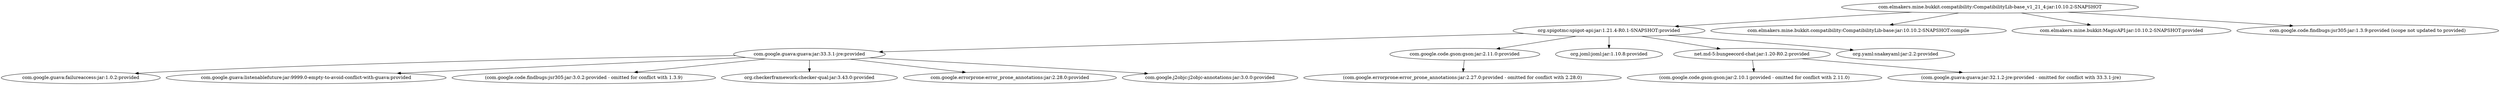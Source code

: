 digraph base_v1_21_4 {
	"com.elmakers.mine.bukkit.compatibility:CompatibilityLib-base_v1_21_4:jar:10.10.2-SNAPSHOT" -> "org.spigotmc:spigot-api:jar:1.21.4-R0.1-SNAPSHOT:provided" ; 
	"com.elmakers.mine.bukkit.compatibility:CompatibilityLib-base_v1_21_4:jar:10.10.2-SNAPSHOT" -> "com.elmakers.mine.bukkit.compatibility:CompatibilityLib-base:jar:10.10.2-SNAPSHOT:compile" ; 
	"com.elmakers.mine.bukkit.compatibility:CompatibilityLib-base_v1_21_4:jar:10.10.2-SNAPSHOT" -> "com.elmakers.mine.bukkit:MagicAPI:jar:10.10.2-SNAPSHOT:provided" ; 
	"com.elmakers.mine.bukkit.compatibility:CompatibilityLib-base_v1_21_4:jar:10.10.2-SNAPSHOT" -> "com.google.code.findbugs:jsr305:jar:1.3.9:provided (scope not updated to provided)" ; 
	"org.spigotmc:spigot-api:jar:1.21.4-R0.1-SNAPSHOT:provided" -> "com.google.guava:guava:jar:33.3.1-jre:provided" ; 
	"org.spigotmc:spigot-api:jar:1.21.4-R0.1-SNAPSHOT:provided" -> "com.google.code.gson:gson:jar:2.11.0:provided" ; 
	"org.spigotmc:spigot-api:jar:1.21.4-R0.1-SNAPSHOT:provided" -> "org.joml:joml:jar:1.10.8:provided" ; 
	"org.spigotmc:spigot-api:jar:1.21.4-R0.1-SNAPSHOT:provided" -> "net.md-5:bungeecord-chat:jar:1.20-R0.2:provided" ; 
	"org.spigotmc:spigot-api:jar:1.21.4-R0.1-SNAPSHOT:provided" -> "org.yaml:snakeyaml:jar:2.2:provided" ; 
	"com.google.guava:guava:jar:33.3.1-jre:provided" -> "com.google.guava:failureaccess:jar:1.0.2:provided" ; 
	"com.google.guava:guava:jar:33.3.1-jre:provided" -> "com.google.guava:listenablefuture:jar:9999.0-empty-to-avoid-conflict-with-guava:provided" ; 
	"com.google.guava:guava:jar:33.3.1-jre:provided" -> "(com.google.code.findbugs:jsr305:jar:3.0.2:provided - omitted for conflict with 1.3.9)" ; 
	"com.google.guava:guava:jar:33.3.1-jre:provided" -> "org.checkerframework:checker-qual:jar:3.43.0:provided" ; 
	"com.google.guava:guava:jar:33.3.1-jre:provided" -> "com.google.errorprone:error_prone_annotations:jar:2.28.0:provided" ; 
	"com.google.guava:guava:jar:33.3.1-jre:provided" -> "com.google.j2objc:j2objc-annotations:jar:3.0.0:provided" ; 
	"com.google.code.gson:gson:jar:2.11.0:provided" -> "(com.google.errorprone:error_prone_annotations:jar:2.27.0:provided - omitted for conflict with 2.28.0)" ; 
	"net.md-5:bungeecord-chat:jar:1.20-R0.2:provided" -> "(com.google.code.gson:gson:jar:2.10.1:provided - omitted for conflict with 2.11.0)" ; 
	"net.md-5:bungeecord-chat:jar:1.20-R0.2:provided" -> "(com.google.guava:guava:jar:32.1.2-jre:provided - omitted for conflict with 33.3.1-jre)" ; 
}
digraph common {
	"com.elmakers.mine.bukkit.compatibility:CompatibilityLib-common:jar:10.10.2-SNAPSHOT" -> "org.spigotmc:spigot-api:jar:1.20.5-R0.1-SNAPSHOT:provided" ; 
	"com.elmakers.mine.bukkit.compatibility:CompatibilityLib-common:jar:10.10.2-SNAPSHOT" -> "org.apache.commons:commons-lang3:jar:3.17.0:compile" ; 
	"com.elmakers.mine.bukkit.compatibility:CompatibilityLib-common:jar:10.10.2-SNAPSHOT" -> "org.apache.commons:commons-text:jar:1.13.0:compile" ; 
	"com.elmakers.mine.bukkit.compatibility:CompatibilityLib-common:jar:10.10.2-SNAPSHOT" -> "com.elmakers.mine.bukkit:MagicAPI:jar:10.10.2-SNAPSHOT:provided" ; 
	"com.elmakers.mine.bukkit.compatibility:CompatibilityLib-common:jar:10.10.2-SNAPSHOT" -> "com.google.code.findbugs:jsr305:jar:1.3.9:provided (scope not updated to provided)" ; 
	"org.spigotmc:spigot-api:jar:1.20.5-R0.1-SNAPSHOT:provided" -> "com.google.guava:guava:jar:32.1.2-jre:provided" ; 
	"org.spigotmc:spigot-api:jar:1.20.5-R0.1-SNAPSHOT:provided" -> "com.google.code.gson:gson:jar:2.10.1:provided" ; 
	"org.spigotmc:spigot-api:jar:1.20.5-R0.1-SNAPSHOT:provided" -> "org.joml:joml:jar:1.10.5:provided" ; 
	"org.spigotmc:spigot-api:jar:1.20.5-R0.1-SNAPSHOT:provided" -> "net.md-5:bungeecord-chat:jar:1.20-R0.2:provided" ; 
	"org.spigotmc:spigot-api:jar:1.20.5-R0.1-SNAPSHOT:provided" -> "org.yaml:snakeyaml:jar:2.2:provided" ; 
	"com.google.guava:guava:jar:32.1.2-jre:provided" -> "com.google.guava:failureaccess:jar:1.0.1:provided" ; 
	"com.google.guava:guava:jar:32.1.2-jre:provided" -> "com.google.guava:listenablefuture:jar:9999.0-empty-to-avoid-conflict-with-guava:provided" ; 
	"com.google.guava:guava:jar:32.1.2-jre:provided" -> "(com.google.code.findbugs:jsr305:jar:3.0.2:provided - omitted for conflict with 1.3.9)" ; 
	"com.google.guava:guava:jar:32.1.2-jre:provided" -> "org.checkerframework:checker-qual:jar:3.33.0:provided" ; 
	"com.google.guava:guava:jar:32.1.2-jre:provided" -> "com.google.errorprone:error_prone_annotations:jar:2.18.0:provided" ; 
	"com.google.guava:guava:jar:32.1.2-jre:provided" -> "com.google.j2objc:j2objc-annotations:jar:2.8:provided" ; 
	"net.md-5:bungeecord-chat:jar:1.20-R0.2:provided" -> "(com.google.code.gson:gson:jar:2.10.1:provided - omitted for duplicate)" ; 
	"net.md-5:bungeecord-chat:jar:1.20-R0.2:provided" -> "(com.google.guava:guava:jar:32.1.2-jre:provided - omitted for duplicate)" ; 
	"org.apache.commons:commons-text:jar:1.13.0:compile" -> "(org.apache.commons:commons-lang3:jar:3.17.0:compile - omitted for duplicate)" ; 
}
digraph main {
	"com.elmakers.mine.bukkit.compatibility:CompatibilityLib:jar:10.10.2-SNAPSHOT" -> "org.spigotmc:spigot-api:jar:1.20.5-R0.1-SNAPSHOT:provided" ; 
	"com.elmakers.mine.bukkit.compatibility:CompatibilityLib:jar:10.10.2-SNAPSHOT" -> "com.elmakers.mine.bukkit.compatibility:CompatibilityLib-v1_20_5:jar:10.10.2-SNAPSHOT:compile" ; 
	"com.elmakers.mine.bukkit.compatibility:CompatibilityLib:jar:10.10.2-SNAPSHOT" -> "com.elmakers.mine.bukkit.compatibility:CompatibilityLib-v1_20_6:jar:10.10.2-SNAPSHOT:compile" ; 
	"com.elmakers.mine.bukkit.compatibility:CompatibilityLib:jar:10.10.2-SNAPSHOT" -> "com.elmakers.mine.bukkit.compatibility:CompatibilityLib-v1_21_0:jar:10.10.2-SNAPSHOT:compile" ; 
	"com.elmakers.mine.bukkit.compatibility:CompatibilityLib:jar:10.10.2-SNAPSHOT" -> "com.elmakers.mine.bukkit.compatibility:CompatibilityLib-v1_21_1:jar:10.10.2-SNAPSHOT:compile" ; 
	"com.elmakers.mine.bukkit.compatibility:CompatibilityLib:jar:10.10.2-SNAPSHOT" -> "com.elmakers.mine.bukkit.compatibility:CompatibilityLib-v1_21_3:jar:10.10.2-SNAPSHOT:compile" ; 
	"com.elmakers.mine.bukkit.compatibility:CompatibilityLib:jar:10.10.2-SNAPSHOT" -> "com.elmakers.mine.bukkit.compatibility:CompatibilityLib-v1_21_4:jar:10.10.2-SNAPSHOT:compile" ; 
	"com.elmakers.mine.bukkit.compatibility:CompatibilityLib:jar:10.10.2-SNAPSHOT" -> "com.elmakers.mine.bukkit.compatibility:CompatibilityLib-v1_21_5:jar:10.10.2-SNAPSHOT:compile" ; 
	"com.elmakers.mine.bukkit.compatibility:CompatibilityLib:jar:10.10.2-SNAPSHOT" -> "com.elmakers.mine.bukkit:MagicAPI:jar:10.10.2-SNAPSHOT:provided" ; 
	"com.elmakers.mine.bukkit.compatibility:CompatibilityLib:jar:10.10.2-SNAPSHOT" -> "com.google.code.findbugs:jsr305:jar:1.3.9:provided (scope not updated to provided)" ; 
	"org.spigotmc:spigot-api:jar:1.20.5-R0.1-SNAPSHOT:provided" -> "com.google.guava:guava:jar:32.1.2-jre:provided" ; 
	"org.spigotmc:spigot-api:jar:1.20.5-R0.1-SNAPSHOT:provided" -> "com.google.code.gson:gson:jar:2.10.1:provided" ; 
	"org.spigotmc:spigot-api:jar:1.20.5-R0.1-SNAPSHOT:provided" -> "org.joml:joml:jar:1.10.5:provided" ; 
	"org.spigotmc:spigot-api:jar:1.20.5-R0.1-SNAPSHOT:provided" -> "net.md-5:bungeecord-chat:jar:1.20-R0.2:provided" ; 
	"org.spigotmc:spigot-api:jar:1.20.5-R0.1-SNAPSHOT:provided" -> "org.yaml:snakeyaml:jar:2.2:provided" ; 
	"com.google.guava:guava:jar:32.1.2-jre:provided" -> "com.google.guava:failureaccess:jar:1.0.1:provided" ; 
	"com.google.guava:guava:jar:32.1.2-jre:provided" -> "com.google.guava:listenablefuture:jar:9999.0-empty-to-avoid-conflict-with-guava:provided" ; 
	"com.google.guava:guava:jar:32.1.2-jre:provided" -> "(com.google.code.findbugs:jsr305:jar:3.0.2:provided - omitted for conflict with 1.3.9)" ; 
	"com.google.guava:guava:jar:32.1.2-jre:provided" -> "org.checkerframework:checker-qual:jar:3.33.0:provided" ; 
	"com.google.guava:guava:jar:32.1.2-jre:provided" -> "com.google.errorprone:error_prone_annotations:jar:2.18.0:provided" ; 
	"com.google.guava:guava:jar:32.1.2-jre:provided" -> "com.google.j2objc:j2objc-annotations:jar:2.8:provided" ; 
	"net.md-5:bungeecord-chat:jar:1.20-R0.2:provided" -> "(com.google.code.gson:gson:jar:2.10.1:provided - omitted for duplicate)" ; 
	"net.md-5:bungeecord-chat:jar:1.20-R0.2:provided" -> "(com.google.guava:guava:jar:32.1.2-jre:provided - omitted for duplicate)" ; 
}
digraph v1_20_5 {
	"com.elmakers.mine.bukkit.compatibility:CompatibilityLib-v1_20_5:jar:10.10.2-SNAPSHOT" -> "org.spigotmc:spigot-api:jar:1.20.5-R0.1-SNAPSHOT:provided" ; 
	"com.elmakers.mine.bukkit.compatibility:CompatibilityLib-v1_20_5:jar:10.10.2-SNAPSHOT" -> "org.spigotmc:spigot:jar:remapped-mojang:1.20.5-R0.1-SNAPSHOT:provided" ; 
	"com.elmakers.mine.bukkit.compatibility:CompatibilityLib-v1_20_5:jar:10.10.2-SNAPSHOT" -> "com.elmakers.mine.bukkit.compatibility:CompatibilityLib-base:jar:10.10.2-SNAPSHOT:compile" ; 
	"com.elmakers.mine.bukkit.compatibility:CompatibilityLib-v1_20_5:jar:10.10.2-SNAPSHOT" -> "com.elmakers.mine.bukkit:MagicAPI:jar:10.10.2-SNAPSHOT:provided" ; 
	"com.elmakers.mine.bukkit.compatibility:CompatibilityLib-v1_20_5:jar:10.10.2-SNAPSHOT" -> "com.google.code.findbugs:jsr305:jar:1.3.9:provided (scope not updated to provided)" ; 
	"org.spigotmc:spigot-api:jar:1.20.5-R0.1-SNAPSHOT:provided" -> "com.google.guava:guava:jar:32.1.2-jre:provided" ; 
	"org.spigotmc:spigot-api:jar:1.20.5-R0.1-SNAPSHOT:provided" -> "com.google.code.gson:gson:jar:2.10.1:provided" ; 
	"org.spigotmc:spigot-api:jar:1.20.5-R0.1-SNAPSHOT:provided" -> "org.joml:joml:jar:1.10.5:provided" ; 
	"org.spigotmc:spigot-api:jar:1.20.5-R0.1-SNAPSHOT:provided" -> "net.md-5:bungeecord-chat:jar:1.20-R0.2:provided" ; 
	"org.spigotmc:spigot-api:jar:1.20.5-R0.1-SNAPSHOT:provided" -> "org.yaml:snakeyaml:jar:2.2:provided" ; 
	"com.google.guava:guava:jar:32.1.2-jre:provided" -> "com.google.guava:failureaccess:jar:1.0.1:provided" ; 
	"com.google.guava:guava:jar:32.1.2-jre:provided" -> "com.google.guava:listenablefuture:jar:9999.0-empty-to-avoid-conflict-with-guava:provided" ; 
	"com.google.guava:guava:jar:32.1.2-jre:provided" -> "(com.google.code.findbugs:jsr305:jar:3.0.2:provided - omitted for conflict with 1.3.9)" ; 
	"com.google.guava:guava:jar:32.1.2-jre:provided" -> "org.checkerframework:checker-qual:jar:3.33.0:provided" ; 
	"com.google.guava:guava:jar:32.1.2-jre:provided" -> "com.google.errorprone:error_prone_annotations:jar:2.18.0:provided" ; 
	"com.google.guava:guava:jar:32.1.2-jre:provided" -> "com.google.j2objc:j2objc-annotations:jar:2.8:provided" ; 
	"net.md-5:bungeecord-chat:jar:1.20-R0.2:provided" -> "(com.google.code.gson:gson:jar:2.10.1:provided - omitted for duplicate)" ; 
	"net.md-5:bungeecord-chat:jar:1.20-R0.2:provided" -> "(com.google.guava:guava:jar:32.1.2-jre:provided - omitted for duplicate)" ; 
	"org.spigotmc:spigot:jar:remapped-mojang:1.20.5-R0.1-SNAPSHOT:provided" -> "(org.spigotmc:spigot-api:jar:1.20.5-R0.1-SNAPSHOT:provided - omitted for duplicate)" ; 
	"org.spigotmc:spigot:jar:remapped-mojang:1.20.5-R0.1-SNAPSHOT:provided" -> "jline:jline:jar:2.12.1:provided" ; 
	"org.spigotmc:spigot:jar:remapped-mojang:1.20.5-R0.1-SNAPSHOT:provided" -> "org.apache.logging.log4j:log4j-iostreams:jar:2.22.1:provided" ; 
	"org.spigotmc:spigot:jar:remapped-mojang:1.20.5-R0.1-SNAPSHOT:provided" -> "org.ow2.asm:asm-commons:jar:9.7:provided" ; 
	"org.spigotmc:spigot:jar:remapped-mojang:1.20.5-R0.1-SNAPSHOT:provided" -> "com.github.oshi:oshi-core:jar:6.4.10:provided" ; 
	"org.spigotmc:spigot:jar:remapped-mojang:1.20.5-R0.1-SNAPSHOT:provided" -> "com.mojang:authlib:jar:6.0.54:provided" ; 
	"org.spigotmc:spigot:jar:remapped-mojang:1.20.5-R0.1-SNAPSHOT:provided" -> "com.mojang:brigadier:jar:1.2.9:provided" ; 
	"org.spigotmc:spigot:jar:remapped-mojang:1.20.5-R0.1-SNAPSHOT:provided" -> "com.mojang:datafixerupper:jar:7.0.14:provided" ; 
	"org.spigotmc:spigot:jar:remapped-mojang:1.20.5-R0.1-SNAPSHOT:provided" -> "com.mojang:logging:jar:1.2.7:provided" ; 
	"org.spigotmc:spigot:jar:remapped-mojang:1.20.5-R0.1-SNAPSHOT:provided" -> "commons-io:commons-io:jar:2.15.1:provided" ; 
	"org.spigotmc:spigot:jar:remapped-mojang:1.20.5-R0.1-SNAPSHOT:provided" -> "io.netty:netty-buffer:jar:4.1.97.Final:provided" ; 
	"org.spigotmc:spigot:jar:remapped-mojang:1.20.5-R0.1-SNAPSHOT:provided" -> "io.netty:netty-codec:jar:4.1.97.Final:provided" ; 
	"org.spigotmc:spigot:jar:remapped-mojang:1.20.5-R0.1-SNAPSHOT:provided" -> "io.netty:netty-common:jar:4.1.97.Final:provided" ; 
	"org.spigotmc:spigot:jar:remapped-mojang:1.20.5-R0.1-SNAPSHOT:provided" -> "io.netty:netty-handler:jar:4.1.97.Final:provided" ; 
	"org.spigotmc:spigot:jar:remapped-mojang:1.20.5-R0.1-SNAPSHOT:provided" -> "io.netty:netty-resolver:jar:4.1.97.Final:provided" ; 
	"org.spigotmc:spigot:jar:remapped-mojang:1.20.5-R0.1-SNAPSHOT:provided" -> "io.netty:netty-transport:jar:4.1.97.Final:provided" ; 
	"org.spigotmc:spigot:jar:remapped-mojang:1.20.5-R0.1-SNAPSHOT:provided" -> "io.netty:netty-transport-classes-epoll:jar:4.1.97.Final:provided" ; 
	"org.spigotmc:spigot:jar:remapped-mojang:1.20.5-R0.1-SNAPSHOT:provided" -> "io.netty:netty-transport-native-epoll:jar:linux-x86_64:4.1.97.Final:provided" ; 
	"org.spigotmc:spigot:jar:remapped-mojang:1.20.5-R0.1-SNAPSHOT:provided" -> "io.netty:netty-transport-native-epoll:jar:linux-aarch_64:4.1.97.Final:provided" ; 
	"org.spigotmc:spigot:jar:remapped-mojang:1.20.5-R0.1-SNAPSHOT:provided" -> "io.netty:netty-transport-native-unix-common:jar:4.1.97.Final:provided" ; 
	"org.spigotmc:spigot:jar:remapped-mojang:1.20.5-R0.1-SNAPSHOT:provided" -> "it.unimi.dsi:fastutil:jar:8.5.12:provided" ; 
	"org.spigotmc:spigot:jar:remapped-mojang:1.20.5-R0.1-SNAPSHOT:provided" -> "net.java.dev.jna:jna:jar:5.14.0:provided" ; 
	"org.spigotmc:spigot:jar:remapped-mojang:1.20.5-R0.1-SNAPSHOT:provided" -> "net.java.dev.jna:jna-platform:jar:5.14.0:provided" ; 
	"org.spigotmc:spigot:jar:remapped-mojang:1.20.5-R0.1-SNAPSHOT:provided" -> "net.sf.jopt-simple:jopt-simple:jar:5.0.4:provided" ; 
	"org.spigotmc:spigot:jar:remapped-mojang:1.20.5-R0.1-SNAPSHOT:provided" -> "org.apache.commons:commons-lang3:jar:3.14.0:provided" ; 
	"org.spigotmc:spigot:jar:remapped-mojang:1.20.5-R0.1-SNAPSHOT:provided" -> "org.apache.logging.log4j:log4j-core:jar:2.22.1:provided" ; 
	"org.spigotmc:spigot:jar:remapped-mojang:1.20.5-R0.1-SNAPSHOT:provided" -> "org.apache.logging.log4j:log4j-slf4j2-impl:jar:2.22.1:provided" ; 
	"org.spigotmc:spigot:jar:remapped-mojang:1.20.5-R0.1-SNAPSHOT:provided" -> "org.slf4j:slf4j-api:jar:2.0.9:provided" ; 
	"org.spigotmc:spigot:jar:remapped-mojang:1.20.5-R0.1-SNAPSHOT:provided" -> "org.lz4:lz4-java:jar:1.8.0:provided" ; 
	"org.spigotmc:spigot:jar:remapped-mojang:1.20.5-R0.1-SNAPSHOT:provided" -> "commons-lang:commons-lang:jar:2.6:provided" ; 
	"org.spigotmc:spigot:jar:remapped-mojang:1.20.5-R0.1-SNAPSHOT:provided" -> "com.googlecode.json-simple:json-simple:jar:1.1.1:provided" ; 
	"org.spigotmc:spigot:jar:remapped-mojang:1.20.5-R0.1-SNAPSHOT:provided" -> "org.xerial:sqlite-jdbc:jar:3.45.3.0:provided" ; 
	"org.spigotmc:spigot:jar:remapped-mojang:1.20.5-R0.1-SNAPSHOT:provided" -> "com.mysql:mysql-connector-j:jar:8.3.0:provided" ; 
	"org.spigotmc:spigot:jar:remapped-mojang:1.20.5-R0.1-SNAPSHOT:provided" -> "org.apache.maven:maven-resolver-provider:jar:3.9.6:provided" ; 
	"org.spigotmc:spigot:jar:remapped-mojang:1.20.5-R0.1-SNAPSHOT:provided" -> "org.apache.maven.resolver:maven-resolver-connector-basic:jar:1.9.18:provided" ; 
	"org.spigotmc:spigot:jar:remapped-mojang:1.20.5-R0.1-SNAPSHOT:provided" -> "org.apache.maven.resolver:maven-resolver-transport-http:jar:1.9.18:provided" ; 
	"org.apache.logging.log4j:log4j-iostreams:jar:2.22.1:provided" -> "org.apache.logging.log4j:log4j-api:jar:2.22.1:provided" ; 
	"org.ow2.asm:asm-commons:jar:9.7:provided" -> "org.ow2.asm:asm:jar:9.7:provided" ; 
	"org.ow2.asm:asm-commons:jar:9.7:provided" -> "org.ow2.asm:asm-tree:jar:9.7:provided" ; 
	"org.ow2.asm:asm-tree:jar:9.7:provided" -> "(org.ow2.asm:asm:jar:9.7:provided - omitted for duplicate)" ; 
	"com.github.oshi:oshi-core:jar:6.4.10:provided" -> "(net.java.dev.jna:jna:jar:5.14.0:provided - omitted for duplicate)" ; 
	"com.github.oshi:oshi-core:jar:6.4.10:provided" -> "(net.java.dev.jna:jna-platform:jar:5.14.0:provided - omitted for duplicate)" ; 
	"com.github.oshi:oshi-core:jar:6.4.10:provided" -> "(org.slf4j:slf4j-api:jar:2.0.9:provided - omitted for duplicate)" ; 
	"com.mojang:authlib:jar:6.0.54:provided" -> "(com.google.code.findbugs:jsr305:jar:3.0.2:provided - omitted for conflict with 1.3.9)" ; 
	"com.mojang:authlib:jar:6.0.54:provided" -> "(commons-io:commons-io:jar:2.11.0:provided - omitted for conflict with 2.15.1)" ; 
	"com.mojang:authlib:jar:6.0.54:provided" -> "(com.google.code.gson:gson:jar:2.10:provided - omitted for conflict with 2.10.1)" ; 
	"com.mojang:authlib:jar:6.0.54:provided" -> "(org.apache.commons:commons-lang3:jar:3.12.0:provided - omitted for conflict with 3.14.0)" ; 
	"com.mojang:authlib:jar:6.0.54:provided" -> "(com.google.guava:guava:jar:31.0.1-jre:provided - omitted for conflict with 32.1.2-jre)" ; 
	"com.mojang:authlib:jar:6.0.54:provided" -> "(org.slf4j:slf4j-api:jar:1.8.0-beta4:provided - omitted for conflict with 2.0.9)" ; 
	"com.mojang:datafixerupper:jar:7.0.14:provided" -> "(com.google.code.gson:gson:jar:2.10.1:provided - omitted for duplicate)" ; 
	"com.mojang:datafixerupper:jar:7.0.14:provided" -> "(com.google.guava:guava:jar:32.1.2-jre:provided - omitted for duplicate)" ; 
	"com.mojang:datafixerupper:jar:7.0.14:provided" -> "(it.unimi.dsi:fastutil:jar:8.5.12:provided - omitted for duplicate)" ; 
	"com.mojang:datafixerupper:jar:7.0.14:provided" -> "(com.google.code.findbugs:jsr305:jar:3.0.2:provided - omitted for conflict with 1.3.9)" ; 
	"com.mojang:datafixerupper:jar:7.0.14:provided" -> "(org.slf4j:slf4j-api:jar:2.0.9:provided - omitted for duplicate)" ; 
	"com.mojang:logging:jar:1.2.7:provided" -> "(org.apache.logging.log4j:log4j-slf4j2-impl:jar:2.22.1:provided - omitted for duplicate)" ; 
	"com.mojang:logging:jar:1.2.7:provided" -> "(org.apache.logging.log4j:log4j-api:jar:2.22.1:provided - omitted for duplicate)" ; 
	"com.mojang:logging:jar:1.2.7:provided" -> "(org.apache.logging.log4j:log4j-core:jar:2.22.1:provided - omitted for duplicate)" ; 
	"io.netty:netty-buffer:jar:4.1.97.Final:provided" -> "(io.netty:netty-common:jar:4.1.97.Final:provided - omitted for duplicate)" ; 
	"io.netty:netty-codec:jar:4.1.97.Final:provided" -> "(io.netty:netty-common:jar:4.1.97.Final:provided - omitted for duplicate)" ; 
	"io.netty:netty-codec:jar:4.1.97.Final:provided" -> "(io.netty:netty-buffer:jar:4.1.97.Final:provided - omitted for duplicate)" ; 
	"io.netty:netty-codec:jar:4.1.97.Final:provided" -> "(io.netty:netty-transport:jar:4.1.97.Final:provided - omitted for duplicate)" ; 
	"io.netty:netty-handler:jar:4.1.97.Final:provided" -> "(io.netty:netty-common:jar:4.1.97.Final:provided - omitted for duplicate)" ; 
	"io.netty:netty-handler:jar:4.1.97.Final:provided" -> "(io.netty:netty-resolver:jar:4.1.97.Final:provided - omitted for duplicate)" ; 
	"io.netty:netty-handler:jar:4.1.97.Final:provided" -> "(io.netty:netty-buffer:jar:4.1.97.Final:provided - omitted for duplicate)" ; 
	"io.netty:netty-handler:jar:4.1.97.Final:provided" -> "(io.netty:netty-transport:jar:4.1.97.Final:provided - omitted for duplicate)" ; 
	"io.netty:netty-handler:jar:4.1.97.Final:provided" -> "(io.netty:netty-transport-native-unix-common:jar:4.1.97.Final:provided - omitted for duplicate)" ; 
	"io.netty:netty-handler:jar:4.1.97.Final:provided" -> "(io.netty:netty-codec:jar:4.1.97.Final:provided - omitted for duplicate)" ; 
	"io.netty:netty-resolver:jar:4.1.97.Final:provided" -> "(io.netty:netty-common:jar:4.1.97.Final:provided - omitted for duplicate)" ; 
	"io.netty:netty-transport:jar:4.1.97.Final:provided" -> "(io.netty:netty-common:jar:4.1.97.Final:provided - omitted for duplicate)" ; 
	"io.netty:netty-transport:jar:4.1.97.Final:provided" -> "(io.netty:netty-buffer:jar:4.1.97.Final:provided - omitted for duplicate)" ; 
	"io.netty:netty-transport:jar:4.1.97.Final:provided" -> "(io.netty:netty-resolver:jar:4.1.97.Final:provided - omitted for duplicate)" ; 
	"io.netty:netty-transport-classes-epoll:jar:4.1.97.Final:provided" -> "(io.netty:netty-common:jar:4.1.97.Final:provided - omitted for duplicate)" ; 
	"io.netty:netty-transport-classes-epoll:jar:4.1.97.Final:provided" -> "(io.netty:netty-buffer:jar:4.1.97.Final:provided - omitted for duplicate)" ; 
	"io.netty:netty-transport-classes-epoll:jar:4.1.97.Final:provided" -> "(io.netty:netty-transport:jar:4.1.97.Final:provided - omitted for duplicate)" ; 
	"io.netty:netty-transport-classes-epoll:jar:4.1.97.Final:provided" -> "(io.netty:netty-transport-native-unix-common:jar:4.1.97.Final:provided - omitted for duplicate)" ; 
	"io.netty:netty-transport-native-epoll:jar:linux-x86_64:4.1.97.Final:provided" -> "(io.netty:netty-common:jar:4.1.97.Final:provided - omitted for duplicate)" ; 
	"io.netty:netty-transport-native-epoll:jar:linux-x86_64:4.1.97.Final:provided" -> "(io.netty:netty-buffer:jar:4.1.97.Final:provided - omitted for duplicate)" ; 
	"io.netty:netty-transport-native-epoll:jar:linux-x86_64:4.1.97.Final:provided" -> "(io.netty:netty-transport:jar:4.1.97.Final:provided - omitted for duplicate)" ; 
	"io.netty:netty-transport-native-epoll:jar:linux-x86_64:4.1.97.Final:provided" -> "(io.netty:netty-transport-native-unix-common:jar:4.1.97.Final:provided - omitted for duplicate)" ; 
	"io.netty:netty-transport-native-epoll:jar:linux-x86_64:4.1.97.Final:provided" -> "(io.netty:netty-transport-classes-epoll:jar:4.1.97.Final:provided - omitted for duplicate)" ; 
	"io.netty:netty-transport-native-epoll:jar:linux-aarch_64:4.1.97.Final:provided" -> "(io.netty:netty-common:jar:4.1.97.Final:provided - omitted for duplicate)" ; 
	"io.netty:netty-transport-native-epoll:jar:linux-aarch_64:4.1.97.Final:provided" -> "(io.netty:netty-buffer:jar:4.1.97.Final:provided - omitted for duplicate)" ; 
	"io.netty:netty-transport-native-epoll:jar:linux-aarch_64:4.1.97.Final:provided" -> "(io.netty:netty-transport:jar:4.1.97.Final:provided - omitted for duplicate)" ; 
	"io.netty:netty-transport-native-epoll:jar:linux-aarch_64:4.1.97.Final:provided" -> "(io.netty:netty-transport-native-unix-common:jar:4.1.97.Final:provided - omitted for duplicate)" ; 
	"io.netty:netty-transport-native-epoll:jar:linux-aarch_64:4.1.97.Final:provided" -> "(io.netty:netty-transport-classes-epoll:jar:4.1.97.Final:provided - omitted for duplicate)" ; 
	"io.netty:netty-transport-native-unix-common:jar:4.1.97.Final:provided" -> "(io.netty:netty-common:jar:4.1.97.Final:provided - omitted for duplicate)" ; 
	"io.netty:netty-transport-native-unix-common:jar:4.1.97.Final:provided" -> "(io.netty:netty-buffer:jar:4.1.97.Final:provided - omitted for duplicate)" ; 
	"io.netty:netty-transport-native-unix-common:jar:4.1.97.Final:provided" -> "(io.netty:netty-transport:jar:4.1.97.Final:provided - omitted for duplicate)" ; 
	"net.java.dev.jna:jna-platform:jar:5.14.0:provided" -> "(net.java.dev.jna:jna:jar:5.14.0:provided - omitted for duplicate)" ; 
	"org.apache.logging.log4j:log4j-core:jar:2.22.1:provided" -> "(org.apache.logging.log4j:log4j-api:jar:2.22.1:provided - omitted for duplicate)" ; 
	"org.apache.logging.log4j:log4j-slf4j2-impl:jar:2.22.1:provided" -> "(org.apache.logging.log4j:log4j-api:jar:2.22.1:provided - omitted for duplicate)" ; 
	"org.apache.logging.log4j:log4j-slf4j2-impl:jar:2.22.1:provided" -> "(org.slf4j:slf4j-api:jar:2.0.9:provided - omitted for duplicate)" ; 
	"org.apache.logging.log4j:log4j-slf4j2-impl:jar:2.22.1:provided" -> "(org.apache.logging.log4j:log4j-core:jar:2.22.1:provided - omitted for duplicate)" ; 
	"org.xerial:sqlite-jdbc:jar:3.45.3.0:provided" -> "(org.slf4j:slf4j-api:jar:1.7.36:provided - omitted for conflict with 2.0.9)" ; 
	"com.mysql:mysql-connector-j:jar:8.3.0:provided" -> "com.google.protobuf:protobuf-java:jar:3.25.1:provided" ; 
	"org.apache.maven:maven-resolver-provider:jar:3.9.6:provided" -> "org.apache.maven:maven-model:jar:3.9.6:provided" ; 
	"org.apache.maven:maven-resolver-provider:jar:3.9.6:provided" -> "org.apache.maven:maven-model-builder:jar:3.9.6:provided" ; 
	"org.apache.maven:maven-resolver-provider:jar:3.9.6:provided" -> "org.apache.maven:maven-repository-metadata:jar:3.9.6:provided" ; 
	"org.apache.maven:maven-resolver-provider:jar:3.9.6:provided" -> "org.apache.maven.resolver:maven-resolver-api:jar:1.9.18:provided" ; 
	"org.apache.maven:maven-resolver-provider:jar:3.9.6:provided" -> "org.apache.maven.resolver:maven-resolver-spi:jar:1.9.18:provided" ; 
	"org.apache.maven:maven-resolver-provider:jar:3.9.6:provided" -> "org.apache.maven.resolver:maven-resolver-util:jar:1.9.18:provided" ; 
	"org.apache.maven:maven-resolver-provider:jar:3.9.6:provided" -> "org.apache.maven.resolver:maven-resolver-impl:jar:1.9.18:provided" ; 
	"org.apache.maven:maven-resolver-provider:jar:3.9.6:provided" -> "org.codehaus.plexus:plexus-utils:jar:3.5.1:provided" ; 
	"org.apache.maven:maven-resolver-provider:jar:3.9.6:provided" -> "javax.inject:javax.inject:jar:1:provided" ; 
	"org.apache.maven:maven-model:jar:3.9.6:provided" -> "(org.codehaus.plexus:plexus-utils:jar:3.5.1:provided - omitted for duplicate)" ; 
	"org.apache.maven:maven-model-builder:jar:3.9.6:provided" -> "(org.codehaus.plexus:plexus-utils:jar:3.5.1:provided - omitted for duplicate)" ; 
	"org.apache.maven:maven-model-builder:jar:3.9.6:provided" -> "org.codehaus.plexus:plexus-interpolation:jar:1.26:provided" ; 
	"org.apache.maven:maven-model-builder:jar:3.9.6:provided" -> "(javax.inject:javax.inject:jar:1:provided - omitted for duplicate)" ; 
	"org.apache.maven:maven-model-builder:jar:3.9.6:provided" -> "(org.apache.maven:maven-model:jar:3.9.6:provided - omitted for duplicate)" ; 
	"org.apache.maven:maven-model-builder:jar:3.9.6:provided" -> "org.apache.maven:maven-artifact:jar:3.9.6:provided" ; 
	"org.apache.maven:maven-model-builder:jar:3.9.6:provided" -> "org.apache.maven:maven-builder-support:jar:3.9.6:provided" ; 
	"org.apache.maven:maven-model-builder:jar:3.9.6:provided" -> "org.eclipse.sisu:org.eclipse.sisu.inject:jar:0.9.0.M2:provided" ; 
	"org.apache.maven:maven-artifact:jar:3.9.6:provided" -> "(org.codehaus.plexus:plexus-utils:jar:3.5.1:provided - omitted for duplicate)" ; 
	"org.apache.maven:maven-artifact:jar:3.9.6:provided" -> "(org.apache.commons:commons-lang3:jar:3.12.0:provided - omitted for conflict with 3.14.0)" ; 
	"org.apache.maven:maven-repository-metadata:jar:3.9.6:provided" -> "(org.codehaus.plexus:plexus-utils:jar:3.5.1:provided - omitted for duplicate)" ; 
	"org.apache.maven.resolver:maven-resolver-spi:jar:1.9.18:provided" -> "(org.apache.maven.resolver:maven-resolver-api:jar:1.9.18:provided - omitted for duplicate)" ; 
	"org.apache.maven.resolver:maven-resolver-util:jar:1.9.18:provided" -> "(org.apache.maven.resolver:maven-resolver-api:jar:1.9.18:provided - omitted for duplicate)" ; 
	"org.apache.maven.resolver:maven-resolver-impl:jar:1.9.18:provided" -> "(org.apache.maven.resolver:maven-resolver-api:jar:1.9.18:provided - omitted for duplicate)" ; 
	"org.apache.maven.resolver:maven-resolver-impl:jar:1.9.18:provided" -> "(org.apache.maven.resolver:maven-resolver-spi:jar:1.9.18:provided - omitted for duplicate)" ; 
	"org.apache.maven.resolver:maven-resolver-impl:jar:1.9.18:provided" -> "org.apache.maven.resolver:maven-resolver-named-locks:jar:1.9.18:provided" ; 
	"org.apache.maven.resolver:maven-resolver-impl:jar:1.9.18:provided" -> "(org.apache.maven.resolver:maven-resolver-util:jar:1.9.18:provided - omitted for duplicate)" ; 
	"org.apache.maven.resolver:maven-resolver-impl:jar:1.9.18:provided" -> "(org.slf4j:slf4j-api:jar:1.7.36:provided - omitted for conflict with 2.0.9)" ; 
	"org.apache.maven.resolver:maven-resolver-named-locks:jar:1.9.18:provided" -> "(org.slf4j:slf4j-api:jar:1.7.36:provided - omitted for conflict with 2.0.9)" ; 
	"org.apache.maven.resolver:maven-resolver-connector-basic:jar:1.9.18:provided" -> "(org.apache.maven.resolver:maven-resolver-api:jar:1.9.18:provided - omitted for duplicate)" ; 
	"org.apache.maven.resolver:maven-resolver-connector-basic:jar:1.9.18:provided" -> "(org.apache.maven.resolver:maven-resolver-spi:jar:1.9.18:provided - omitted for duplicate)" ; 
	"org.apache.maven.resolver:maven-resolver-connector-basic:jar:1.9.18:provided" -> "(org.apache.maven.resolver:maven-resolver-util:jar:1.9.18:provided - omitted for duplicate)" ; 
	"org.apache.maven.resolver:maven-resolver-connector-basic:jar:1.9.18:provided" -> "(org.slf4j:slf4j-api:jar:1.7.36:provided - omitted for conflict with 2.0.9)" ; 
	"org.apache.maven.resolver:maven-resolver-transport-http:jar:1.9.18:provided" -> "(org.apache.maven.resolver:maven-resolver-api:jar:1.9.18:provided - omitted for duplicate)" ; 
	"org.apache.maven.resolver:maven-resolver-transport-http:jar:1.9.18:provided" -> "(org.apache.maven.resolver:maven-resolver-spi:jar:1.9.18:provided - omitted for duplicate)" ; 
	"org.apache.maven.resolver:maven-resolver-transport-http:jar:1.9.18:provided" -> "(org.apache.maven.resolver:maven-resolver-util:jar:1.9.18:provided - omitted for duplicate)" ; 
	"org.apache.maven.resolver:maven-resolver-transport-http:jar:1.9.18:provided" -> "org.apache.httpcomponents:httpclient:jar:4.5.14:provided" ; 
	"org.apache.maven.resolver:maven-resolver-transport-http:jar:1.9.18:provided" -> "org.apache.httpcomponents:httpcore:jar:4.4.16:provided" ; 
	"org.apache.maven.resolver:maven-resolver-transport-http:jar:1.9.18:provided" -> "commons-codec:commons-codec:jar:1.16.0:provided" ; 
	"org.apache.maven.resolver:maven-resolver-transport-http:jar:1.9.18:provided" -> "org.slf4j:jcl-over-slf4j:jar:1.7.36:provided" ; 
	"org.apache.maven.resolver:maven-resolver-transport-http:jar:1.9.18:provided" -> "(org.slf4j:slf4j-api:jar:1.7.36:provided - omitted for conflict with 2.0.9)" ; 
	"org.apache.httpcomponents:httpclient:jar:4.5.14:provided" -> "(org.apache.httpcomponents:httpcore:jar:4.4.16:provided - omitted for duplicate)" ; 
	"org.slf4j:jcl-over-slf4j:jar:1.7.36:provided" -> "(org.slf4j:slf4j-api:jar:1.7.36:provided - omitted for conflict with 2.0.9)" ; 
}
digraph v1_20_6 {
	"com.elmakers.mine.bukkit.compatibility:CompatibilityLib-v1_20_6:jar:10.10.2-SNAPSHOT" -> "org.spigotmc:spigot-api:jar:1.20.6-R0.1-SNAPSHOT:provided" ; 
	"com.elmakers.mine.bukkit.compatibility:CompatibilityLib-v1_20_6:jar:10.10.2-SNAPSHOT" -> "org.spigotmc:spigot:jar:remapped-mojang:1.20.6-R0.1-SNAPSHOT:provided" ; 
	"com.elmakers.mine.bukkit.compatibility:CompatibilityLib-v1_20_6:jar:10.10.2-SNAPSHOT" -> "com.elmakers.mine.bukkit.compatibility:CompatibilityLib-base:jar:10.10.2-SNAPSHOT:compile" ; 
	"com.elmakers.mine.bukkit.compatibility:CompatibilityLib-v1_20_6:jar:10.10.2-SNAPSHOT" -> "com.elmakers.mine.bukkit:MagicAPI:jar:10.10.2-SNAPSHOT:provided" ; 
	"com.elmakers.mine.bukkit.compatibility:CompatibilityLib-v1_20_6:jar:10.10.2-SNAPSHOT" -> "com.google.code.findbugs:jsr305:jar:1.3.9:provided (scope not updated to provided)" ; 
	"org.spigotmc:spigot-api:jar:1.20.6-R0.1-SNAPSHOT:provided" -> "com.google.guava:guava:jar:32.1.2-jre:provided" ; 
	"org.spigotmc:spigot-api:jar:1.20.6-R0.1-SNAPSHOT:provided" -> "com.google.code.gson:gson:jar:2.10.1:provided" ; 
	"org.spigotmc:spigot-api:jar:1.20.6-R0.1-SNAPSHOT:provided" -> "org.joml:joml:jar:1.10.5:provided" ; 
	"org.spigotmc:spigot-api:jar:1.20.6-R0.1-SNAPSHOT:provided" -> "net.md-5:bungeecord-chat:jar:1.20-R0.2:provided" ; 
	"org.spigotmc:spigot-api:jar:1.20.6-R0.1-SNAPSHOT:provided" -> "org.yaml:snakeyaml:jar:2.2:provided" ; 
	"com.google.guava:guava:jar:32.1.2-jre:provided" -> "com.google.guava:failureaccess:jar:1.0.1:provided" ; 
	"com.google.guava:guava:jar:32.1.2-jre:provided" -> "com.google.guava:listenablefuture:jar:9999.0-empty-to-avoid-conflict-with-guava:provided" ; 
	"com.google.guava:guava:jar:32.1.2-jre:provided" -> "(com.google.code.findbugs:jsr305:jar:3.0.2:provided - omitted for conflict with 1.3.9)" ; 
	"com.google.guava:guava:jar:32.1.2-jre:provided" -> "org.checkerframework:checker-qual:jar:3.33.0:provided" ; 
	"com.google.guava:guava:jar:32.1.2-jre:provided" -> "com.google.errorprone:error_prone_annotations:jar:2.18.0:provided" ; 
	"com.google.guava:guava:jar:32.1.2-jre:provided" -> "com.google.j2objc:j2objc-annotations:jar:2.8:provided" ; 
	"net.md-5:bungeecord-chat:jar:1.20-R0.2:provided" -> "(com.google.code.gson:gson:jar:2.10.1:provided - omitted for duplicate)" ; 
	"net.md-5:bungeecord-chat:jar:1.20-R0.2:provided" -> "(com.google.guava:guava:jar:32.1.2-jre:provided - omitted for duplicate)" ; 
	"org.spigotmc:spigot:jar:remapped-mojang:1.20.6-R0.1-SNAPSHOT:provided" -> "(org.spigotmc:spigot-api:jar:1.20.6-R0.1-SNAPSHOT:provided - omitted for duplicate)" ; 
	"org.spigotmc:spigot:jar:remapped-mojang:1.20.6-R0.1-SNAPSHOT:provided" -> "jline:jline:jar:2.12.1:provided" ; 
	"org.spigotmc:spigot:jar:remapped-mojang:1.20.6-R0.1-SNAPSHOT:provided" -> "org.apache.logging.log4j:log4j-iostreams:jar:2.22.1:provided" ; 
	"org.spigotmc:spigot:jar:remapped-mojang:1.20.6-R0.1-SNAPSHOT:provided" -> "org.ow2.asm:asm-commons:jar:9.7:provided" ; 
	"org.spigotmc:spigot:jar:remapped-mojang:1.20.6-R0.1-SNAPSHOT:provided" -> "com.github.oshi:oshi-core:jar:6.4.10:provided" ; 
	"org.spigotmc:spigot:jar:remapped-mojang:1.20.6-R0.1-SNAPSHOT:provided" -> "com.mojang:authlib:jar:6.0.54:provided" ; 
	"org.spigotmc:spigot:jar:remapped-mojang:1.20.6-R0.1-SNAPSHOT:provided" -> "com.mojang:brigadier:jar:1.2.9:provided" ; 
	"org.spigotmc:spigot:jar:remapped-mojang:1.20.6-R0.1-SNAPSHOT:provided" -> "com.mojang:datafixerupper:jar:7.0.14:provided" ; 
	"org.spigotmc:spigot:jar:remapped-mojang:1.20.6-R0.1-SNAPSHOT:provided" -> "com.mojang:logging:jar:1.2.7:provided" ; 
	"org.spigotmc:spigot:jar:remapped-mojang:1.20.6-R0.1-SNAPSHOT:provided" -> "commons-io:commons-io:jar:2.15.1:provided" ; 
	"org.spigotmc:spigot:jar:remapped-mojang:1.20.6-R0.1-SNAPSHOT:provided" -> "io.netty:netty-buffer:jar:4.1.97.Final:provided" ; 
	"org.spigotmc:spigot:jar:remapped-mojang:1.20.6-R0.1-SNAPSHOT:provided" -> "io.netty:netty-codec:jar:4.1.97.Final:provided" ; 
	"org.spigotmc:spigot:jar:remapped-mojang:1.20.6-R0.1-SNAPSHOT:provided" -> "io.netty:netty-common:jar:4.1.97.Final:provided" ; 
	"org.spigotmc:spigot:jar:remapped-mojang:1.20.6-R0.1-SNAPSHOT:provided" -> "io.netty:netty-handler:jar:4.1.97.Final:provided" ; 
	"org.spigotmc:spigot:jar:remapped-mojang:1.20.6-R0.1-SNAPSHOT:provided" -> "io.netty:netty-resolver:jar:4.1.97.Final:provided" ; 
	"org.spigotmc:spigot:jar:remapped-mojang:1.20.6-R0.1-SNAPSHOT:provided" -> "io.netty:netty-transport:jar:4.1.97.Final:provided" ; 
	"org.spigotmc:spigot:jar:remapped-mojang:1.20.6-R0.1-SNAPSHOT:provided" -> "io.netty:netty-transport-classes-epoll:jar:4.1.97.Final:provided" ; 
	"org.spigotmc:spigot:jar:remapped-mojang:1.20.6-R0.1-SNAPSHOT:provided" -> "io.netty:netty-transport-native-epoll:jar:linux-x86_64:4.1.97.Final:provided" ; 
	"org.spigotmc:spigot:jar:remapped-mojang:1.20.6-R0.1-SNAPSHOT:provided" -> "io.netty:netty-transport-native-epoll:jar:linux-aarch_64:4.1.97.Final:provided" ; 
	"org.spigotmc:spigot:jar:remapped-mojang:1.20.6-R0.1-SNAPSHOT:provided" -> "io.netty:netty-transport-native-unix-common:jar:4.1.97.Final:provided" ; 
	"org.spigotmc:spigot:jar:remapped-mojang:1.20.6-R0.1-SNAPSHOT:provided" -> "it.unimi.dsi:fastutil:jar:8.5.12:provided" ; 
	"org.spigotmc:spigot:jar:remapped-mojang:1.20.6-R0.1-SNAPSHOT:provided" -> "net.java.dev.jna:jna:jar:5.14.0:provided" ; 
	"org.spigotmc:spigot:jar:remapped-mojang:1.20.6-R0.1-SNAPSHOT:provided" -> "net.java.dev.jna:jna-platform:jar:5.14.0:provided" ; 
	"org.spigotmc:spigot:jar:remapped-mojang:1.20.6-R0.1-SNAPSHOT:provided" -> "net.sf.jopt-simple:jopt-simple:jar:5.0.4:provided" ; 
	"org.spigotmc:spigot:jar:remapped-mojang:1.20.6-R0.1-SNAPSHOT:provided" -> "org.apache.commons:commons-lang3:jar:3.14.0:provided" ; 
	"org.spigotmc:spigot:jar:remapped-mojang:1.20.6-R0.1-SNAPSHOT:provided" -> "org.apache.logging.log4j:log4j-core:jar:2.22.1:provided" ; 
	"org.spigotmc:spigot:jar:remapped-mojang:1.20.6-R0.1-SNAPSHOT:provided" -> "org.apache.logging.log4j:log4j-slf4j2-impl:jar:2.22.1:provided" ; 
	"org.spigotmc:spigot:jar:remapped-mojang:1.20.6-R0.1-SNAPSHOT:provided" -> "org.slf4j:slf4j-api:jar:2.0.9:provided" ; 
	"org.spigotmc:spigot:jar:remapped-mojang:1.20.6-R0.1-SNAPSHOT:provided" -> "org.lz4:lz4-java:jar:1.8.0:provided" ; 
	"org.spigotmc:spigot:jar:remapped-mojang:1.20.6-R0.1-SNAPSHOT:provided" -> "commons-lang:commons-lang:jar:2.6:provided" ; 
	"org.spigotmc:spigot:jar:remapped-mojang:1.20.6-R0.1-SNAPSHOT:provided" -> "com.googlecode.json-simple:json-simple:jar:1.1.1:provided" ; 
	"org.spigotmc:spigot:jar:remapped-mojang:1.20.6-R0.1-SNAPSHOT:provided" -> "org.xerial:sqlite-jdbc:jar:3.45.3.0:provided" ; 
	"org.spigotmc:spigot:jar:remapped-mojang:1.20.6-R0.1-SNAPSHOT:provided" -> "com.mysql:mysql-connector-j:jar:8.3.0:provided" ; 
	"org.spigotmc:spigot:jar:remapped-mojang:1.20.6-R0.1-SNAPSHOT:provided" -> "org.apache.maven:maven-resolver-provider:jar:3.9.6:provided" ; 
	"org.spigotmc:spigot:jar:remapped-mojang:1.20.6-R0.1-SNAPSHOT:provided" -> "org.apache.maven.resolver:maven-resolver-connector-basic:jar:1.9.18:provided" ; 
	"org.spigotmc:spigot:jar:remapped-mojang:1.20.6-R0.1-SNAPSHOT:provided" -> "org.apache.maven.resolver:maven-resolver-transport-http:jar:1.9.18:provided" ; 
	"org.apache.logging.log4j:log4j-iostreams:jar:2.22.1:provided" -> "org.apache.logging.log4j:log4j-api:jar:2.22.1:provided" ; 
	"org.ow2.asm:asm-commons:jar:9.7:provided" -> "org.ow2.asm:asm:jar:9.7:provided" ; 
	"org.ow2.asm:asm-commons:jar:9.7:provided" -> "org.ow2.asm:asm-tree:jar:9.7:provided" ; 
	"org.ow2.asm:asm-tree:jar:9.7:provided" -> "(org.ow2.asm:asm:jar:9.7:provided - omitted for duplicate)" ; 
	"com.github.oshi:oshi-core:jar:6.4.10:provided" -> "(net.java.dev.jna:jna:jar:5.14.0:provided - omitted for duplicate)" ; 
	"com.github.oshi:oshi-core:jar:6.4.10:provided" -> "(net.java.dev.jna:jna-platform:jar:5.14.0:provided - omitted for duplicate)" ; 
	"com.github.oshi:oshi-core:jar:6.4.10:provided" -> "(org.slf4j:slf4j-api:jar:2.0.9:provided - omitted for duplicate)" ; 
	"com.mojang:authlib:jar:6.0.54:provided" -> "(com.google.code.findbugs:jsr305:jar:3.0.2:provided - omitted for conflict with 1.3.9)" ; 
	"com.mojang:authlib:jar:6.0.54:provided" -> "(commons-io:commons-io:jar:2.11.0:provided - omitted for conflict with 2.15.1)" ; 
	"com.mojang:authlib:jar:6.0.54:provided" -> "(com.google.code.gson:gson:jar:2.10:provided - omitted for conflict with 2.10.1)" ; 
	"com.mojang:authlib:jar:6.0.54:provided" -> "(org.apache.commons:commons-lang3:jar:3.12.0:provided - omitted for conflict with 3.14.0)" ; 
	"com.mojang:authlib:jar:6.0.54:provided" -> "(com.google.guava:guava:jar:31.0.1-jre:provided - omitted for conflict with 32.1.2-jre)" ; 
	"com.mojang:authlib:jar:6.0.54:provided" -> "(org.slf4j:slf4j-api:jar:1.8.0-beta4:provided - omitted for conflict with 2.0.9)" ; 
	"com.mojang:datafixerupper:jar:7.0.14:provided" -> "(com.google.code.gson:gson:jar:2.10.1:provided - omitted for duplicate)" ; 
	"com.mojang:datafixerupper:jar:7.0.14:provided" -> "(com.google.guava:guava:jar:32.1.2-jre:provided - omitted for duplicate)" ; 
	"com.mojang:datafixerupper:jar:7.0.14:provided" -> "(it.unimi.dsi:fastutil:jar:8.5.12:provided - omitted for duplicate)" ; 
	"com.mojang:datafixerupper:jar:7.0.14:provided" -> "(com.google.code.findbugs:jsr305:jar:3.0.2:provided - omitted for conflict with 1.3.9)" ; 
	"com.mojang:datafixerupper:jar:7.0.14:provided" -> "(org.slf4j:slf4j-api:jar:2.0.9:provided - omitted for duplicate)" ; 
	"com.mojang:logging:jar:1.2.7:provided" -> "(org.apache.logging.log4j:log4j-slf4j2-impl:jar:2.22.1:provided - omitted for duplicate)" ; 
	"com.mojang:logging:jar:1.2.7:provided" -> "(org.apache.logging.log4j:log4j-api:jar:2.22.1:provided - omitted for duplicate)" ; 
	"com.mojang:logging:jar:1.2.7:provided" -> "(org.apache.logging.log4j:log4j-core:jar:2.22.1:provided - omitted for duplicate)" ; 
	"io.netty:netty-buffer:jar:4.1.97.Final:provided" -> "(io.netty:netty-common:jar:4.1.97.Final:provided - omitted for duplicate)" ; 
	"io.netty:netty-codec:jar:4.1.97.Final:provided" -> "(io.netty:netty-common:jar:4.1.97.Final:provided - omitted for duplicate)" ; 
	"io.netty:netty-codec:jar:4.1.97.Final:provided" -> "(io.netty:netty-buffer:jar:4.1.97.Final:provided - omitted for duplicate)" ; 
	"io.netty:netty-codec:jar:4.1.97.Final:provided" -> "(io.netty:netty-transport:jar:4.1.97.Final:provided - omitted for duplicate)" ; 
	"io.netty:netty-handler:jar:4.1.97.Final:provided" -> "(io.netty:netty-common:jar:4.1.97.Final:provided - omitted for duplicate)" ; 
	"io.netty:netty-handler:jar:4.1.97.Final:provided" -> "(io.netty:netty-resolver:jar:4.1.97.Final:provided - omitted for duplicate)" ; 
	"io.netty:netty-handler:jar:4.1.97.Final:provided" -> "(io.netty:netty-buffer:jar:4.1.97.Final:provided - omitted for duplicate)" ; 
	"io.netty:netty-handler:jar:4.1.97.Final:provided" -> "(io.netty:netty-transport:jar:4.1.97.Final:provided - omitted for duplicate)" ; 
	"io.netty:netty-handler:jar:4.1.97.Final:provided" -> "(io.netty:netty-transport-native-unix-common:jar:4.1.97.Final:provided - omitted for duplicate)" ; 
	"io.netty:netty-handler:jar:4.1.97.Final:provided" -> "(io.netty:netty-codec:jar:4.1.97.Final:provided - omitted for duplicate)" ; 
	"io.netty:netty-resolver:jar:4.1.97.Final:provided" -> "(io.netty:netty-common:jar:4.1.97.Final:provided - omitted for duplicate)" ; 
	"io.netty:netty-transport:jar:4.1.97.Final:provided" -> "(io.netty:netty-common:jar:4.1.97.Final:provided - omitted for duplicate)" ; 
	"io.netty:netty-transport:jar:4.1.97.Final:provided" -> "(io.netty:netty-buffer:jar:4.1.97.Final:provided - omitted for duplicate)" ; 
	"io.netty:netty-transport:jar:4.1.97.Final:provided" -> "(io.netty:netty-resolver:jar:4.1.97.Final:provided - omitted for duplicate)" ; 
	"io.netty:netty-transport-classes-epoll:jar:4.1.97.Final:provided" -> "(io.netty:netty-common:jar:4.1.97.Final:provided - omitted for duplicate)" ; 
	"io.netty:netty-transport-classes-epoll:jar:4.1.97.Final:provided" -> "(io.netty:netty-buffer:jar:4.1.97.Final:provided - omitted for duplicate)" ; 
	"io.netty:netty-transport-classes-epoll:jar:4.1.97.Final:provided" -> "(io.netty:netty-transport:jar:4.1.97.Final:provided - omitted for duplicate)" ; 
	"io.netty:netty-transport-classes-epoll:jar:4.1.97.Final:provided" -> "(io.netty:netty-transport-native-unix-common:jar:4.1.97.Final:provided - omitted for duplicate)" ; 
	"io.netty:netty-transport-native-epoll:jar:linux-x86_64:4.1.97.Final:provided" -> "(io.netty:netty-common:jar:4.1.97.Final:provided - omitted for duplicate)" ; 
	"io.netty:netty-transport-native-epoll:jar:linux-x86_64:4.1.97.Final:provided" -> "(io.netty:netty-buffer:jar:4.1.97.Final:provided - omitted for duplicate)" ; 
	"io.netty:netty-transport-native-epoll:jar:linux-x86_64:4.1.97.Final:provided" -> "(io.netty:netty-transport:jar:4.1.97.Final:provided - omitted for duplicate)" ; 
	"io.netty:netty-transport-native-epoll:jar:linux-x86_64:4.1.97.Final:provided" -> "(io.netty:netty-transport-native-unix-common:jar:4.1.97.Final:provided - omitted for duplicate)" ; 
	"io.netty:netty-transport-native-epoll:jar:linux-x86_64:4.1.97.Final:provided" -> "(io.netty:netty-transport-classes-epoll:jar:4.1.97.Final:provided - omitted for duplicate)" ; 
	"io.netty:netty-transport-native-epoll:jar:linux-aarch_64:4.1.97.Final:provided" -> "(io.netty:netty-common:jar:4.1.97.Final:provided - omitted for duplicate)" ; 
	"io.netty:netty-transport-native-epoll:jar:linux-aarch_64:4.1.97.Final:provided" -> "(io.netty:netty-buffer:jar:4.1.97.Final:provided - omitted for duplicate)" ; 
	"io.netty:netty-transport-native-epoll:jar:linux-aarch_64:4.1.97.Final:provided" -> "(io.netty:netty-transport:jar:4.1.97.Final:provided - omitted for duplicate)" ; 
	"io.netty:netty-transport-native-epoll:jar:linux-aarch_64:4.1.97.Final:provided" -> "(io.netty:netty-transport-native-unix-common:jar:4.1.97.Final:provided - omitted for duplicate)" ; 
	"io.netty:netty-transport-native-epoll:jar:linux-aarch_64:4.1.97.Final:provided" -> "(io.netty:netty-transport-classes-epoll:jar:4.1.97.Final:provided - omitted for duplicate)" ; 
	"io.netty:netty-transport-native-unix-common:jar:4.1.97.Final:provided" -> "(io.netty:netty-common:jar:4.1.97.Final:provided - omitted for duplicate)" ; 
	"io.netty:netty-transport-native-unix-common:jar:4.1.97.Final:provided" -> "(io.netty:netty-buffer:jar:4.1.97.Final:provided - omitted for duplicate)" ; 
	"io.netty:netty-transport-native-unix-common:jar:4.1.97.Final:provided" -> "(io.netty:netty-transport:jar:4.1.97.Final:provided - omitted for duplicate)" ; 
	"net.java.dev.jna:jna-platform:jar:5.14.0:provided" -> "(net.java.dev.jna:jna:jar:5.14.0:provided - omitted for duplicate)" ; 
	"org.apache.logging.log4j:log4j-core:jar:2.22.1:provided" -> "(org.apache.logging.log4j:log4j-api:jar:2.22.1:provided - omitted for duplicate)" ; 
	"org.apache.logging.log4j:log4j-slf4j2-impl:jar:2.22.1:provided" -> "(org.apache.logging.log4j:log4j-api:jar:2.22.1:provided - omitted for duplicate)" ; 
	"org.apache.logging.log4j:log4j-slf4j2-impl:jar:2.22.1:provided" -> "(org.slf4j:slf4j-api:jar:2.0.9:provided - omitted for duplicate)" ; 
	"org.apache.logging.log4j:log4j-slf4j2-impl:jar:2.22.1:provided" -> "(org.apache.logging.log4j:log4j-core:jar:2.22.1:provided - omitted for duplicate)" ; 
	"org.xerial:sqlite-jdbc:jar:3.45.3.0:provided" -> "(org.slf4j:slf4j-api:jar:1.7.36:provided - omitted for conflict with 2.0.9)" ; 
	"com.mysql:mysql-connector-j:jar:8.3.0:provided" -> "com.google.protobuf:protobuf-java:jar:3.25.1:provided" ; 
	"org.apache.maven:maven-resolver-provider:jar:3.9.6:provided" -> "org.apache.maven:maven-model:jar:3.9.6:provided" ; 
	"org.apache.maven:maven-resolver-provider:jar:3.9.6:provided" -> "org.apache.maven:maven-model-builder:jar:3.9.6:provided" ; 
	"org.apache.maven:maven-resolver-provider:jar:3.9.6:provided" -> "org.apache.maven:maven-repository-metadata:jar:3.9.6:provided" ; 
	"org.apache.maven:maven-resolver-provider:jar:3.9.6:provided" -> "org.apache.maven.resolver:maven-resolver-api:jar:1.9.18:provided" ; 
	"org.apache.maven:maven-resolver-provider:jar:3.9.6:provided" -> "org.apache.maven.resolver:maven-resolver-spi:jar:1.9.18:provided" ; 
	"org.apache.maven:maven-resolver-provider:jar:3.9.6:provided" -> "org.apache.maven.resolver:maven-resolver-util:jar:1.9.18:provided" ; 
	"org.apache.maven:maven-resolver-provider:jar:3.9.6:provided" -> "org.apache.maven.resolver:maven-resolver-impl:jar:1.9.18:provided" ; 
	"org.apache.maven:maven-resolver-provider:jar:3.9.6:provided" -> "org.codehaus.plexus:plexus-utils:jar:3.5.1:provided" ; 
	"org.apache.maven:maven-resolver-provider:jar:3.9.6:provided" -> "javax.inject:javax.inject:jar:1:provided" ; 
	"org.apache.maven:maven-model:jar:3.9.6:provided" -> "(org.codehaus.plexus:plexus-utils:jar:3.5.1:provided - omitted for duplicate)" ; 
	"org.apache.maven:maven-model-builder:jar:3.9.6:provided" -> "(org.codehaus.plexus:plexus-utils:jar:3.5.1:provided - omitted for duplicate)" ; 
	"org.apache.maven:maven-model-builder:jar:3.9.6:provided" -> "org.codehaus.plexus:plexus-interpolation:jar:1.26:provided" ; 
	"org.apache.maven:maven-model-builder:jar:3.9.6:provided" -> "(javax.inject:javax.inject:jar:1:provided - omitted for duplicate)" ; 
	"org.apache.maven:maven-model-builder:jar:3.9.6:provided" -> "(org.apache.maven:maven-model:jar:3.9.6:provided - omitted for duplicate)" ; 
	"org.apache.maven:maven-model-builder:jar:3.9.6:provided" -> "org.apache.maven:maven-artifact:jar:3.9.6:provided" ; 
	"org.apache.maven:maven-model-builder:jar:3.9.6:provided" -> "org.apache.maven:maven-builder-support:jar:3.9.6:provided" ; 
	"org.apache.maven:maven-model-builder:jar:3.9.6:provided" -> "org.eclipse.sisu:org.eclipse.sisu.inject:jar:0.9.0.M2:provided" ; 
	"org.apache.maven:maven-artifact:jar:3.9.6:provided" -> "(org.codehaus.plexus:plexus-utils:jar:3.5.1:provided - omitted for duplicate)" ; 
	"org.apache.maven:maven-artifact:jar:3.9.6:provided" -> "(org.apache.commons:commons-lang3:jar:3.12.0:provided - omitted for conflict with 3.14.0)" ; 
	"org.apache.maven:maven-repository-metadata:jar:3.9.6:provided" -> "(org.codehaus.plexus:plexus-utils:jar:3.5.1:provided - omitted for duplicate)" ; 
	"org.apache.maven.resolver:maven-resolver-spi:jar:1.9.18:provided" -> "(org.apache.maven.resolver:maven-resolver-api:jar:1.9.18:provided - omitted for duplicate)" ; 
	"org.apache.maven.resolver:maven-resolver-util:jar:1.9.18:provided" -> "(org.apache.maven.resolver:maven-resolver-api:jar:1.9.18:provided - omitted for duplicate)" ; 
	"org.apache.maven.resolver:maven-resolver-impl:jar:1.9.18:provided" -> "(org.apache.maven.resolver:maven-resolver-api:jar:1.9.18:provided - omitted for duplicate)" ; 
	"org.apache.maven.resolver:maven-resolver-impl:jar:1.9.18:provided" -> "(org.apache.maven.resolver:maven-resolver-spi:jar:1.9.18:provided - omitted for duplicate)" ; 
	"org.apache.maven.resolver:maven-resolver-impl:jar:1.9.18:provided" -> "org.apache.maven.resolver:maven-resolver-named-locks:jar:1.9.18:provided" ; 
	"org.apache.maven.resolver:maven-resolver-impl:jar:1.9.18:provided" -> "(org.apache.maven.resolver:maven-resolver-util:jar:1.9.18:provided - omitted for duplicate)" ; 
	"org.apache.maven.resolver:maven-resolver-impl:jar:1.9.18:provided" -> "(org.slf4j:slf4j-api:jar:1.7.36:provided - omitted for conflict with 2.0.9)" ; 
	"org.apache.maven.resolver:maven-resolver-named-locks:jar:1.9.18:provided" -> "(org.slf4j:slf4j-api:jar:1.7.36:provided - omitted for conflict with 2.0.9)" ; 
	"org.apache.maven.resolver:maven-resolver-connector-basic:jar:1.9.18:provided" -> "(org.apache.maven.resolver:maven-resolver-api:jar:1.9.18:provided - omitted for duplicate)" ; 
	"org.apache.maven.resolver:maven-resolver-connector-basic:jar:1.9.18:provided" -> "(org.apache.maven.resolver:maven-resolver-spi:jar:1.9.18:provided - omitted for duplicate)" ; 
	"org.apache.maven.resolver:maven-resolver-connector-basic:jar:1.9.18:provided" -> "(org.apache.maven.resolver:maven-resolver-util:jar:1.9.18:provided - omitted for duplicate)" ; 
	"org.apache.maven.resolver:maven-resolver-connector-basic:jar:1.9.18:provided" -> "(org.slf4j:slf4j-api:jar:1.7.36:provided - omitted for conflict with 2.0.9)" ; 
	"org.apache.maven.resolver:maven-resolver-transport-http:jar:1.9.18:provided" -> "(org.apache.maven.resolver:maven-resolver-api:jar:1.9.18:provided - omitted for duplicate)" ; 
	"org.apache.maven.resolver:maven-resolver-transport-http:jar:1.9.18:provided" -> "(org.apache.maven.resolver:maven-resolver-spi:jar:1.9.18:provided - omitted for duplicate)" ; 
	"org.apache.maven.resolver:maven-resolver-transport-http:jar:1.9.18:provided" -> "(org.apache.maven.resolver:maven-resolver-util:jar:1.9.18:provided - omitted for duplicate)" ; 
	"org.apache.maven.resolver:maven-resolver-transport-http:jar:1.9.18:provided" -> "org.apache.httpcomponents:httpclient:jar:4.5.14:provided" ; 
	"org.apache.maven.resolver:maven-resolver-transport-http:jar:1.9.18:provided" -> "org.apache.httpcomponents:httpcore:jar:4.4.16:provided" ; 
	"org.apache.maven.resolver:maven-resolver-transport-http:jar:1.9.18:provided" -> "commons-codec:commons-codec:jar:1.16.0:provided" ; 
	"org.apache.maven.resolver:maven-resolver-transport-http:jar:1.9.18:provided" -> "org.slf4j:jcl-over-slf4j:jar:1.7.36:provided" ; 
	"org.apache.maven.resolver:maven-resolver-transport-http:jar:1.9.18:provided" -> "(org.slf4j:slf4j-api:jar:1.7.36:provided - omitted for conflict with 2.0.9)" ; 
	"org.apache.httpcomponents:httpclient:jar:4.5.14:provided" -> "(org.apache.httpcomponents:httpcore:jar:4.4.16:provided - omitted for duplicate)" ; 
	"org.slf4j:jcl-over-slf4j:jar:1.7.36:provided" -> "(org.slf4j:slf4j-api:jar:1.7.36:provided - omitted for conflict with 2.0.9)" ; 
}
digraph v1_21_0 {
	"com.elmakers.mine.bukkit.compatibility:CompatibilityLib-v1_21_0:jar:10.10.2-SNAPSHOT" -> "org.spigotmc:spigot-api:jar:1.21-R0.1-SNAPSHOT:provided" ; 
	"com.elmakers.mine.bukkit.compatibility:CompatibilityLib-v1_21_0:jar:10.10.2-SNAPSHOT" -> "org.spigotmc:spigot:jar:remapped-mojang:1.21-R0.1-SNAPSHOT:provided" ; 
	"com.elmakers.mine.bukkit.compatibility:CompatibilityLib-v1_21_0:jar:10.10.2-SNAPSHOT" -> "com.elmakers.mine.bukkit.compatibility:CompatibilityLib-base:jar:10.10.2-SNAPSHOT:compile" ; 
	"com.elmakers.mine.bukkit.compatibility:CompatibilityLib-v1_21_0:jar:10.10.2-SNAPSHOT" -> "com.elmakers.mine.bukkit:MagicAPI:jar:10.10.2-SNAPSHOT:provided" ; 
	"com.elmakers.mine.bukkit.compatibility:CompatibilityLib-v1_21_0:jar:10.10.2-SNAPSHOT" -> "com.google.code.findbugs:jsr305:jar:1.3.9:provided (scope not updated to provided)" ; 
	"org.spigotmc:spigot-api:jar:1.21-R0.1-SNAPSHOT:provided" -> "com.google.guava:guava:jar:32.1.2-jre:provided" ; 
	"org.spigotmc:spigot-api:jar:1.21-R0.1-SNAPSHOT:provided" -> "com.google.code.gson:gson:jar:2.10.1:provided" ; 
	"org.spigotmc:spigot-api:jar:1.21-R0.1-SNAPSHOT:provided" -> "org.joml:joml:jar:1.10.5:provided" ; 
	"org.spigotmc:spigot-api:jar:1.21-R0.1-SNAPSHOT:provided" -> "net.md-5:bungeecord-chat:jar:1.20-R0.2:provided" ; 
	"org.spigotmc:spigot-api:jar:1.21-R0.1-SNAPSHOT:provided" -> "org.yaml:snakeyaml:jar:2.2:provided" ; 
	"com.google.guava:guava:jar:32.1.2-jre:provided" -> "com.google.guava:failureaccess:jar:1.0.1:provided" ; 
	"com.google.guava:guava:jar:32.1.2-jre:provided" -> "com.google.guava:listenablefuture:jar:9999.0-empty-to-avoid-conflict-with-guava:provided" ; 
	"com.google.guava:guava:jar:32.1.2-jre:provided" -> "(com.google.code.findbugs:jsr305:jar:3.0.2:provided - omitted for conflict with 1.3.9)" ; 
	"com.google.guava:guava:jar:32.1.2-jre:provided" -> "org.checkerframework:checker-qual:jar:3.33.0:provided" ; 
	"com.google.guava:guava:jar:32.1.2-jre:provided" -> "com.google.errorprone:error_prone_annotations:jar:2.18.0:provided" ; 
	"com.google.guava:guava:jar:32.1.2-jre:provided" -> "com.google.j2objc:j2objc-annotations:jar:2.8:provided" ; 
	"net.md-5:bungeecord-chat:jar:1.20-R0.2:provided" -> "(com.google.code.gson:gson:jar:2.10.1:provided - omitted for duplicate)" ; 
	"net.md-5:bungeecord-chat:jar:1.20-R0.2:provided" -> "(com.google.guava:guava:jar:32.1.2-jre:provided - omitted for duplicate)" ; 
	"org.spigotmc:spigot:jar:remapped-mojang:1.21-R0.1-SNAPSHOT:provided" -> "(org.spigotmc:spigot-api:jar:1.21-R0.1-SNAPSHOT:provided - omitted for duplicate)" ; 
	"org.spigotmc:spigot:jar:remapped-mojang:1.21-R0.1-SNAPSHOT:provided" -> "jline:jline:jar:2.12.1:provided" ; 
	"org.spigotmc:spigot:jar:remapped-mojang:1.21-R0.1-SNAPSHOT:provided" -> "org.apache.logging.log4j:log4j-iostreams:jar:2.22.1:provided" ; 
	"org.spigotmc:spigot:jar:remapped-mojang:1.21-R0.1-SNAPSHOT:provided" -> "org.ow2.asm:asm-commons:jar:9.7:provided" ; 
	"org.spigotmc:spigot:jar:remapped-mojang:1.21-R0.1-SNAPSHOT:provided" -> "com.github.oshi:oshi-core:jar:6.4.10:provided" ; 
	"org.spigotmc:spigot:jar:remapped-mojang:1.21-R0.1-SNAPSHOT:provided" -> "com.mojang:authlib:jar:6.0.54:provided" ; 
	"org.spigotmc:spigot:jar:remapped-mojang:1.21-R0.1-SNAPSHOT:provided" -> "com.mojang:brigadier:jar:1.2.9:provided" ; 
	"org.spigotmc:spigot:jar:remapped-mojang:1.21-R0.1-SNAPSHOT:provided" -> "com.mojang:datafixerupper:jar:8.0.16:provided" ; 
	"org.spigotmc:spigot:jar:remapped-mojang:1.21-R0.1-SNAPSHOT:provided" -> "com.mojang:logging:jar:1.2.7:provided" ; 
	"org.spigotmc:spigot:jar:remapped-mojang:1.21-R0.1-SNAPSHOT:provided" -> "commons-io:commons-io:jar:2.15.1:provided" ; 
	"org.spigotmc:spigot:jar:remapped-mojang:1.21-R0.1-SNAPSHOT:provided" -> "io.netty:netty-buffer:jar:4.1.97.Final:provided" ; 
	"org.spigotmc:spigot:jar:remapped-mojang:1.21-R0.1-SNAPSHOT:provided" -> "io.netty:netty-codec:jar:4.1.97.Final:provided" ; 
	"org.spigotmc:spigot:jar:remapped-mojang:1.21-R0.1-SNAPSHOT:provided" -> "io.netty:netty-common:jar:4.1.97.Final:provided" ; 
	"org.spigotmc:spigot:jar:remapped-mojang:1.21-R0.1-SNAPSHOT:provided" -> "io.netty:netty-handler:jar:4.1.97.Final:provided" ; 
	"org.spigotmc:spigot:jar:remapped-mojang:1.21-R0.1-SNAPSHOT:provided" -> "io.netty:netty-resolver:jar:4.1.97.Final:provided" ; 
	"org.spigotmc:spigot:jar:remapped-mojang:1.21-R0.1-SNAPSHOT:provided" -> "io.netty:netty-transport:jar:4.1.97.Final:provided" ; 
	"org.spigotmc:spigot:jar:remapped-mojang:1.21-R0.1-SNAPSHOT:provided" -> "io.netty:netty-transport-classes-epoll:jar:4.1.97.Final:provided" ; 
	"org.spigotmc:spigot:jar:remapped-mojang:1.21-R0.1-SNAPSHOT:provided" -> "io.netty:netty-transport-native-epoll:jar:linux-x86_64:4.1.97.Final:provided" ; 
	"org.spigotmc:spigot:jar:remapped-mojang:1.21-R0.1-SNAPSHOT:provided" -> "io.netty:netty-transport-native-epoll:jar:linux-aarch_64:4.1.97.Final:provided" ; 
	"org.spigotmc:spigot:jar:remapped-mojang:1.21-R0.1-SNAPSHOT:provided" -> "io.netty:netty-transport-native-unix-common:jar:4.1.97.Final:provided" ; 
	"org.spigotmc:spigot:jar:remapped-mojang:1.21-R0.1-SNAPSHOT:provided" -> "it.unimi.dsi:fastutil:jar:8.5.12:provided" ; 
	"org.spigotmc:spigot:jar:remapped-mojang:1.21-R0.1-SNAPSHOT:provided" -> "net.java.dev.jna:jna:jar:5.14.0:provided" ; 
	"org.spigotmc:spigot:jar:remapped-mojang:1.21-R0.1-SNAPSHOT:provided" -> "net.java.dev.jna:jna-platform:jar:5.14.0:provided" ; 
	"org.spigotmc:spigot:jar:remapped-mojang:1.21-R0.1-SNAPSHOT:provided" -> "net.sf.jopt-simple:jopt-simple:jar:5.0.4:provided" ; 
	"org.spigotmc:spigot:jar:remapped-mojang:1.21-R0.1-SNAPSHOT:provided" -> "org.apache.commons:commons-lang3:jar:3.14.0:provided" ; 
	"org.spigotmc:spigot:jar:remapped-mojang:1.21-R0.1-SNAPSHOT:provided" -> "org.apache.logging.log4j:log4j-core:jar:2.22.1:provided" ; 
	"org.spigotmc:spigot:jar:remapped-mojang:1.21-R0.1-SNAPSHOT:provided" -> "org.apache.logging.log4j:log4j-slf4j2-impl:jar:2.22.1:provided" ; 
	"org.spigotmc:spigot:jar:remapped-mojang:1.21-R0.1-SNAPSHOT:provided" -> "org.slf4j:slf4j-api:jar:2.0.9:provided" ; 
	"org.spigotmc:spigot:jar:remapped-mojang:1.21-R0.1-SNAPSHOT:provided" -> "org.lz4:lz4-java:jar:1.8.0:provided" ; 
	"org.spigotmc:spigot:jar:remapped-mojang:1.21-R0.1-SNAPSHOT:provided" -> "commons-lang:commons-lang:jar:2.6:provided" ; 
	"org.spigotmc:spigot:jar:remapped-mojang:1.21-R0.1-SNAPSHOT:provided" -> "com.googlecode.json-simple:json-simple:jar:1.1.1:provided" ; 
	"org.spigotmc:spigot:jar:remapped-mojang:1.21-R0.1-SNAPSHOT:provided" -> "org.xerial:sqlite-jdbc:jar:3.46.0.0:provided" ; 
	"org.spigotmc:spigot:jar:remapped-mojang:1.21-R0.1-SNAPSHOT:provided" -> "com.mysql:mysql-connector-j:jar:8.4.0:provided" ; 
	"org.spigotmc:spigot:jar:remapped-mojang:1.21-R0.1-SNAPSHOT:provided" -> "org.apache.maven:maven-resolver-provider:jar:3.9.6:provided" ; 
	"org.spigotmc:spigot:jar:remapped-mojang:1.21-R0.1-SNAPSHOT:provided" -> "org.apache.maven.resolver:maven-resolver-connector-basic:jar:1.9.18:provided" ; 
	"org.spigotmc:spigot:jar:remapped-mojang:1.21-R0.1-SNAPSHOT:provided" -> "org.apache.maven.resolver:maven-resolver-transport-http:jar:1.9.18:provided" ; 
	"org.apache.logging.log4j:log4j-iostreams:jar:2.22.1:provided" -> "org.apache.logging.log4j:log4j-api:jar:2.22.1:provided" ; 
	"org.ow2.asm:asm-commons:jar:9.7:provided" -> "org.ow2.asm:asm:jar:9.7:provided" ; 
	"org.ow2.asm:asm-commons:jar:9.7:provided" -> "org.ow2.asm:asm-tree:jar:9.7:provided" ; 
	"org.ow2.asm:asm-tree:jar:9.7:provided" -> "(org.ow2.asm:asm:jar:9.7:provided - omitted for duplicate)" ; 
	"com.github.oshi:oshi-core:jar:6.4.10:provided" -> "(net.java.dev.jna:jna:jar:5.14.0:provided - omitted for duplicate)" ; 
	"com.github.oshi:oshi-core:jar:6.4.10:provided" -> "(net.java.dev.jna:jna-platform:jar:5.14.0:provided - omitted for duplicate)" ; 
	"com.github.oshi:oshi-core:jar:6.4.10:provided" -> "(org.slf4j:slf4j-api:jar:2.0.9:provided - omitted for duplicate)" ; 
	"com.mojang:authlib:jar:6.0.54:provided" -> "(com.google.code.findbugs:jsr305:jar:3.0.2:provided - omitted for conflict with 1.3.9)" ; 
	"com.mojang:authlib:jar:6.0.54:provided" -> "(commons-io:commons-io:jar:2.11.0:provided - omitted for conflict with 2.15.1)" ; 
	"com.mojang:authlib:jar:6.0.54:provided" -> "(com.google.code.gson:gson:jar:2.10:provided - omitted for conflict with 2.10.1)" ; 
	"com.mojang:authlib:jar:6.0.54:provided" -> "(org.apache.commons:commons-lang3:jar:3.12.0:provided - omitted for conflict with 3.14.0)" ; 
	"com.mojang:authlib:jar:6.0.54:provided" -> "(com.google.guava:guava:jar:31.0.1-jre:provided - omitted for conflict with 32.1.2-jre)" ; 
	"com.mojang:authlib:jar:6.0.54:provided" -> "(org.slf4j:slf4j-api:jar:1.8.0-beta4:provided - omitted for conflict with 2.0.9)" ; 
	"com.mojang:datafixerupper:jar:8.0.16:provided" -> "(com.google.code.gson:gson:jar:2.10.1:provided - omitted for duplicate)" ; 
	"com.mojang:datafixerupper:jar:8.0.16:provided" -> "(com.google.guava:guava:jar:32.1.2-jre:provided - omitted for duplicate)" ; 
	"com.mojang:datafixerupper:jar:8.0.16:provided" -> "(it.unimi.dsi:fastutil:jar:8.5.12:provided - omitted for duplicate)" ; 
	"com.mojang:datafixerupper:jar:8.0.16:provided" -> "(com.google.code.findbugs:jsr305:jar:3.0.2:provided - omitted for conflict with 1.3.9)" ; 
	"com.mojang:datafixerupper:jar:8.0.16:provided" -> "(org.slf4j:slf4j-api:jar:2.0.9:provided - omitted for duplicate)" ; 
	"com.mojang:logging:jar:1.2.7:provided" -> "(org.apache.logging.log4j:log4j-slf4j2-impl:jar:2.22.1:provided - omitted for duplicate)" ; 
	"com.mojang:logging:jar:1.2.7:provided" -> "(org.apache.logging.log4j:log4j-api:jar:2.22.1:provided - omitted for duplicate)" ; 
	"com.mojang:logging:jar:1.2.7:provided" -> "(org.apache.logging.log4j:log4j-core:jar:2.22.1:provided - omitted for duplicate)" ; 
	"io.netty:netty-buffer:jar:4.1.97.Final:provided" -> "(io.netty:netty-common:jar:4.1.97.Final:provided - omitted for duplicate)" ; 
	"io.netty:netty-codec:jar:4.1.97.Final:provided" -> "(io.netty:netty-common:jar:4.1.97.Final:provided - omitted for duplicate)" ; 
	"io.netty:netty-codec:jar:4.1.97.Final:provided" -> "(io.netty:netty-buffer:jar:4.1.97.Final:provided - omitted for duplicate)" ; 
	"io.netty:netty-codec:jar:4.1.97.Final:provided" -> "(io.netty:netty-transport:jar:4.1.97.Final:provided - omitted for duplicate)" ; 
	"io.netty:netty-handler:jar:4.1.97.Final:provided" -> "(io.netty:netty-common:jar:4.1.97.Final:provided - omitted for duplicate)" ; 
	"io.netty:netty-handler:jar:4.1.97.Final:provided" -> "(io.netty:netty-resolver:jar:4.1.97.Final:provided - omitted for duplicate)" ; 
	"io.netty:netty-handler:jar:4.1.97.Final:provided" -> "(io.netty:netty-buffer:jar:4.1.97.Final:provided - omitted for duplicate)" ; 
	"io.netty:netty-handler:jar:4.1.97.Final:provided" -> "(io.netty:netty-transport:jar:4.1.97.Final:provided - omitted for duplicate)" ; 
	"io.netty:netty-handler:jar:4.1.97.Final:provided" -> "(io.netty:netty-transport-native-unix-common:jar:4.1.97.Final:provided - omitted for duplicate)" ; 
	"io.netty:netty-handler:jar:4.1.97.Final:provided" -> "(io.netty:netty-codec:jar:4.1.97.Final:provided - omitted for duplicate)" ; 
	"io.netty:netty-resolver:jar:4.1.97.Final:provided" -> "(io.netty:netty-common:jar:4.1.97.Final:provided - omitted for duplicate)" ; 
	"io.netty:netty-transport:jar:4.1.97.Final:provided" -> "(io.netty:netty-common:jar:4.1.97.Final:provided - omitted for duplicate)" ; 
	"io.netty:netty-transport:jar:4.1.97.Final:provided" -> "(io.netty:netty-buffer:jar:4.1.97.Final:provided - omitted for duplicate)" ; 
	"io.netty:netty-transport:jar:4.1.97.Final:provided" -> "(io.netty:netty-resolver:jar:4.1.97.Final:provided - omitted for duplicate)" ; 
	"io.netty:netty-transport-classes-epoll:jar:4.1.97.Final:provided" -> "(io.netty:netty-common:jar:4.1.97.Final:provided - omitted for duplicate)" ; 
	"io.netty:netty-transport-classes-epoll:jar:4.1.97.Final:provided" -> "(io.netty:netty-buffer:jar:4.1.97.Final:provided - omitted for duplicate)" ; 
	"io.netty:netty-transport-classes-epoll:jar:4.1.97.Final:provided" -> "(io.netty:netty-transport:jar:4.1.97.Final:provided - omitted for duplicate)" ; 
	"io.netty:netty-transport-classes-epoll:jar:4.1.97.Final:provided" -> "(io.netty:netty-transport-native-unix-common:jar:4.1.97.Final:provided - omitted for duplicate)" ; 
	"io.netty:netty-transport-native-epoll:jar:linux-x86_64:4.1.97.Final:provided" -> "(io.netty:netty-common:jar:4.1.97.Final:provided - omitted for duplicate)" ; 
	"io.netty:netty-transport-native-epoll:jar:linux-x86_64:4.1.97.Final:provided" -> "(io.netty:netty-buffer:jar:4.1.97.Final:provided - omitted for duplicate)" ; 
	"io.netty:netty-transport-native-epoll:jar:linux-x86_64:4.1.97.Final:provided" -> "(io.netty:netty-transport:jar:4.1.97.Final:provided - omitted for duplicate)" ; 
	"io.netty:netty-transport-native-epoll:jar:linux-x86_64:4.1.97.Final:provided" -> "(io.netty:netty-transport-native-unix-common:jar:4.1.97.Final:provided - omitted for duplicate)" ; 
	"io.netty:netty-transport-native-epoll:jar:linux-x86_64:4.1.97.Final:provided" -> "(io.netty:netty-transport-classes-epoll:jar:4.1.97.Final:provided - omitted for duplicate)" ; 
	"io.netty:netty-transport-native-epoll:jar:linux-aarch_64:4.1.97.Final:provided" -> "(io.netty:netty-common:jar:4.1.97.Final:provided - omitted for duplicate)" ; 
	"io.netty:netty-transport-native-epoll:jar:linux-aarch_64:4.1.97.Final:provided" -> "(io.netty:netty-buffer:jar:4.1.97.Final:provided - omitted for duplicate)" ; 
	"io.netty:netty-transport-native-epoll:jar:linux-aarch_64:4.1.97.Final:provided" -> "(io.netty:netty-transport:jar:4.1.97.Final:provided - omitted for duplicate)" ; 
	"io.netty:netty-transport-native-epoll:jar:linux-aarch_64:4.1.97.Final:provided" -> "(io.netty:netty-transport-native-unix-common:jar:4.1.97.Final:provided - omitted for duplicate)" ; 
	"io.netty:netty-transport-native-epoll:jar:linux-aarch_64:4.1.97.Final:provided" -> "(io.netty:netty-transport-classes-epoll:jar:4.1.97.Final:provided - omitted for duplicate)" ; 
	"io.netty:netty-transport-native-unix-common:jar:4.1.97.Final:provided" -> "(io.netty:netty-common:jar:4.1.97.Final:provided - omitted for duplicate)" ; 
	"io.netty:netty-transport-native-unix-common:jar:4.1.97.Final:provided" -> "(io.netty:netty-buffer:jar:4.1.97.Final:provided - omitted for duplicate)" ; 
	"io.netty:netty-transport-native-unix-common:jar:4.1.97.Final:provided" -> "(io.netty:netty-transport:jar:4.1.97.Final:provided - omitted for duplicate)" ; 
	"net.java.dev.jna:jna-platform:jar:5.14.0:provided" -> "(net.java.dev.jna:jna:jar:5.14.0:provided - omitted for duplicate)" ; 
	"org.apache.logging.log4j:log4j-core:jar:2.22.1:provided" -> "(org.apache.logging.log4j:log4j-api:jar:2.22.1:provided - omitted for duplicate)" ; 
	"org.apache.logging.log4j:log4j-slf4j2-impl:jar:2.22.1:provided" -> "(org.apache.logging.log4j:log4j-api:jar:2.22.1:provided - omitted for duplicate)" ; 
	"org.apache.logging.log4j:log4j-slf4j2-impl:jar:2.22.1:provided" -> "(org.slf4j:slf4j-api:jar:2.0.9:provided - omitted for duplicate)" ; 
	"org.apache.logging.log4j:log4j-slf4j2-impl:jar:2.22.1:provided" -> "(org.apache.logging.log4j:log4j-core:jar:2.22.1:provided - omitted for duplicate)" ; 
	"org.xerial:sqlite-jdbc:jar:3.46.0.0:provided" -> "(org.slf4j:slf4j-api:jar:1.7.36:provided - omitted for conflict with 2.0.9)" ; 
	"com.mysql:mysql-connector-j:jar:8.4.0:provided" -> "com.google.protobuf:protobuf-java:jar:3.25.1:provided" ; 
	"org.apache.maven:maven-resolver-provider:jar:3.9.6:provided" -> "org.apache.maven:maven-model:jar:3.9.6:provided" ; 
	"org.apache.maven:maven-resolver-provider:jar:3.9.6:provided" -> "org.apache.maven:maven-model-builder:jar:3.9.6:provided" ; 
	"org.apache.maven:maven-resolver-provider:jar:3.9.6:provided" -> "org.apache.maven:maven-repository-metadata:jar:3.9.6:provided" ; 
	"org.apache.maven:maven-resolver-provider:jar:3.9.6:provided" -> "org.apache.maven.resolver:maven-resolver-api:jar:1.9.18:provided" ; 
	"org.apache.maven:maven-resolver-provider:jar:3.9.6:provided" -> "org.apache.maven.resolver:maven-resolver-spi:jar:1.9.18:provided" ; 
	"org.apache.maven:maven-resolver-provider:jar:3.9.6:provided" -> "org.apache.maven.resolver:maven-resolver-util:jar:1.9.18:provided" ; 
	"org.apache.maven:maven-resolver-provider:jar:3.9.6:provided" -> "org.apache.maven.resolver:maven-resolver-impl:jar:1.9.18:provided" ; 
	"org.apache.maven:maven-resolver-provider:jar:3.9.6:provided" -> "org.codehaus.plexus:plexus-utils:jar:3.5.1:provided" ; 
	"org.apache.maven:maven-resolver-provider:jar:3.9.6:provided" -> "javax.inject:javax.inject:jar:1:provided" ; 
	"org.apache.maven:maven-model:jar:3.9.6:provided" -> "(org.codehaus.plexus:plexus-utils:jar:3.5.1:provided - omitted for duplicate)" ; 
	"org.apache.maven:maven-model-builder:jar:3.9.6:provided" -> "(org.codehaus.plexus:plexus-utils:jar:3.5.1:provided - omitted for duplicate)" ; 
	"org.apache.maven:maven-model-builder:jar:3.9.6:provided" -> "org.codehaus.plexus:plexus-interpolation:jar:1.26:provided" ; 
	"org.apache.maven:maven-model-builder:jar:3.9.6:provided" -> "(javax.inject:javax.inject:jar:1:provided - omitted for duplicate)" ; 
	"org.apache.maven:maven-model-builder:jar:3.9.6:provided" -> "(org.apache.maven:maven-model:jar:3.9.6:provided - omitted for duplicate)" ; 
	"org.apache.maven:maven-model-builder:jar:3.9.6:provided" -> "org.apache.maven:maven-artifact:jar:3.9.6:provided" ; 
	"org.apache.maven:maven-model-builder:jar:3.9.6:provided" -> "org.apache.maven:maven-builder-support:jar:3.9.6:provided" ; 
	"org.apache.maven:maven-model-builder:jar:3.9.6:provided" -> "org.eclipse.sisu:org.eclipse.sisu.inject:jar:0.9.0.M2:provided" ; 
	"org.apache.maven:maven-artifact:jar:3.9.6:provided" -> "(org.codehaus.plexus:plexus-utils:jar:3.5.1:provided - omitted for duplicate)" ; 
	"org.apache.maven:maven-artifact:jar:3.9.6:provided" -> "(org.apache.commons:commons-lang3:jar:3.12.0:provided - omitted for conflict with 3.14.0)" ; 
	"org.apache.maven:maven-repository-metadata:jar:3.9.6:provided" -> "(org.codehaus.plexus:plexus-utils:jar:3.5.1:provided - omitted for duplicate)" ; 
	"org.apache.maven.resolver:maven-resolver-spi:jar:1.9.18:provided" -> "(org.apache.maven.resolver:maven-resolver-api:jar:1.9.18:provided - omitted for duplicate)" ; 
	"org.apache.maven.resolver:maven-resolver-util:jar:1.9.18:provided" -> "(org.apache.maven.resolver:maven-resolver-api:jar:1.9.18:provided - omitted for duplicate)" ; 
	"org.apache.maven.resolver:maven-resolver-impl:jar:1.9.18:provided" -> "(org.apache.maven.resolver:maven-resolver-api:jar:1.9.18:provided - omitted for duplicate)" ; 
	"org.apache.maven.resolver:maven-resolver-impl:jar:1.9.18:provided" -> "(org.apache.maven.resolver:maven-resolver-spi:jar:1.9.18:provided - omitted for duplicate)" ; 
	"org.apache.maven.resolver:maven-resolver-impl:jar:1.9.18:provided" -> "org.apache.maven.resolver:maven-resolver-named-locks:jar:1.9.18:provided" ; 
	"org.apache.maven.resolver:maven-resolver-impl:jar:1.9.18:provided" -> "(org.apache.maven.resolver:maven-resolver-util:jar:1.9.18:provided - omitted for duplicate)" ; 
	"org.apache.maven.resolver:maven-resolver-impl:jar:1.9.18:provided" -> "(org.slf4j:slf4j-api:jar:1.7.36:provided - omitted for conflict with 2.0.9)" ; 
	"org.apache.maven.resolver:maven-resolver-named-locks:jar:1.9.18:provided" -> "(org.slf4j:slf4j-api:jar:1.7.36:provided - omitted for conflict with 2.0.9)" ; 
	"org.apache.maven.resolver:maven-resolver-connector-basic:jar:1.9.18:provided" -> "(org.apache.maven.resolver:maven-resolver-api:jar:1.9.18:provided - omitted for duplicate)" ; 
	"org.apache.maven.resolver:maven-resolver-connector-basic:jar:1.9.18:provided" -> "(org.apache.maven.resolver:maven-resolver-spi:jar:1.9.18:provided - omitted for duplicate)" ; 
	"org.apache.maven.resolver:maven-resolver-connector-basic:jar:1.9.18:provided" -> "(org.apache.maven.resolver:maven-resolver-util:jar:1.9.18:provided - omitted for duplicate)" ; 
	"org.apache.maven.resolver:maven-resolver-connector-basic:jar:1.9.18:provided" -> "(org.slf4j:slf4j-api:jar:1.7.36:provided - omitted for conflict with 2.0.9)" ; 
	"org.apache.maven.resolver:maven-resolver-transport-http:jar:1.9.18:provided" -> "(org.apache.maven.resolver:maven-resolver-api:jar:1.9.18:provided - omitted for duplicate)" ; 
	"org.apache.maven.resolver:maven-resolver-transport-http:jar:1.9.18:provided" -> "(org.apache.maven.resolver:maven-resolver-spi:jar:1.9.18:provided - omitted for duplicate)" ; 
	"org.apache.maven.resolver:maven-resolver-transport-http:jar:1.9.18:provided" -> "(org.apache.maven.resolver:maven-resolver-util:jar:1.9.18:provided - omitted for duplicate)" ; 
	"org.apache.maven.resolver:maven-resolver-transport-http:jar:1.9.18:provided" -> "org.apache.httpcomponents:httpclient:jar:4.5.14:provided" ; 
	"org.apache.maven.resolver:maven-resolver-transport-http:jar:1.9.18:provided" -> "org.apache.httpcomponents:httpcore:jar:4.4.16:provided" ; 
	"org.apache.maven.resolver:maven-resolver-transport-http:jar:1.9.18:provided" -> "commons-codec:commons-codec:jar:1.16.0:provided" ; 
	"org.apache.maven.resolver:maven-resolver-transport-http:jar:1.9.18:provided" -> "org.slf4j:jcl-over-slf4j:jar:1.7.36:provided" ; 
	"org.apache.maven.resolver:maven-resolver-transport-http:jar:1.9.18:provided" -> "(org.slf4j:slf4j-api:jar:1.7.36:provided - omitted for conflict with 2.0.9)" ; 
	"org.apache.httpcomponents:httpclient:jar:4.5.14:provided" -> "(org.apache.httpcomponents:httpcore:jar:4.4.16:provided - omitted for duplicate)" ; 
	"org.slf4j:jcl-over-slf4j:jar:1.7.36:provided" -> "(org.slf4j:slf4j-api:jar:1.7.36:provided - omitted for conflict with 2.0.9)" ; 
}
digraph v1_21_1 {
	"com.elmakers.mine.bukkit.compatibility:CompatibilityLib-v1_21_1:jar:10.10.2-SNAPSHOT" -> "org.spigotmc:spigot-api:jar:1.21.1-R0.1-SNAPSHOT:provided" ; 
	"com.elmakers.mine.bukkit.compatibility:CompatibilityLib-v1_21_1:jar:10.10.2-SNAPSHOT" -> "org.spigotmc:spigot:jar:remapped-mojang:1.21.1-R0.1-SNAPSHOT:provided" ; 
	"com.elmakers.mine.bukkit.compatibility:CompatibilityLib-v1_21_1:jar:10.10.2-SNAPSHOT" -> "com.elmakers.mine.bukkit.compatibility:CompatibilityLib-base:jar:10.10.2-SNAPSHOT:compile" ; 
	"com.elmakers.mine.bukkit.compatibility:CompatibilityLib-v1_21_1:jar:10.10.2-SNAPSHOT" -> "com.elmakers.mine.bukkit:MagicAPI:jar:10.10.2-SNAPSHOT:provided" ; 
	"com.elmakers.mine.bukkit.compatibility:CompatibilityLib-v1_21_1:jar:10.10.2-SNAPSHOT" -> "com.google.code.findbugs:jsr305:jar:1.3.9:provided (scope not updated to provided)" ; 
	"org.spigotmc:spigot-api:jar:1.21.1-R0.1-SNAPSHOT:provided" -> "com.google.guava:guava:jar:32.1.2-jre:provided" ; 
	"org.spigotmc:spigot-api:jar:1.21.1-R0.1-SNAPSHOT:provided" -> "com.google.code.gson:gson:jar:2.10.1:provided" ; 
	"org.spigotmc:spigot-api:jar:1.21.1-R0.1-SNAPSHOT:provided" -> "org.joml:joml:jar:1.10.5:provided" ; 
	"org.spigotmc:spigot-api:jar:1.21.1-R0.1-SNAPSHOT:provided" -> "net.md-5:bungeecord-chat:jar:1.20-R0.2:provided" ; 
	"org.spigotmc:spigot-api:jar:1.21.1-R0.1-SNAPSHOT:provided" -> "org.yaml:snakeyaml:jar:2.2:provided" ; 
	"com.google.guava:guava:jar:32.1.2-jre:provided" -> "com.google.guava:failureaccess:jar:1.0.1:provided" ; 
	"com.google.guava:guava:jar:32.1.2-jre:provided" -> "com.google.guava:listenablefuture:jar:9999.0-empty-to-avoid-conflict-with-guava:provided" ; 
	"com.google.guava:guava:jar:32.1.2-jre:provided" -> "(com.google.code.findbugs:jsr305:jar:3.0.2:provided - omitted for conflict with 1.3.9)" ; 
	"com.google.guava:guava:jar:32.1.2-jre:provided" -> "org.checkerframework:checker-qual:jar:3.33.0:provided" ; 
	"com.google.guava:guava:jar:32.1.2-jre:provided" -> "com.google.errorprone:error_prone_annotations:jar:2.18.0:provided" ; 
	"com.google.guava:guava:jar:32.1.2-jre:provided" -> "com.google.j2objc:j2objc-annotations:jar:2.8:provided" ; 
	"net.md-5:bungeecord-chat:jar:1.20-R0.2:provided" -> "(com.google.code.gson:gson:jar:2.10.1:provided - omitted for duplicate)" ; 
	"net.md-5:bungeecord-chat:jar:1.20-R0.2:provided" -> "(com.google.guava:guava:jar:32.1.2-jre:provided - omitted for duplicate)" ; 
	"org.spigotmc:spigot:jar:remapped-mojang:1.21.1-R0.1-SNAPSHOT:provided" -> "(org.spigotmc:spigot-api:jar:1.21.1-R0.1-SNAPSHOT:provided - omitted for duplicate)" ; 
	"org.spigotmc:spigot:jar:remapped-mojang:1.21.1-R0.1-SNAPSHOT:provided" -> "jline:jline:jar:2.12.1:provided" ; 
	"org.spigotmc:spigot:jar:remapped-mojang:1.21.1-R0.1-SNAPSHOT:provided" -> "org.apache.logging.log4j:log4j-iostreams:jar:2.22.1:provided" ; 
	"org.spigotmc:spigot:jar:remapped-mojang:1.21.1-R0.1-SNAPSHOT:provided" -> "org.ow2.asm:asm-commons:jar:9.7.1:provided" ; 
	"org.spigotmc:spigot:jar:remapped-mojang:1.21.1-R0.1-SNAPSHOT:provided" -> "com.github.oshi:oshi-core:jar:6.4.10:provided" ; 
	"org.spigotmc:spigot:jar:remapped-mojang:1.21.1-R0.1-SNAPSHOT:provided" -> "com.mojang:authlib:jar:6.0.54:provided" ; 
	"org.spigotmc:spigot:jar:remapped-mojang:1.21.1-R0.1-SNAPSHOT:provided" -> "com.mojang:brigadier:jar:1.2.9:provided" ; 
	"org.spigotmc:spigot:jar:remapped-mojang:1.21.1-R0.1-SNAPSHOT:provided" -> "com.mojang:datafixerupper:jar:8.0.16:provided" ; 
	"org.spigotmc:spigot:jar:remapped-mojang:1.21.1-R0.1-SNAPSHOT:provided" -> "com.mojang:logging:jar:1.2.7:provided" ; 
	"org.spigotmc:spigot:jar:remapped-mojang:1.21.1-R0.1-SNAPSHOT:provided" -> "commons-io:commons-io:jar:2.15.1:provided" ; 
	"org.spigotmc:spigot:jar:remapped-mojang:1.21.1-R0.1-SNAPSHOT:provided" -> "io.netty:netty-buffer:jar:4.1.97.Final:provided" ; 
	"org.spigotmc:spigot:jar:remapped-mojang:1.21.1-R0.1-SNAPSHOT:provided" -> "io.netty:netty-codec:jar:4.1.97.Final:provided" ; 
	"org.spigotmc:spigot:jar:remapped-mojang:1.21.1-R0.1-SNAPSHOT:provided" -> "io.netty:netty-common:jar:4.1.97.Final:provided" ; 
	"org.spigotmc:spigot:jar:remapped-mojang:1.21.1-R0.1-SNAPSHOT:provided" -> "io.netty:netty-handler:jar:4.1.97.Final:provided" ; 
	"org.spigotmc:spigot:jar:remapped-mojang:1.21.1-R0.1-SNAPSHOT:provided" -> "io.netty:netty-resolver:jar:4.1.97.Final:provided" ; 
	"org.spigotmc:spigot:jar:remapped-mojang:1.21.1-R0.1-SNAPSHOT:provided" -> "io.netty:netty-transport:jar:4.1.97.Final:provided" ; 
	"org.spigotmc:spigot:jar:remapped-mojang:1.21.1-R0.1-SNAPSHOT:provided" -> "io.netty:netty-transport-classes-epoll:jar:4.1.97.Final:provided" ; 
	"org.spigotmc:spigot:jar:remapped-mojang:1.21.1-R0.1-SNAPSHOT:provided" -> "io.netty:netty-transport-native-epoll:jar:linux-x86_64:4.1.97.Final:provided" ; 
	"org.spigotmc:spigot:jar:remapped-mojang:1.21.1-R0.1-SNAPSHOT:provided" -> "io.netty:netty-transport-native-epoll:jar:linux-aarch_64:4.1.97.Final:provided" ; 
	"org.spigotmc:spigot:jar:remapped-mojang:1.21.1-R0.1-SNAPSHOT:provided" -> "io.netty:netty-transport-native-unix-common:jar:4.1.97.Final:provided" ; 
	"org.spigotmc:spigot:jar:remapped-mojang:1.21.1-R0.1-SNAPSHOT:provided" -> "it.unimi.dsi:fastutil:jar:8.5.12:provided" ; 
	"org.spigotmc:spigot:jar:remapped-mojang:1.21.1-R0.1-SNAPSHOT:provided" -> "net.java.dev.jna:jna:jar:5.14.0:provided" ; 
	"org.spigotmc:spigot:jar:remapped-mojang:1.21.1-R0.1-SNAPSHOT:provided" -> "net.java.dev.jna:jna-platform:jar:5.14.0:provided" ; 
	"org.spigotmc:spigot:jar:remapped-mojang:1.21.1-R0.1-SNAPSHOT:provided" -> "net.sf.jopt-simple:jopt-simple:jar:5.0.4:provided" ; 
	"org.spigotmc:spigot:jar:remapped-mojang:1.21.1-R0.1-SNAPSHOT:provided" -> "org.apache.commons:commons-lang3:jar:3.14.0:provided" ; 
	"org.spigotmc:spigot:jar:remapped-mojang:1.21.1-R0.1-SNAPSHOT:provided" -> "org.apache.logging.log4j:log4j-core:jar:2.22.1:provided" ; 
	"org.spigotmc:spigot:jar:remapped-mojang:1.21.1-R0.1-SNAPSHOT:provided" -> "org.apache.logging.log4j:log4j-slf4j2-impl:jar:2.22.1:provided" ; 
	"org.spigotmc:spigot:jar:remapped-mojang:1.21.1-R0.1-SNAPSHOT:provided" -> "org.slf4j:slf4j-api:jar:2.0.9:provided" ; 
	"org.spigotmc:spigot:jar:remapped-mojang:1.21.1-R0.1-SNAPSHOT:provided" -> "org.lz4:lz4-java:jar:1.8.0:provided" ; 
	"org.spigotmc:spigot:jar:remapped-mojang:1.21.1-R0.1-SNAPSHOT:provided" -> "commons-lang:commons-lang:jar:2.6:provided" ; 
	"org.spigotmc:spigot:jar:remapped-mojang:1.21.1-R0.1-SNAPSHOT:provided" -> "com.googlecode.json-simple:json-simple:jar:1.1.1:provided" ; 
	"org.spigotmc:spigot:jar:remapped-mojang:1.21.1-R0.1-SNAPSHOT:provided" -> "org.xerial:sqlite-jdbc:jar:3.46.0.0:provided" ; 
	"org.spigotmc:spigot:jar:remapped-mojang:1.21.1-R0.1-SNAPSHOT:provided" -> "com.mysql:mysql-connector-j:jar:8.4.0:provided" ; 
	"org.spigotmc:spigot:jar:remapped-mojang:1.21.1-R0.1-SNAPSHOT:provided" -> "org.apache.maven:maven-resolver-provider:jar:3.9.6:provided" ; 
	"org.spigotmc:spigot:jar:remapped-mojang:1.21.1-R0.1-SNAPSHOT:provided" -> "org.apache.maven.resolver:maven-resolver-connector-basic:jar:1.9.18:provided" ; 
	"org.spigotmc:spigot:jar:remapped-mojang:1.21.1-R0.1-SNAPSHOT:provided" -> "org.apache.maven.resolver:maven-resolver-transport-http:jar:1.9.18:provided" ; 
	"org.apache.logging.log4j:log4j-iostreams:jar:2.22.1:provided" -> "org.apache.logging.log4j:log4j-api:jar:2.22.1:provided" ; 
	"org.ow2.asm:asm-commons:jar:9.7.1:provided" -> "org.ow2.asm:asm:jar:9.7.1:provided" ; 
	"org.ow2.asm:asm-commons:jar:9.7.1:provided" -> "org.ow2.asm:asm-tree:jar:9.7.1:provided" ; 
	"org.ow2.asm:asm-tree:jar:9.7.1:provided" -> "(org.ow2.asm:asm:jar:9.7.1:provided - omitted for duplicate)" ; 
	"com.github.oshi:oshi-core:jar:6.4.10:provided" -> "(net.java.dev.jna:jna:jar:5.14.0:provided - omitted for duplicate)" ; 
	"com.github.oshi:oshi-core:jar:6.4.10:provided" -> "(net.java.dev.jna:jna-platform:jar:5.14.0:provided - omitted for duplicate)" ; 
	"com.github.oshi:oshi-core:jar:6.4.10:provided" -> "(org.slf4j:slf4j-api:jar:2.0.9:provided - omitted for duplicate)" ; 
	"com.mojang:authlib:jar:6.0.54:provided" -> "(com.google.code.findbugs:jsr305:jar:3.0.2:provided - omitted for conflict with 1.3.9)" ; 
	"com.mojang:authlib:jar:6.0.54:provided" -> "(commons-io:commons-io:jar:2.11.0:provided - omitted for conflict with 2.15.1)" ; 
	"com.mojang:authlib:jar:6.0.54:provided" -> "(com.google.code.gson:gson:jar:2.10:provided - omitted for conflict with 2.10.1)" ; 
	"com.mojang:authlib:jar:6.0.54:provided" -> "(org.apache.commons:commons-lang3:jar:3.12.0:provided - omitted for conflict with 3.14.0)" ; 
	"com.mojang:authlib:jar:6.0.54:provided" -> "(com.google.guava:guava:jar:31.0.1-jre:provided - omitted for conflict with 32.1.2-jre)" ; 
	"com.mojang:authlib:jar:6.0.54:provided" -> "(org.slf4j:slf4j-api:jar:1.8.0-beta4:provided - omitted for conflict with 2.0.9)" ; 
	"com.mojang:datafixerupper:jar:8.0.16:provided" -> "(com.google.code.gson:gson:jar:2.10.1:provided - omitted for duplicate)" ; 
	"com.mojang:datafixerupper:jar:8.0.16:provided" -> "(com.google.guava:guava:jar:32.1.2-jre:provided - omitted for duplicate)" ; 
	"com.mojang:datafixerupper:jar:8.0.16:provided" -> "(it.unimi.dsi:fastutil:jar:8.5.12:provided - omitted for duplicate)" ; 
	"com.mojang:datafixerupper:jar:8.0.16:provided" -> "(com.google.code.findbugs:jsr305:jar:3.0.2:provided - omitted for conflict with 1.3.9)" ; 
	"com.mojang:datafixerupper:jar:8.0.16:provided" -> "(org.slf4j:slf4j-api:jar:2.0.9:provided - omitted for duplicate)" ; 
	"com.mojang:logging:jar:1.2.7:provided" -> "(org.apache.logging.log4j:log4j-slf4j2-impl:jar:2.22.1:provided - omitted for duplicate)" ; 
	"com.mojang:logging:jar:1.2.7:provided" -> "(org.apache.logging.log4j:log4j-api:jar:2.22.1:provided - omitted for duplicate)" ; 
	"com.mojang:logging:jar:1.2.7:provided" -> "(org.apache.logging.log4j:log4j-core:jar:2.22.1:provided - omitted for duplicate)" ; 
	"io.netty:netty-buffer:jar:4.1.97.Final:provided" -> "(io.netty:netty-common:jar:4.1.97.Final:provided - omitted for duplicate)" ; 
	"io.netty:netty-codec:jar:4.1.97.Final:provided" -> "(io.netty:netty-common:jar:4.1.97.Final:provided - omitted for duplicate)" ; 
	"io.netty:netty-codec:jar:4.1.97.Final:provided" -> "(io.netty:netty-buffer:jar:4.1.97.Final:provided - omitted for duplicate)" ; 
	"io.netty:netty-codec:jar:4.1.97.Final:provided" -> "(io.netty:netty-transport:jar:4.1.97.Final:provided - omitted for duplicate)" ; 
	"io.netty:netty-handler:jar:4.1.97.Final:provided" -> "(io.netty:netty-common:jar:4.1.97.Final:provided - omitted for duplicate)" ; 
	"io.netty:netty-handler:jar:4.1.97.Final:provided" -> "(io.netty:netty-resolver:jar:4.1.97.Final:provided - omitted for duplicate)" ; 
	"io.netty:netty-handler:jar:4.1.97.Final:provided" -> "(io.netty:netty-buffer:jar:4.1.97.Final:provided - omitted for duplicate)" ; 
	"io.netty:netty-handler:jar:4.1.97.Final:provided" -> "(io.netty:netty-transport:jar:4.1.97.Final:provided - omitted for duplicate)" ; 
	"io.netty:netty-handler:jar:4.1.97.Final:provided" -> "(io.netty:netty-transport-native-unix-common:jar:4.1.97.Final:provided - omitted for duplicate)" ; 
	"io.netty:netty-handler:jar:4.1.97.Final:provided" -> "(io.netty:netty-codec:jar:4.1.97.Final:provided - omitted for duplicate)" ; 
	"io.netty:netty-resolver:jar:4.1.97.Final:provided" -> "(io.netty:netty-common:jar:4.1.97.Final:provided - omitted for duplicate)" ; 
	"io.netty:netty-transport:jar:4.1.97.Final:provided" -> "(io.netty:netty-common:jar:4.1.97.Final:provided - omitted for duplicate)" ; 
	"io.netty:netty-transport:jar:4.1.97.Final:provided" -> "(io.netty:netty-buffer:jar:4.1.97.Final:provided - omitted for duplicate)" ; 
	"io.netty:netty-transport:jar:4.1.97.Final:provided" -> "(io.netty:netty-resolver:jar:4.1.97.Final:provided - omitted for duplicate)" ; 
	"io.netty:netty-transport-classes-epoll:jar:4.1.97.Final:provided" -> "(io.netty:netty-common:jar:4.1.97.Final:provided - omitted for duplicate)" ; 
	"io.netty:netty-transport-classes-epoll:jar:4.1.97.Final:provided" -> "(io.netty:netty-buffer:jar:4.1.97.Final:provided - omitted for duplicate)" ; 
	"io.netty:netty-transport-classes-epoll:jar:4.1.97.Final:provided" -> "(io.netty:netty-transport:jar:4.1.97.Final:provided - omitted for duplicate)" ; 
	"io.netty:netty-transport-classes-epoll:jar:4.1.97.Final:provided" -> "(io.netty:netty-transport-native-unix-common:jar:4.1.97.Final:provided - omitted for duplicate)" ; 
	"io.netty:netty-transport-native-epoll:jar:linux-x86_64:4.1.97.Final:provided" -> "(io.netty:netty-common:jar:4.1.97.Final:provided - omitted for duplicate)" ; 
	"io.netty:netty-transport-native-epoll:jar:linux-x86_64:4.1.97.Final:provided" -> "(io.netty:netty-buffer:jar:4.1.97.Final:provided - omitted for duplicate)" ; 
	"io.netty:netty-transport-native-epoll:jar:linux-x86_64:4.1.97.Final:provided" -> "(io.netty:netty-transport:jar:4.1.97.Final:provided - omitted for duplicate)" ; 
	"io.netty:netty-transport-native-epoll:jar:linux-x86_64:4.1.97.Final:provided" -> "(io.netty:netty-transport-native-unix-common:jar:4.1.97.Final:provided - omitted for duplicate)" ; 
	"io.netty:netty-transport-native-epoll:jar:linux-x86_64:4.1.97.Final:provided" -> "(io.netty:netty-transport-classes-epoll:jar:4.1.97.Final:provided - omitted for duplicate)" ; 
	"io.netty:netty-transport-native-epoll:jar:linux-aarch_64:4.1.97.Final:provided" -> "(io.netty:netty-common:jar:4.1.97.Final:provided - omitted for duplicate)" ; 
	"io.netty:netty-transport-native-epoll:jar:linux-aarch_64:4.1.97.Final:provided" -> "(io.netty:netty-buffer:jar:4.1.97.Final:provided - omitted for duplicate)" ; 
	"io.netty:netty-transport-native-epoll:jar:linux-aarch_64:4.1.97.Final:provided" -> "(io.netty:netty-transport:jar:4.1.97.Final:provided - omitted for duplicate)" ; 
	"io.netty:netty-transport-native-epoll:jar:linux-aarch_64:4.1.97.Final:provided" -> "(io.netty:netty-transport-native-unix-common:jar:4.1.97.Final:provided - omitted for duplicate)" ; 
	"io.netty:netty-transport-native-epoll:jar:linux-aarch_64:4.1.97.Final:provided" -> "(io.netty:netty-transport-classes-epoll:jar:4.1.97.Final:provided - omitted for duplicate)" ; 
	"io.netty:netty-transport-native-unix-common:jar:4.1.97.Final:provided" -> "(io.netty:netty-common:jar:4.1.97.Final:provided - omitted for duplicate)" ; 
	"io.netty:netty-transport-native-unix-common:jar:4.1.97.Final:provided" -> "(io.netty:netty-buffer:jar:4.1.97.Final:provided - omitted for duplicate)" ; 
	"io.netty:netty-transport-native-unix-common:jar:4.1.97.Final:provided" -> "(io.netty:netty-transport:jar:4.1.97.Final:provided - omitted for duplicate)" ; 
	"net.java.dev.jna:jna-platform:jar:5.14.0:provided" -> "(net.java.dev.jna:jna:jar:5.14.0:provided - omitted for duplicate)" ; 
	"org.apache.logging.log4j:log4j-core:jar:2.22.1:provided" -> "(org.apache.logging.log4j:log4j-api:jar:2.22.1:provided - omitted for duplicate)" ; 
	"org.apache.logging.log4j:log4j-slf4j2-impl:jar:2.22.1:provided" -> "(org.apache.logging.log4j:log4j-api:jar:2.22.1:provided - omitted for duplicate)" ; 
	"org.apache.logging.log4j:log4j-slf4j2-impl:jar:2.22.1:provided" -> "(org.slf4j:slf4j-api:jar:2.0.9:provided - omitted for duplicate)" ; 
	"org.apache.logging.log4j:log4j-slf4j2-impl:jar:2.22.1:provided" -> "(org.apache.logging.log4j:log4j-core:jar:2.22.1:provided - omitted for duplicate)" ; 
	"org.xerial:sqlite-jdbc:jar:3.46.0.0:provided" -> "(org.slf4j:slf4j-api:jar:1.7.36:provided - omitted for conflict with 2.0.9)" ; 
	"com.mysql:mysql-connector-j:jar:8.4.0:provided" -> "com.google.protobuf:protobuf-java:jar:3.25.1:provided" ; 
	"org.apache.maven:maven-resolver-provider:jar:3.9.6:provided" -> "org.apache.maven:maven-model:jar:3.9.6:provided" ; 
	"org.apache.maven:maven-resolver-provider:jar:3.9.6:provided" -> "org.apache.maven:maven-model-builder:jar:3.9.6:provided" ; 
	"org.apache.maven:maven-resolver-provider:jar:3.9.6:provided" -> "org.apache.maven:maven-repository-metadata:jar:3.9.6:provided" ; 
	"org.apache.maven:maven-resolver-provider:jar:3.9.6:provided" -> "org.apache.maven.resolver:maven-resolver-api:jar:1.9.18:provided" ; 
	"org.apache.maven:maven-resolver-provider:jar:3.9.6:provided" -> "org.apache.maven.resolver:maven-resolver-spi:jar:1.9.18:provided" ; 
	"org.apache.maven:maven-resolver-provider:jar:3.9.6:provided" -> "org.apache.maven.resolver:maven-resolver-util:jar:1.9.18:provided" ; 
	"org.apache.maven:maven-resolver-provider:jar:3.9.6:provided" -> "org.apache.maven.resolver:maven-resolver-impl:jar:1.9.18:provided" ; 
	"org.apache.maven:maven-resolver-provider:jar:3.9.6:provided" -> "org.codehaus.plexus:plexus-utils:jar:3.5.1:provided" ; 
	"org.apache.maven:maven-resolver-provider:jar:3.9.6:provided" -> "javax.inject:javax.inject:jar:1:provided" ; 
	"org.apache.maven:maven-model:jar:3.9.6:provided" -> "(org.codehaus.plexus:plexus-utils:jar:3.5.1:provided - omitted for duplicate)" ; 
	"org.apache.maven:maven-model-builder:jar:3.9.6:provided" -> "(org.codehaus.plexus:plexus-utils:jar:3.5.1:provided - omitted for duplicate)" ; 
	"org.apache.maven:maven-model-builder:jar:3.9.6:provided" -> "org.codehaus.plexus:plexus-interpolation:jar:1.26:provided" ; 
	"org.apache.maven:maven-model-builder:jar:3.9.6:provided" -> "(javax.inject:javax.inject:jar:1:provided - omitted for duplicate)" ; 
	"org.apache.maven:maven-model-builder:jar:3.9.6:provided" -> "(org.apache.maven:maven-model:jar:3.9.6:provided - omitted for duplicate)" ; 
	"org.apache.maven:maven-model-builder:jar:3.9.6:provided" -> "org.apache.maven:maven-artifact:jar:3.9.6:provided" ; 
	"org.apache.maven:maven-model-builder:jar:3.9.6:provided" -> "org.apache.maven:maven-builder-support:jar:3.9.6:provided" ; 
	"org.apache.maven:maven-model-builder:jar:3.9.6:provided" -> "org.eclipse.sisu:org.eclipse.sisu.inject:jar:0.9.0.M2:provided" ; 
	"org.apache.maven:maven-artifact:jar:3.9.6:provided" -> "(org.codehaus.plexus:plexus-utils:jar:3.5.1:provided - omitted for duplicate)" ; 
	"org.apache.maven:maven-artifact:jar:3.9.6:provided" -> "(org.apache.commons:commons-lang3:jar:3.12.0:provided - omitted for conflict with 3.14.0)" ; 
	"org.apache.maven:maven-repository-metadata:jar:3.9.6:provided" -> "(org.codehaus.plexus:plexus-utils:jar:3.5.1:provided - omitted for duplicate)" ; 
	"org.apache.maven.resolver:maven-resolver-spi:jar:1.9.18:provided" -> "(org.apache.maven.resolver:maven-resolver-api:jar:1.9.18:provided - omitted for duplicate)" ; 
	"org.apache.maven.resolver:maven-resolver-util:jar:1.9.18:provided" -> "(org.apache.maven.resolver:maven-resolver-api:jar:1.9.18:provided - omitted for duplicate)" ; 
	"org.apache.maven.resolver:maven-resolver-impl:jar:1.9.18:provided" -> "(org.apache.maven.resolver:maven-resolver-api:jar:1.9.18:provided - omitted for duplicate)" ; 
	"org.apache.maven.resolver:maven-resolver-impl:jar:1.9.18:provided" -> "(org.apache.maven.resolver:maven-resolver-spi:jar:1.9.18:provided - omitted for duplicate)" ; 
	"org.apache.maven.resolver:maven-resolver-impl:jar:1.9.18:provided" -> "org.apache.maven.resolver:maven-resolver-named-locks:jar:1.9.18:provided" ; 
	"org.apache.maven.resolver:maven-resolver-impl:jar:1.9.18:provided" -> "(org.apache.maven.resolver:maven-resolver-util:jar:1.9.18:provided - omitted for duplicate)" ; 
	"org.apache.maven.resolver:maven-resolver-impl:jar:1.9.18:provided" -> "(org.slf4j:slf4j-api:jar:1.7.36:provided - omitted for conflict with 2.0.9)" ; 
	"org.apache.maven.resolver:maven-resolver-named-locks:jar:1.9.18:provided" -> "(org.slf4j:slf4j-api:jar:1.7.36:provided - omitted for conflict with 2.0.9)" ; 
	"org.apache.maven.resolver:maven-resolver-connector-basic:jar:1.9.18:provided" -> "(org.apache.maven.resolver:maven-resolver-api:jar:1.9.18:provided - omitted for duplicate)" ; 
	"org.apache.maven.resolver:maven-resolver-connector-basic:jar:1.9.18:provided" -> "(org.apache.maven.resolver:maven-resolver-spi:jar:1.9.18:provided - omitted for duplicate)" ; 
	"org.apache.maven.resolver:maven-resolver-connector-basic:jar:1.9.18:provided" -> "(org.apache.maven.resolver:maven-resolver-util:jar:1.9.18:provided - omitted for duplicate)" ; 
	"org.apache.maven.resolver:maven-resolver-connector-basic:jar:1.9.18:provided" -> "(org.slf4j:slf4j-api:jar:1.7.36:provided - omitted for conflict with 2.0.9)" ; 
	"org.apache.maven.resolver:maven-resolver-transport-http:jar:1.9.18:provided" -> "(org.apache.maven.resolver:maven-resolver-api:jar:1.9.18:provided - omitted for duplicate)" ; 
	"org.apache.maven.resolver:maven-resolver-transport-http:jar:1.9.18:provided" -> "(org.apache.maven.resolver:maven-resolver-spi:jar:1.9.18:provided - omitted for duplicate)" ; 
	"org.apache.maven.resolver:maven-resolver-transport-http:jar:1.9.18:provided" -> "(org.apache.maven.resolver:maven-resolver-util:jar:1.9.18:provided - omitted for duplicate)" ; 
	"org.apache.maven.resolver:maven-resolver-transport-http:jar:1.9.18:provided" -> "org.apache.httpcomponents:httpclient:jar:4.5.14:provided" ; 
	"org.apache.maven.resolver:maven-resolver-transport-http:jar:1.9.18:provided" -> "org.apache.httpcomponents:httpcore:jar:4.4.16:provided" ; 
	"org.apache.maven.resolver:maven-resolver-transport-http:jar:1.9.18:provided" -> "commons-codec:commons-codec:jar:1.16.0:provided" ; 
	"org.apache.maven.resolver:maven-resolver-transport-http:jar:1.9.18:provided" -> "org.slf4j:jcl-over-slf4j:jar:1.7.36:provided" ; 
	"org.apache.maven.resolver:maven-resolver-transport-http:jar:1.9.18:provided" -> "(org.slf4j:slf4j-api:jar:1.7.36:provided - omitted for conflict with 2.0.9)" ; 
	"org.apache.httpcomponents:httpclient:jar:4.5.14:provided" -> "(org.apache.httpcomponents:httpcore:jar:4.4.16:provided - omitted for duplicate)" ; 
	"org.slf4j:jcl-over-slf4j:jar:1.7.36:provided" -> "(org.slf4j:slf4j-api:jar:1.7.36:provided - omitted for conflict with 2.0.9)" ; 
}
digraph v1_21_3 {
	"com.elmakers.mine.bukkit.compatibility:CompatibilityLib-v1_21_3:jar:10.10.2-SNAPSHOT" -> "org.spigotmc:spigot-api:jar:1.21.3-R0.1-SNAPSHOT:provided" ; 
	"com.elmakers.mine.bukkit.compatibility:CompatibilityLib-v1_21_3:jar:10.10.2-SNAPSHOT" -> "org.spigotmc:spigot:jar:remapped-mojang:1.21.3-R0.1-SNAPSHOT:provided" ; 
	"com.elmakers.mine.bukkit.compatibility:CompatibilityLib-v1_21_3:jar:10.10.2-SNAPSHOT" -> "com.elmakers.mine.bukkit.compatibility:CompatibilityLib-base:jar:10.10.2-SNAPSHOT:compile" ; 
	"com.elmakers.mine.bukkit.compatibility:CompatibilityLib-v1_21_3:jar:10.10.2-SNAPSHOT" -> "com.elmakers.mine.bukkit:MagicAPI:jar:10.10.2-SNAPSHOT:provided" ; 
	"com.elmakers.mine.bukkit.compatibility:CompatibilityLib-v1_21_3:jar:10.10.2-SNAPSHOT" -> "com.google.code.findbugs:jsr305:jar:1.3.9:provided (scope not updated to provided)" ; 
	"org.spigotmc:spigot-api:jar:1.21.3-R0.1-SNAPSHOT:provided" -> "com.google.guava:guava:jar:32.1.2-jre:provided" ; 
	"org.spigotmc:spigot-api:jar:1.21.3-R0.1-SNAPSHOT:provided" -> "com.google.code.gson:gson:jar:2.10.1:provided" ; 
	"org.spigotmc:spigot-api:jar:1.21.3-R0.1-SNAPSHOT:provided" -> "org.joml:joml:jar:1.10.5:provided" ; 
	"org.spigotmc:spigot-api:jar:1.21.3-R0.1-SNAPSHOT:provided" -> "net.md-5:bungeecord-chat:jar:1.20-R0.2:provided" ; 
	"org.spigotmc:spigot-api:jar:1.21.3-R0.1-SNAPSHOT:provided" -> "org.yaml:snakeyaml:jar:2.2:provided" ; 
	"com.google.guava:guava:jar:32.1.2-jre:provided" -> "com.google.guava:failureaccess:jar:1.0.1:provided" ; 
	"com.google.guava:guava:jar:32.1.2-jre:provided" -> "com.google.guava:listenablefuture:jar:9999.0-empty-to-avoid-conflict-with-guava:provided" ; 
	"com.google.guava:guava:jar:32.1.2-jre:provided" -> "(com.google.code.findbugs:jsr305:jar:3.0.2:provided - omitted for conflict with 1.3.9)" ; 
	"com.google.guava:guava:jar:32.1.2-jre:provided" -> "org.checkerframework:checker-qual:jar:3.33.0:provided" ; 
	"com.google.guava:guava:jar:32.1.2-jre:provided" -> "com.google.errorprone:error_prone_annotations:jar:2.18.0:provided" ; 
	"com.google.guava:guava:jar:32.1.2-jre:provided" -> "com.google.j2objc:j2objc-annotations:jar:2.8:provided" ; 
	"net.md-5:bungeecord-chat:jar:1.20-R0.2:provided" -> "(com.google.code.gson:gson:jar:2.10.1:provided - omitted for duplicate)" ; 
	"net.md-5:bungeecord-chat:jar:1.20-R0.2:provided" -> "(com.google.guava:guava:jar:32.1.2-jre:provided - omitted for duplicate)" ; 
	"org.spigotmc:spigot:jar:remapped-mojang:1.21.3-R0.1-SNAPSHOT:provided" -> "(org.spigotmc:spigot-api:jar:1.21.3-R0.1-SNAPSHOT:provided - omitted for duplicate)" ; 
	"org.spigotmc:spigot:jar:remapped-mojang:1.21.3-R0.1-SNAPSHOT:provided" -> "jline:jline:jar:2.12.1:provided" ; 
	"org.spigotmc:spigot:jar:remapped-mojang:1.21.3-R0.1-SNAPSHOT:provided" -> "org.apache.logging.log4j:log4j-iostreams:jar:2.22.1:provided" ; 
	"org.spigotmc:spigot:jar:remapped-mojang:1.21.3-R0.1-SNAPSHOT:provided" -> "org.ow2.asm:asm-commons:jar:9.7.1:provided" ; 
	"org.spigotmc:spigot:jar:remapped-mojang:1.21.3-R0.1-SNAPSHOT:provided" -> "com.fasterxml.jackson.core:jackson-annotations:jar:2.13.4:provided" ; 
	"org.spigotmc:spigot:jar:remapped-mojang:1.21.3-R0.1-SNAPSHOT:provided" -> "com.fasterxml.jackson.core:jackson-core:jar:2.13.4:provided" ; 
	"org.spigotmc:spigot:jar:remapped-mojang:1.21.3-R0.1-SNAPSHOT:provided" -> "com.fasterxml.jackson.core:jackson-databind:jar:2.13.4.2:provided" ; 
	"org.spigotmc:spigot:jar:remapped-mojang:1.21.3-R0.1-SNAPSHOT:provided" -> "com.github.oshi:oshi-core:jar:6.4.10:provided" ; 
	"org.spigotmc:spigot:jar:remapped-mojang:1.21.3-R0.1-SNAPSHOT:provided" -> "com.github.stephenc.jcip:jcip-annotations:jar:1.0-1:provided" ; 
	"org.spigotmc:spigot:jar:remapped-mojang:1.21.3-R0.1-SNAPSHOT:provided" -> "com.microsoft.azure:msal4j:jar:1.15.0:provided" ; 
	"org.spigotmc:spigot:jar:remapped-mojang:1.21.3-R0.1-SNAPSHOT:provided" -> "com.mojang:authlib:jar:6.0.55:provided" ; 
	"org.spigotmc:spigot:jar:remapped-mojang:1.21.3-R0.1-SNAPSHOT:provided" -> "com.mojang:brigadier:jar:1.3.10:provided" ; 
	"org.spigotmc:spigot:jar:remapped-mojang:1.21.3-R0.1-SNAPSHOT:provided" -> "com.mojang:datafixerupper:jar:8.0.16:provided" ; 
	"org.spigotmc:spigot:jar:remapped-mojang:1.21.3-R0.1-SNAPSHOT:provided" -> "com.mojang:jtracy:jar:1.0.29:provided" ; 
	"org.spigotmc:spigot:jar:remapped-mojang:1.21.3-R0.1-SNAPSHOT:provided" -> "com.mojang:logging:jar:1.4.9:provided" ; 
	"org.spigotmc:spigot:jar:remapped-mojang:1.21.3-R0.1-SNAPSHOT:provided" -> "com.nimbusds:content-type:jar:2.3:provided" ; 
	"org.spigotmc:spigot:jar:remapped-mojang:1.21.3-R0.1-SNAPSHOT:provided" -> "com.nimbusds:lang-tag:jar:1.7:provided" ; 
	"org.spigotmc:spigot:jar:remapped-mojang:1.21.3-R0.1-SNAPSHOT:provided" -> "com.nimbusds:nimbus-jose-jwt:jar:9.37.3:provided" ; 
	"org.spigotmc:spigot:jar:remapped-mojang:1.21.3-R0.1-SNAPSHOT:provided" -> "com.nimbusds:oauth2-oidc-sdk:jar:11.9.1:provided" ; 
	"org.spigotmc:spigot:jar:remapped-mojang:1.21.3-R0.1-SNAPSHOT:provided" -> "commons-io:commons-io:jar:2.15.1:provided" ; 
	"org.spigotmc:spigot:jar:remapped-mojang:1.21.3-R0.1-SNAPSHOT:provided" -> "io.netty:netty-buffer:jar:4.1.97.Final:provided" ; 
	"org.spigotmc:spigot:jar:remapped-mojang:1.21.3-R0.1-SNAPSHOT:provided" -> "io.netty:netty-codec:jar:4.1.97.Final:provided" ; 
	"org.spigotmc:spigot:jar:remapped-mojang:1.21.3-R0.1-SNAPSHOT:provided" -> "io.netty:netty-common:jar:4.1.97.Final:provided" ; 
	"org.spigotmc:spigot:jar:remapped-mojang:1.21.3-R0.1-SNAPSHOT:provided" -> "io.netty:netty-handler:jar:4.1.97.Final:provided" ; 
	"org.spigotmc:spigot:jar:remapped-mojang:1.21.3-R0.1-SNAPSHOT:provided" -> "io.netty:netty-resolver:jar:4.1.97.Final:provided" ; 
	"org.spigotmc:spigot:jar:remapped-mojang:1.21.3-R0.1-SNAPSHOT:provided" -> "io.netty:netty-transport:jar:4.1.97.Final:provided" ; 
	"org.spigotmc:spigot:jar:remapped-mojang:1.21.3-R0.1-SNAPSHOT:provided" -> "io.netty:netty-transport-classes-epoll:jar:4.1.97.Final:provided" ; 
	"org.spigotmc:spigot:jar:remapped-mojang:1.21.3-R0.1-SNAPSHOT:provided" -> "io.netty:netty-transport-native-epoll:jar:linux-x86_64:4.1.97.Final:provided" ; 
	"org.spigotmc:spigot:jar:remapped-mojang:1.21.3-R0.1-SNAPSHOT:provided" -> "io.netty:netty-transport-native-epoll:jar:linux-aarch_64:4.1.97.Final:provided" ; 
	"org.spigotmc:spigot:jar:remapped-mojang:1.21.3-R0.1-SNAPSHOT:provided" -> "io.netty:netty-transport-native-unix-common:jar:4.1.97.Final:provided" ; 
	"org.spigotmc:spigot:jar:remapped-mojang:1.21.3-R0.1-SNAPSHOT:provided" -> "it.unimi.dsi:fastutil:jar:8.5.12:provided" ; 
	"org.spigotmc:spigot:jar:remapped-mojang:1.21.3-R0.1-SNAPSHOT:provided" -> "net.java.dev.jna:jna:jar:5.14.0:provided" ; 
	"org.spigotmc:spigot:jar:remapped-mojang:1.21.3-R0.1-SNAPSHOT:provided" -> "net.java.dev.jna:jna-platform:jar:5.14.0:provided" ; 
	"org.spigotmc:spigot:jar:remapped-mojang:1.21.3-R0.1-SNAPSHOT:provided" -> "net.minidev:accessors-smart:jar:2.5.0:provided" ; 
	"org.spigotmc:spigot:jar:remapped-mojang:1.21.3-R0.1-SNAPSHOT:provided" -> "net.minidev:json-smart:jar:2.5.0:provided" ; 
	"org.spigotmc:spigot:jar:remapped-mojang:1.21.3-R0.1-SNAPSHOT:provided" -> "net.sf.jopt-simple:jopt-simple:jar:5.0.4:provided" ; 
	"org.spigotmc:spigot:jar:remapped-mojang:1.21.3-R0.1-SNAPSHOT:provided" -> "org.apache.commons:commons-lang3:jar:3.14.0:provided" ; 
	"org.spigotmc:spigot:jar:remapped-mojang:1.21.3-R0.1-SNAPSHOT:provided" -> "org.apache.logging.log4j:log4j-api:jar:2.22.1:provided" ; 
	"org.spigotmc:spigot:jar:remapped-mojang:1.21.3-R0.1-SNAPSHOT:provided" -> "org.apache.logging.log4j:log4j-core:jar:2.22.1:provided" ; 
	"org.spigotmc:spigot:jar:remapped-mojang:1.21.3-R0.1-SNAPSHOT:provided" -> "org.apache.logging.log4j:log4j-slf4j2-impl:jar:2.22.1:provided" ; 
	"org.spigotmc:spigot:jar:remapped-mojang:1.21.3-R0.1-SNAPSHOT:provided" -> "org.lz4:lz4-java:jar:1.8.0:provided" ; 
	"org.spigotmc:spigot:jar:remapped-mojang:1.21.3-R0.1-SNAPSHOT:provided" -> "org.slf4j:slf4j-api:jar:2.0.9:provided" ; 
	"org.spigotmc:spigot:jar:remapped-mojang:1.21.3-R0.1-SNAPSHOT:provided" -> "commons-lang:commons-lang:jar:2.6:provided" ; 
	"org.spigotmc:spigot:jar:remapped-mojang:1.21.3-R0.1-SNAPSHOT:provided" -> "com.googlecode.json-simple:json-simple:jar:1.1.1:provided" ; 
	"org.spigotmc:spigot:jar:remapped-mojang:1.21.3-R0.1-SNAPSHOT:provided" -> "org.xerial:sqlite-jdbc:jar:3.46.1.3:provided" ; 
	"org.spigotmc:spigot:jar:remapped-mojang:1.21.3-R0.1-SNAPSHOT:provided" -> "com.mysql:mysql-connector-j:jar:9.1.0:provided" ; 
	"org.spigotmc:spigot:jar:remapped-mojang:1.21.3-R0.1-SNAPSHOT:provided" -> "org.apache.maven:maven-resolver-provider:jar:3.9.6:provided" ; 
	"org.spigotmc:spigot:jar:remapped-mojang:1.21.3-R0.1-SNAPSHOT:provided" -> "org.apache.maven.resolver:maven-resolver-connector-basic:jar:1.9.18:provided" ; 
	"org.spigotmc:spigot:jar:remapped-mojang:1.21.3-R0.1-SNAPSHOT:provided" -> "org.apache.maven.resolver:maven-resolver-transport-http:jar:1.9.18:provided" ; 
	"org.apache.logging.log4j:log4j-iostreams:jar:2.22.1:provided" -> "(org.apache.logging.log4j:log4j-api:jar:2.22.1:provided - omitted for duplicate)" ; 
	"org.ow2.asm:asm-commons:jar:9.7.1:provided" -> "org.ow2.asm:asm:jar:9.7.1:provided" ; 
	"org.ow2.asm:asm-commons:jar:9.7.1:provided" -> "org.ow2.asm:asm-tree:jar:9.7.1:provided" ; 
	"org.ow2.asm:asm-tree:jar:9.7.1:provided" -> "(org.ow2.asm:asm:jar:9.7.1:provided - omitted for duplicate)" ; 
	"com.fasterxml.jackson.core:jackson-databind:jar:2.13.4.2:provided" -> "(com.fasterxml.jackson.core:jackson-annotations:jar:2.13.4:provided - omitted for duplicate)" ; 
	"com.fasterxml.jackson.core:jackson-databind:jar:2.13.4.2:provided" -> "(com.fasterxml.jackson.core:jackson-core:jar:2.13.4:provided - omitted for duplicate)" ; 
	"com.github.oshi:oshi-core:jar:6.4.10:provided" -> "(net.java.dev.jna:jna:jar:5.14.0:provided - omitted for duplicate)" ; 
	"com.github.oshi:oshi-core:jar:6.4.10:provided" -> "(net.java.dev.jna:jna-platform:jar:5.14.0:provided - omitted for duplicate)" ; 
	"com.github.oshi:oshi-core:jar:6.4.10:provided" -> "(org.slf4j:slf4j-api:jar:2.0.9:provided - omitted for duplicate)" ; 
	"com.microsoft.azure:msal4j:jar:1.15.0:provided" -> "(com.nimbusds:oauth2-oidc-sdk:jar:11.9.1:provided - omitted for duplicate)" ; 
	"com.microsoft.azure:msal4j:jar:1.15.0:provided" -> "(net.minidev:json-smart:jar:2.5.0:provided - omitted for duplicate)" ; 
	"com.microsoft.azure:msal4j:jar:1.15.0:provided" -> "(org.slf4j:slf4j-api:jar:1.7.36:provided - omitted for conflict with 2.0.9)" ; 
	"com.microsoft.azure:msal4j:jar:1.15.0:provided" -> "(com.fasterxml.jackson.core:jackson-databind:jar:2.13.4.2:provided - omitted for duplicate)" ; 
	"com.mojang:authlib:jar:6.0.55:provided" -> "(com.google.code.findbugs:jsr305:jar:3.0.2:provided - omitted for conflict with 1.3.9)" ; 
	"com.mojang:authlib:jar:6.0.55:provided" -> "(commons-io:commons-io:jar:2.11.0:provided - omitted for conflict with 2.15.1)" ; 
	"com.mojang:authlib:jar:6.0.55:provided" -> "(com.google.code.gson:gson:jar:2.10:provided - omitted for conflict with 2.10.1)" ; 
	"com.mojang:authlib:jar:6.0.55:provided" -> "(org.apache.commons:commons-lang3:jar:3.12.0:provided - omitted for conflict with 3.14.0)" ; 
	"com.mojang:authlib:jar:6.0.55:provided" -> "(com.google.guava:guava:jar:31.0.1-jre:provided - omitted for conflict with 32.1.2-jre)" ; 
	"com.mojang:authlib:jar:6.0.55:provided" -> "(org.slf4j:slf4j-api:jar:1.8.0-beta4:provided - omitted for conflict with 2.0.9)" ; 
	"com.mojang:datafixerupper:jar:8.0.16:provided" -> "(com.google.code.gson:gson:jar:2.10.1:provided - omitted for duplicate)" ; 
	"com.mojang:datafixerupper:jar:8.0.16:provided" -> "(com.google.guava:guava:jar:32.1.2-jre:provided - omitted for duplicate)" ; 
	"com.mojang:datafixerupper:jar:8.0.16:provided" -> "(it.unimi.dsi:fastutil:jar:8.5.12:provided - omitted for duplicate)" ; 
	"com.mojang:datafixerupper:jar:8.0.16:provided" -> "(com.google.code.findbugs:jsr305:jar:3.0.2:provided - omitted for conflict with 1.3.9)" ; 
	"com.mojang:datafixerupper:jar:8.0.16:provided" -> "(org.slf4j:slf4j-api:jar:2.0.9:provided - omitted for duplicate)" ; 
	"com.mojang:logging:jar:1.4.9:provided" -> "(org.apache.logging.log4j:log4j-slf4j2-impl:jar:2.22.1:provided - omitted for duplicate)" ; 
	"com.mojang:logging:jar:1.4.9:provided" -> "(org.apache.logging.log4j:log4j-api:jar:2.22.1:provided - omitted for duplicate)" ; 
	"com.mojang:logging:jar:1.4.9:provided" -> "(org.apache.logging.log4j:log4j-core:jar:2.22.1:provided - omitted for duplicate)" ; 
	"com.nimbusds:nimbus-jose-jwt:jar:9.37.3:provided" -> "(com.github.stephenc.jcip:jcip-annotations:jar:1.0-1:provided - omitted for duplicate)" ; 
	"com.nimbusds:oauth2-oidc-sdk:jar:11.9.1:provided" -> "(com.github.stephenc.jcip:jcip-annotations:jar:1.0-1:provided - omitted for duplicate)" ; 
	"com.nimbusds:oauth2-oidc-sdk:jar:11.9.1:provided" -> "(com.nimbusds:content-type:jar:2.3:provided - omitted for duplicate)" ; 
	"com.nimbusds:oauth2-oidc-sdk:jar:11.9.1:provided" -> "(net.minidev:json-smart:jar:2.5.0:provided - omitted for duplicate)" ; 
	"com.nimbusds:oauth2-oidc-sdk:jar:11.9.1:provided" -> "(com.nimbusds:lang-tag:jar:1.7:provided - omitted for duplicate)" ; 
	"com.nimbusds:oauth2-oidc-sdk:jar:11.9.1:provided" -> "(com.nimbusds:nimbus-jose-jwt:jar:9.37.3:provided - omitted for duplicate)" ; 
	"io.netty:netty-buffer:jar:4.1.97.Final:provided" -> "(io.netty:netty-common:jar:4.1.97.Final:provided - omitted for duplicate)" ; 
	"io.netty:netty-codec:jar:4.1.97.Final:provided" -> "(io.netty:netty-common:jar:4.1.97.Final:provided - omitted for duplicate)" ; 
	"io.netty:netty-codec:jar:4.1.97.Final:provided" -> "(io.netty:netty-buffer:jar:4.1.97.Final:provided - omitted for duplicate)" ; 
	"io.netty:netty-codec:jar:4.1.97.Final:provided" -> "(io.netty:netty-transport:jar:4.1.97.Final:provided - omitted for duplicate)" ; 
	"io.netty:netty-handler:jar:4.1.97.Final:provided" -> "(io.netty:netty-common:jar:4.1.97.Final:provided - omitted for duplicate)" ; 
	"io.netty:netty-handler:jar:4.1.97.Final:provided" -> "(io.netty:netty-resolver:jar:4.1.97.Final:provided - omitted for duplicate)" ; 
	"io.netty:netty-handler:jar:4.1.97.Final:provided" -> "(io.netty:netty-buffer:jar:4.1.97.Final:provided - omitted for duplicate)" ; 
	"io.netty:netty-handler:jar:4.1.97.Final:provided" -> "(io.netty:netty-transport:jar:4.1.97.Final:provided - omitted for duplicate)" ; 
	"io.netty:netty-handler:jar:4.1.97.Final:provided" -> "(io.netty:netty-transport-native-unix-common:jar:4.1.97.Final:provided - omitted for duplicate)" ; 
	"io.netty:netty-handler:jar:4.1.97.Final:provided" -> "(io.netty:netty-codec:jar:4.1.97.Final:provided - omitted for duplicate)" ; 
	"io.netty:netty-resolver:jar:4.1.97.Final:provided" -> "(io.netty:netty-common:jar:4.1.97.Final:provided - omitted for duplicate)" ; 
	"io.netty:netty-transport:jar:4.1.97.Final:provided" -> "(io.netty:netty-common:jar:4.1.97.Final:provided - omitted for duplicate)" ; 
	"io.netty:netty-transport:jar:4.1.97.Final:provided" -> "(io.netty:netty-buffer:jar:4.1.97.Final:provided - omitted for duplicate)" ; 
	"io.netty:netty-transport:jar:4.1.97.Final:provided" -> "(io.netty:netty-resolver:jar:4.1.97.Final:provided - omitted for duplicate)" ; 
	"io.netty:netty-transport-classes-epoll:jar:4.1.97.Final:provided" -> "(io.netty:netty-common:jar:4.1.97.Final:provided - omitted for duplicate)" ; 
	"io.netty:netty-transport-classes-epoll:jar:4.1.97.Final:provided" -> "(io.netty:netty-buffer:jar:4.1.97.Final:provided - omitted for duplicate)" ; 
	"io.netty:netty-transport-classes-epoll:jar:4.1.97.Final:provided" -> "(io.netty:netty-transport:jar:4.1.97.Final:provided - omitted for duplicate)" ; 
	"io.netty:netty-transport-classes-epoll:jar:4.1.97.Final:provided" -> "(io.netty:netty-transport-native-unix-common:jar:4.1.97.Final:provided - omitted for duplicate)" ; 
	"io.netty:netty-transport-native-epoll:jar:linux-x86_64:4.1.97.Final:provided" -> "(io.netty:netty-common:jar:4.1.97.Final:provided - omitted for duplicate)" ; 
	"io.netty:netty-transport-native-epoll:jar:linux-x86_64:4.1.97.Final:provided" -> "(io.netty:netty-buffer:jar:4.1.97.Final:provided - omitted for duplicate)" ; 
	"io.netty:netty-transport-native-epoll:jar:linux-x86_64:4.1.97.Final:provided" -> "(io.netty:netty-transport:jar:4.1.97.Final:provided - omitted for duplicate)" ; 
	"io.netty:netty-transport-native-epoll:jar:linux-x86_64:4.1.97.Final:provided" -> "(io.netty:netty-transport-native-unix-common:jar:4.1.97.Final:provided - omitted for duplicate)" ; 
	"io.netty:netty-transport-native-epoll:jar:linux-x86_64:4.1.97.Final:provided" -> "(io.netty:netty-transport-classes-epoll:jar:4.1.97.Final:provided - omitted for duplicate)" ; 
	"io.netty:netty-transport-native-epoll:jar:linux-aarch_64:4.1.97.Final:provided" -> "(io.netty:netty-common:jar:4.1.97.Final:provided - omitted for duplicate)" ; 
	"io.netty:netty-transport-native-epoll:jar:linux-aarch_64:4.1.97.Final:provided" -> "(io.netty:netty-buffer:jar:4.1.97.Final:provided - omitted for duplicate)" ; 
	"io.netty:netty-transport-native-epoll:jar:linux-aarch_64:4.1.97.Final:provided" -> "(io.netty:netty-transport:jar:4.1.97.Final:provided - omitted for duplicate)" ; 
	"io.netty:netty-transport-native-epoll:jar:linux-aarch_64:4.1.97.Final:provided" -> "(io.netty:netty-transport-native-unix-common:jar:4.1.97.Final:provided - omitted for duplicate)" ; 
	"io.netty:netty-transport-native-epoll:jar:linux-aarch_64:4.1.97.Final:provided" -> "(io.netty:netty-transport-classes-epoll:jar:4.1.97.Final:provided - omitted for duplicate)" ; 
	"io.netty:netty-transport-native-unix-common:jar:4.1.97.Final:provided" -> "(io.netty:netty-common:jar:4.1.97.Final:provided - omitted for duplicate)" ; 
	"io.netty:netty-transport-native-unix-common:jar:4.1.97.Final:provided" -> "(io.netty:netty-buffer:jar:4.1.97.Final:provided - omitted for duplicate)" ; 
	"io.netty:netty-transport-native-unix-common:jar:4.1.97.Final:provided" -> "(io.netty:netty-transport:jar:4.1.97.Final:provided - omitted for duplicate)" ; 
	"net.java.dev.jna:jna-platform:jar:5.14.0:provided" -> "(net.java.dev.jna:jna:jar:5.14.0:provided - omitted for duplicate)" ; 
	"net.minidev:accessors-smart:jar:2.5.0:provided" -> "(org.ow2.asm:asm:jar:9.3:provided - omitted for conflict with 9.7.1)" ; 
	"net.minidev:json-smart:jar:2.5.0:provided" -> "(net.minidev:accessors-smart:jar:2.5.0:provided - omitted for duplicate)" ; 
	"org.apache.logging.log4j:log4j-core:jar:2.22.1:provided" -> "(org.apache.logging.log4j:log4j-api:jar:2.22.1:provided - omitted for duplicate)" ; 
	"org.apache.logging.log4j:log4j-slf4j2-impl:jar:2.22.1:provided" -> "(org.apache.logging.log4j:log4j-api:jar:2.22.1:provided - omitted for duplicate)" ; 
	"org.apache.logging.log4j:log4j-slf4j2-impl:jar:2.22.1:provided" -> "(org.slf4j:slf4j-api:jar:2.0.9:provided - omitted for duplicate)" ; 
	"org.apache.logging.log4j:log4j-slf4j2-impl:jar:2.22.1:provided" -> "(org.apache.logging.log4j:log4j-core:jar:2.22.1:provided - omitted for duplicate)" ; 
	"com.mysql:mysql-connector-j:jar:9.1.0:provided" -> "com.google.protobuf:protobuf-java:jar:4.26.1:provided" ; 
	"org.apache.maven:maven-resolver-provider:jar:3.9.6:provided" -> "org.apache.maven:maven-model:jar:3.9.6:provided" ; 
	"org.apache.maven:maven-resolver-provider:jar:3.9.6:provided" -> "org.apache.maven:maven-model-builder:jar:3.9.6:provided" ; 
	"org.apache.maven:maven-resolver-provider:jar:3.9.6:provided" -> "org.apache.maven:maven-repository-metadata:jar:3.9.6:provided" ; 
	"org.apache.maven:maven-resolver-provider:jar:3.9.6:provided" -> "org.apache.maven.resolver:maven-resolver-api:jar:1.9.18:provided" ; 
	"org.apache.maven:maven-resolver-provider:jar:3.9.6:provided" -> "org.apache.maven.resolver:maven-resolver-spi:jar:1.9.18:provided" ; 
	"org.apache.maven:maven-resolver-provider:jar:3.9.6:provided" -> "org.apache.maven.resolver:maven-resolver-util:jar:1.9.18:provided" ; 
	"org.apache.maven:maven-resolver-provider:jar:3.9.6:provided" -> "org.apache.maven.resolver:maven-resolver-impl:jar:1.9.18:provided" ; 
	"org.apache.maven:maven-resolver-provider:jar:3.9.6:provided" -> "org.codehaus.plexus:plexus-utils:jar:3.5.1:provided" ; 
	"org.apache.maven:maven-resolver-provider:jar:3.9.6:provided" -> "javax.inject:javax.inject:jar:1:provided" ; 
	"org.apache.maven:maven-model:jar:3.9.6:provided" -> "(org.codehaus.plexus:plexus-utils:jar:3.5.1:provided - omitted for duplicate)" ; 
	"org.apache.maven:maven-model-builder:jar:3.9.6:provided" -> "(org.codehaus.plexus:plexus-utils:jar:3.5.1:provided - omitted for duplicate)" ; 
	"org.apache.maven:maven-model-builder:jar:3.9.6:provided" -> "org.codehaus.plexus:plexus-interpolation:jar:1.26:provided" ; 
	"org.apache.maven:maven-model-builder:jar:3.9.6:provided" -> "(javax.inject:javax.inject:jar:1:provided - omitted for duplicate)" ; 
	"org.apache.maven:maven-model-builder:jar:3.9.6:provided" -> "(org.apache.maven:maven-model:jar:3.9.6:provided - omitted for duplicate)" ; 
	"org.apache.maven:maven-model-builder:jar:3.9.6:provided" -> "org.apache.maven:maven-artifact:jar:3.9.6:provided" ; 
	"org.apache.maven:maven-model-builder:jar:3.9.6:provided" -> "org.apache.maven:maven-builder-support:jar:3.9.6:provided" ; 
	"org.apache.maven:maven-model-builder:jar:3.9.6:provided" -> "org.eclipse.sisu:org.eclipse.sisu.inject:jar:0.9.0.M2:provided" ; 
	"org.apache.maven:maven-artifact:jar:3.9.6:provided" -> "(org.codehaus.plexus:plexus-utils:jar:3.5.1:provided - omitted for duplicate)" ; 
	"org.apache.maven:maven-artifact:jar:3.9.6:provided" -> "(org.apache.commons:commons-lang3:jar:3.12.0:provided - omitted for conflict with 3.14.0)" ; 
	"org.apache.maven:maven-repository-metadata:jar:3.9.6:provided" -> "(org.codehaus.plexus:plexus-utils:jar:3.5.1:provided - omitted for duplicate)" ; 
	"org.apache.maven.resolver:maven-resolver-spi:jar:1.9.18:provided" -> "(org.apache.maven.resolver:maven-resolver-api:jar:1.9.18:provided - omitted for duplicate)" ; 
	"org.apache.maven.resolver:maven-resolver-util:jar:1.9.18:provided" -> "(org.apache.maven.resolver:maven-resolver-api:jar:1.9.18:provided - omitted for duplicate)" ; 
	"org.apache.maven.resolver:maven-resolver-impl:jar:1.9.18:provided" -> "(org.apache.maven.resolver:maven-resolver-api:jar:1.9.18:provided - omitted for duplicate)" ; 
	"org.apache.maven.resolver:maven-resolver-impl:jar:1.9.18:provided" -> "(org.apache.maven.resolver:maven-resolver-spi:jar:1.9.18:provided - omitted for duplicate)" ; 
	"org.apache.maven.resolver:maven-resolver-impl:jar:1.9.18:provided" -> "org.apache.maven.resolver:maven-resolver-named-locks:jar:1.9.18:provided" ; 
	"org.apache.maven.resolver:maven-resolver-impl:jar:1.9.18:provided" -> "(org.apache.maven.resolver:maven-resolver-util:jar:1.9.18:provided - omitted for duplicate)" ; 
	"org.apache.maven.resolver:maven-resolver-impl:jar:1.9.18:provided" -> "(org.slf4j:slf4j-api:jar:1.7.36:provided - omitted for conflict with 2.0.9)" ; 
	"org.apache.maven.resolver:maven-resolver-named-locks:jar:1.9.18:provided" -> "(org.slf4j:slf4j-api:jar:1.7.36:provided - omitted for conflict with 2.0.9)" ; 
	"org.apache.maven.resolver:maven-resolver-connector-basic:jar:1.9.18:provided" -> "(org.apache.maven.resolver:maven-resolver-api:jar:1.9.18:provided - omitted for duplicate)" ; 
	"org.apache.maven.resolver:maven-resolver-connector-basic:jar:1.9.18:provided" -> "(org.apache.maven.resolver:maven-resolver-spi:jar:1.9.18:provided - omitted for duplicate)" ; 
	"org.apache.maven.resolver:maven-resolver-connector-basic:jar:1.9.18:provided" -> "(org.apache.maven.resolver:maven-resolver-util:jar:1.9.18:provided - omitted for duplicate)" ; 
	"org.apache.maven.resolver:maven-resolver-connector-basic:jar:1.9.18:provided" -> "(org.slf4j:slf4j-api:jar:1.7.36:provided - omitted for conflict with 2.0.9)" ; 
	"org.apache.maven.resolver:maven-resolver-transport-http:jar:1.9.18:provided" -> "(org.apache.maven.resolver:maven-resolver-api:jar:1.9.18:provided - omitted for duplicate)" ; 
	"org.apache.maven.resolver:maven-resolver-transport-http:jar:1.9.18:provided" -> "(org.apache.maven.resolver:maven-resolver-spi:jar:1.9.18:provided - omitted for duplicate)" ; 
	"org.apache.maven.resolver:maven-resolver-transport-http:jar:1.9.18:provided" -> "(org.apache.maven.resolver:maven-resolver-util:jar:1.9.18:provided - omitted for duplicate)" ; 
	"org.apache.maven.resolver:maven-resolver-transport-http:jar:1.9.18:provided" -> "org.apache.httpcomponents:httpclient:jar:4.5.14:provided" ; 
	"org.apache.maven.resolver:maven-resolver-transport-http:jar:1.9.18:provided" -> "org.apache.httpcomponents:httpcore:jar:4.4.16:provided" ; 
	"org.apache.maven.resolver:maven-resolver-transport-http:jar:1.9.18:provided" -> "commons-codec:commons-codec:jar:1.16.0:provided" ; 
	"org.apache.maven.resolver:maven-resolver-transport-http:jar:1.9.18:provided" -> "org.slf4j:jcl-over-slf4j:jar:1.7.36:provided" ; 
	"org.apache.maven.resolver:maven-resolver-transport-http:jar:1.9.18:provided" -> "(org.slf4j:slf4j-api:jar:1.7.36:provided - omitted for conflict with 2.0.9)" ; 
	"org.apache.httpcomponents:httpclient:jar:4.5.14:provided" -> "(org.apache.httpcomponents:httpcore:jar:4.4.16:provided - omitted for duplicate)" ; 
	"org.slf4j:jcl-over-slf4j:jar:1.7.36:provided" -> "(org.slf4j:slf4j-api:jar:1.7.36:provided - omitted for conflict with 2.0.9)" ; 
}
digraph v1_21_4 {
	"com.elmakers.mine.bukkit.compatibility:CompatibilityLib-v1_21_4:jar:10.10.2-SNAPSHOT" -> "org.spigotmc:spigot-api:jar:1.21.4-R0.1-SNAPSHOT:provided" ; 
	"com.elmakers.mine.bukkit.compatibility:CompatibilityLib-v1_21_4:jar:10.10.2-SNAPSHOT" -> "org.spigotmc:spigot:jar:remapped-mojang:1.21.4-R0.1-SNAPSHOT:provided" ; 
	"com.elmakers.mine.bukkit.compatibility:CompatibilityLib-v1_21_4:jar:10.10.2-SNAPSHOT" -> "com.elmakers.mine.bukkit.compatibility:CompatibilityLib-base_v1_21_4:jar:10.10.2-SNAPSHOT:compile" ; 
	"com.elmakers.mine.bukkit.compatibility:CompatibilityLib-v1_21_4:jar:10.10.2-SNAPSHOT" -> "com.elmakers.mine.bukkit:MagicAPI:jar:10.10.2-SNAPSHOT:provided" ; 
	"com.elmakers.mine.bukkit.compatibility:CompatibilityLib-v1_21_4:jar:10.10.2-SNAPSHOT" -> "com.google.code.findbugs:jsr305:jar:1.3.9:provided (scope not updated to provided)" ; 
	"org.spigotmc:spigot-api:jar:1.21.4-R0.1-SNAPSHOT:provided" -> "com.google.guava:guava:jar:33.3.1-jre:provided" ; 
	"org.spigotmc:spigot-api:jar:1.21.4-R0.1-SNAPSHOT:provided" -> "com.google.code.gson:gson:jar:2.11.0:provided" ; 
	"org.spigotmc:spigot-api:jar:1.21.4-R0.1-SNAPSHOT:provided" -> "org.joml:joml:jar:1.10.8:provided" ; 
	"org.spigotmc:spigot-api:jar:1.21.4-R0.1-SNAPSHOT:provided" -> "net.md-5:bungeecord-chat:jar:1.20-R0.2:provided" ; 
	"org.spigotmc:spigot-api:jar:1.21.4-R0.1-SNAPSHOT:provided" -> "org.yaml:snakeyaml:jar:2.2:provided" ; 
	"com.google.guava:guava:jar:33.3.1-jre:provided" -> "com.google.guava:failureaccess:jar:1.0.2:provided" ; 
	"com.google.guava:guava:jar:33.3.1-jre:provided" -> "com.google.guava:listenablefuture:jar:9999.0-empty-to-avoid-conflict-with-guava:provided" ; 
	"com.google.guava:guava:jar:33.3.1-jre:provided" -> "(com.google.code.findbugs:jsr305:jar:3.0.2:provided - omitted for conflict with 1.3.9)" ; 
	"com.google.guava:guava:jar:33.3.1-jre:provided" -> "org.checkerframework:checker-qual:jar:3.43.0:provided" ; 
	"com.google.guava:guava:jar:33.3.1-jre:provided" -> "com.google.errorprone:error_prone_annotations:jar:2.28.0:provided" ; 
	"com.google.guava:guava:jar:33.3.1-jre:provided" -> "com.google.j2objc:j2objc-annotations:jar:3.0.0:provided" ; 
	"com.google.code.gson:gson:jar:2.11.0:provided" -> "(com.google.errorprone:error_prone_annotations:jar:2.27.0:provided - omitted for conflict with 2.28.0)" ; 
	"net.md-5:bungeecord-chat:jar:1.20-R0.2:provided" -> "(com.google.code.gson:gson:jar:2.10.1:provided - omitted for conflict with 2.11.0)" ; 
	"net.md-5:bungeecord-chat:jar:1.20-R0.2:provided" -> "(com.google.guava:guava:jar:32.1.2-jre:provided - omitted for conflict with 33.3.1-jre)" ; 
	"org.spigotmc:spigot:jar:remapped-mojang:1.21.4-R0.1-SNAPSHOT:provided" -> "(org.spigotmc:spigot-api:jar:1.21.4-R0.1-SNAPSHOT:provided - omitted for duplicate)" ; 
	"org.spigotmc:spigot:jar:remapped-mojang:1.21.4-R0.1-SNAPSHOT:provided" -> "jline:jline:jar:2.12.1:provided" ; 
	"org.spigotmc:spigot:jar:remapped-mojang:1.21.4-R0.1-SNAPSHOT:provided" -> "org.apache.logging.log4j:log4j-iostreams:jar:2.24.1:provided" ; 
	"org.spigotmc:spigot:jar:remapped-mojang:1.21.4-R0.1-SNAPSHOT:provided" -> "org.ow2.asm:asm-commons:jar:9.7.1:provided" ; 
	"org.spigotmc:spigot:jar:remapped-mojang:1.21.4-R0.1-SNAPSHOT:provided" -> "com.fasterxml.jackson.core:jackson-annotations:jar:2.13.4:provided" ; 
	"org.spigotmc:spigot:jar:remapped-mojang:1.21.4-R0.1-SNAPSHOT:provided" -> "com.fasterxml.jackson.core:jackson-core:jar:2.13.4:provided" ; 
	"org.spigotmc:spigot:jar:remapped-mojang:1.21.4-R0.1-SNAPSHOT:provided" -> "com.fasterxml.jackson.core:jackson-databind:jar:2.13.4.2:provided" ; 
	"org.spigotmc:spigot:jar:remapped-mojang:1.21.4-R0.1-SNAPSHOT:provided" -> "com.github.oshi:oshi-core:jar:6.6.5:provided" ; 
	"org.spigotmc:spigot:jar:remapped-mojang:1.21.4-R0.1-SNAPSHOT:provided" -> "com.github.stephenc.jcip:jcip-annotations:jar:1.0-1:provided" ; 
	"org.spigotmc:spigot:jar:remapped-mojang:1.21.4-R0.1-SNAPSHOT:provided" -> "com.microsoft.azure:msal4j:jar:1.17.2:provided" ; 
	"org.spigotmc:spigot:jar:remapped-mojang:1.21.4-R0.1-SNAPSHOT:provided" -> "com.mojang:authlib:jar:6.0.57:provided" ; 
	"org.spigotmc:spigot:jar:remapped-mojang:1.21.4-R0.1-SNAPSHOT:provided" -> "com.mojang:brigadier:jar:1.3.10:provided" ; 
	"org.spigotmc:spigot:jar:remapped-mojang:1.21.4-R0.1-SNAPSHOT:provided" -> "com.mojang:datafixerupper:jar:8.0.16:provided" ; 
	"org.spigotmc:spigot:jar:remapped-mojang:1.21.4-R0.1-SNAPSHOT:provided" -> "com.mojang:jtracy:jar:1.0.29:provided" ; 
	"org.spigotmc:spigot:jar:remapped-mojang:1.21.4-R0.1-SNAPSHOT:provided" -> "com.mojang:logging:jar:1.5.10:provided" ; 
	"org.spigotmc:spigot:jar:remapped-mojang:1.21.4-R0.1-SNAPSHOT:provided" -> "com.nimbusds:content-type:jar:2.3:provided" ; 
	"org.spigotmc:spigot:jar:remapped-mojang:1.21.4-R0.1-SNAPSHOT:provided" -> "com.nimbusds:lang-tag:jar:1.7:provided" ; 
	"org.spigotmc:spigot:jar:remapped-mojang:1.21.4-R0.1-SNAPSHOT:provided" -> "com.nimbusds:nimbus-jose-jwt:jar:9.40:provided" ; 
	"org.spigotmc:spigot:jar:remapped-mojang:1.21.4-R0.1-SNAPSHOT:provided" -> "com.nimbusds:oauth2-oidc-sdk:jar:11.18:provided" ; 
	"org.spigotmc:spigot:jar:remapped-mojang:1.21.4-R0.1-SNAPSHOT:provided" -> "commons-io:commons-io:jar:2.17.0:provided" ; 
	"org.spigotmc:spigot:jar:remapped-mojang:1.21.4-R0.1-SNAPSHOT:provided" -> "io.netty:netty-buffer:jar:4.1.115.Final:provided" ; 
	"org.spigotmc:spigot:jar:remapped-mojang:1.21.4-R0.1-SNAPSHOT:provided" -> "io.netty:netty-codec:jar:4.1.115.Final:provided" ; 
	"org.spigotmc:spigot:jar:remapped-mojang:1.21.4-R0.1-SNAPSHOT:provided" -> "io.netty:netty-common:jar:4.1.115.Final:provided" ; 
	"org.spigotmc:spigot:jar:remapped-mojang:1.21.4-R0.1-SNAPSHOT:provided" -> "io.netty:netty-handler:jar:4.1.115.Final:provided" ; 
	"org.spigotmc:spigot:jar:remapped-mojang:1.21.4-R0.1-SNAPSHOT:provided" -> "io.netty:netty-resolver:jar:4.1.115.Final:provided" ; 
	"org.spigotmc:spigot:jar:remapped-mojang:1.21.4-R0.1-SNAPSHOT:provided" -> "io.netty:netty-transport:jar:4.1.115.Final:provided" ; 
	"org.spigotmc:spigot:jar:remapped-mojang:1.21.4-R0.1-SNAPSHOT:provided" -> "io.netty:netty-transport-classes-epoll:jar:4.1.115.Final:provided" ; 
	"org.spigotmc:spigot:jar:remapped-mojang:1.21.4-R0.1-SNAPSHOT:provided" -> "io.netty:netty-transport-native-epoll:jar:linux-x86_64:4.1.115.Final:provided" ; 
	"org.spigotmc:spigot:jar:remapped-mojang:1.21.4-R0.1-SNAPSHOT:provided" -> "io.netty:netty-transport-native-epoll:jar:linux-aarch_64:4.1.115.Final:provided" ; 
	"org.spigotmc:spigot:jar:remapped-mojang:1.21.4-R0.1-SNAPSHOT:provided" -> "io.netty:netty-transport-native-unix-common:jar:4.1.115.Final:provided" ; 
	"org.spigotmc:spigot:jar:remapped-mojang:1.21.4-R0.1-SNAPSHOT:provided" -> "it.unimi.dsi:fastutil:jar:8.5.15:provided" ; 
	"org.spigotmc:spigot:jar:remapped-mojang:1.21.4-R0.1-SNAPSHOT:provided" -> "net.java.dev.jna:jna:jar:5.15.0:provided" ; 
	"org.spigotmc:spigot:jar:remapped-mojang:1.21.4-R0.1-SNAPSHOT:provided" -> "net.java.dev.jna:jna-platform:jar:5.15.0:provided" ; 
	"org.spigotmc:spigot:jar:remapped-mojang:1.21.4-R0.1-SNAPSHOT:provided" -> "net.minidev:accessors-smart:jar:2.5.1:provided" ; 
	"org.spigotmc:spigot:jar:remapped-mojang:1.21.4-R0.1-SNAPSHOT:provided" -> "net.minidev:json-smart:jar:2.5.1:provided" ; 
	"org.spigotmc:spigot:jar:remapped-mojang:1.21.4-R0.1-SNAPSHOT:provided" -> "net.sf.jopt-simple:jopt-simple:jar:5.0.4:provided" ; 
	"org.spigotmc:spigot:jar:remapped-mojang:1.21.4-R0.1-SNAPSHOT:provided" -> "org.apache.commons:commons-lang3:jar:3.17.0:provided" ; 
	"org.spigotmc:spigot:jar:remapped-mojang:1.21.4-R0.1-SNAPSHOT:provided" -> "org.apache.logging.log4j:log4j-api:jar:2.24.1:provided" ; 
	"org.spigotmc:spigot:jar:remapped-mojang:1.21.4-R0.1-SNAPSHOT:provided" -> "org.apache.logging.log4j:log4j-core:jar:2.24.1:provided" ; 
	"org.spigotmc:spigot:jar:remapped-mojang:1.21.4-R0.1-SNAPSHOT:provided" -> "org.apache.logging.log4j:log4j-slf4j2-impl:jar:2.24.1:provided" ; 
	"org.spigotmc:spigot:jar:remapped-mojang:1.21.4-R0.1-SNAPSHOT:provided" -> "org.lz4:lz4-java:jar:1.8.0:provided" ; 
	"org.spigotmc:spigot:jar:remapped-mojang:1.21.4-R0.1-SNAPSHOT:provided" -> "org.slf4j:slf4j-api:jar:2.0.16:provided" ; 
	"org.spigotmc:spigot:jar:remapped-mojang:1.21.4-R0.1-SNAPSHOT:provided" -> "commons-lang:commons-lang:jar:2.6:provided" ; 
	"org.spigotmc:spigot:jar:remapped-mojang:1.21.4-R0.1-SNAPSHOT:provided" -> "com.googlecode.json-simple:json-simple:jar:1.1.1:provided" ; 
	"org.spigotmc:spigot:jar:remapped-mojang:1.21.4-R0.1-SNAPSHOT:provided" -> "org.xerial:sqlite-jdbc:jar:3.47.0.0:provided" ; 
	"org.spigotmc:spigot:jar:remapped-mojang:1.21.4-R0.1-SNAPSHOT:provided" -> "com.mysql:mysql-connector-j:jar:9.1.0:provided" ; 
	"org.spigotmc:spigot:jar:remapped-mojang:1.21.4-R0.1-SNAPSHOT:provided" -> "org.apache.maven:maven-resolver-provider:jar:3.9.6:provided" ; 
	"org.spigotmc:spigot:jar:remapped-mojang:1.21.4-R0.1-SNAPSHOT:provided" -> "org.apache.maven.resolver:maven-resolver-connector-basic:jar:1.9.18:provided" ; 
	"org.spigotmc:spigot:jar:remapped-mojang:1.21.4-R0.1-SNAPSHOT:provided" -> "org.apache.maven.resolver:maven-resolver-transport-http:jar:1.9.18:provided" ; 
	"org.apache.logging.log4j:log4j-iostreams:jar:2.24.1:provided" -> "(org.apache.logging.log4j:log4j-api:jar:2.24.1:provided - omitted for duplicate)" ; 
	"org.ow2.asm:asm-commons:jar:9.7.1:provided" -> "org.ow2.asm:asm:jar:9.7.1:provided" ; 
	"org.ow2.asm:asm-commons:jar:9.7.1:provided" -> "org.ow2.asm:asm-tree:jar:9.7.1:provided" ; 
	"org.ow2.asm:asm-tree:jar:9.7.1:provided" -> "(org.ow2.asm:asm:jar:9.7.1:provided - omitted for duplicate)" ; 
	"com.fasterxml.jackson.core:jackson-databind:jar:2.13.4.2:provided" -> "(com.fasterxml.jackson.core:jackson-annotations:jar:2.13.4:provided - omitted for duplicate)" ; 
	"com.fasterxml.jackson.core:jackson-databind:jar:2.13.4.2:provided" -> "(com.fasterxml.jackson.core:jackson-core:jar:2.13.4:provided - omitted for duplicate)" ; 
	"com.github.oshi:oshi-core:jar:6.6.5:provided" -> "(net.java.dev.jna:jna:jar:5.15.0:provided - omitted for duplicate)" ; 
	"com.github.oshi:oshi-core:jar:6.6.5:provided" -> "(net.java.dev.jna:jna-platform:jar:5.15.0:provided - omitted for duplicate)" ; 
	"com.github.oshi:oshi-core:jar:6.6.5:provided" -> "(org.slf4j:slf4j-api:jar:2.0.16:provided - omitted for duplicate)" ; 
	"com.microsoft.azure:msal4j:jar:1.17.2:provided" -> "(com.nimbusds:oauth2-oidc-sdk:jar:11.18:provided - omitted for duplicate)" ; 
	"com.microsoft.azure:msal4j:jar:1.17.2:provided" -> "(net.minidev:json-smart:jar:2.5.0:provided - omitted for conflict with 2.5.1)" ; 
	"com.microsoft.azure:msal4j:jar:1.17.2:provided" -> "(org.slf4j:slf4j-api:jar:1.7.36:provided - omitted for conflict with 2.0.16)" ; 
	"com.microsoft.azure:msal4j:jar:1.17.2:provided" -> "(com.fasterxml.jackson.core:jackson-databind:jar:2.13.4.2:provided - omitted for duplicate)" ; 
	"com.mojang:authlib:jar:6.0.57:provided" -> "(com.google.code.findbugs:jsr305:jar:3.0.2:provided - omitted for conflict with 1.3.9)" ; 
	"com.mojang:authlib:jar:6.0.57:provided" -> "(commons-io:commons-io:jar:2.11.0:provided - omitted for conflict with 2.17.0)" ; 
	"com.mojang:authlib:jar:6.0.57:provided" -> "(com.google.code.gson:gson:jar:2.10:provided - omitted for conflict with 2.11.0)" ; 
	"com.mojang:authlib:jar:6.0.57:provided" -> "(org.apache.commons:commons-lang3:jar:3.12.0:provided - omitted for conflict with 3.17.0)" ; 
	"com.mojang:authlib:jar:6.0.57:provided" -> "(com.google.guava:guava:jar:31.0.1-jre:provided - omitted for conflict with 33.3.1-jre)" ; 
	"com.mojang:authlib:jar:6.0.57:provided" -> "(org.slf4j:slf4j-api:jar:1.8.0-beta4:provided - omitted for conflict with 2.0.16)" ; 
	"com.mojang:datafixerupper:jar:8.0.16:provided" -> "(com.google.code.gson:gson:jar:2.10.1:provided - omitted for conflict with 2.11.0)" ; 
	"com.mojang:datafixerupper:jar:8.0.16:provided" -> "(com.google.guava:guava:jar:32.1.2-jre:provided - omitted for conflict with 33.3.1-jre)" ; 
	"com.mojang:datafixerupper:jar:8.0.16:provided" -> "(it.unimi.dsi:fastutil:jar:8.5.12:provided - omitted for conflict with 8.5.15)" ; 
	"com.mojang:datafixerupper:jar:8.0.16:provided" -> "(com.google.code.findbugs:jsr305:jar:3.0.2:provided - omitted for conflict with 1.3.9)" ; 
	"com.mojang:datafixerupper:jar:8.0.16:provided" -> "(org.slf4j:slf4j-api:jar:2.0.9:provided - omitted for conflict with 2.0.16)" ; 
	"com.mojang:logging:jar:1.5.10:provided" -> "(org.apache.logging.log4j:log4j-slf4j2-impl:jar:2.24.1:provided - omitted for duplicate)" ; 
	"com.mojang:logging:jar:1.5.10:provided" -> "(org.apache.logging.log4j:log4j-api:jar:2.24.1:provided - omitted for duplicate)" ; 
	"com.mojang:logging:jar:1.5.10:provided" -> "(org.apache.logging.log4j:log4j-core:jar:2.24.1:provided - omitted for duplicate)" ; 
	"com.nimbusds:oauth2-oidc-sdk:jar:11.18:provided" -> "(com.github.stephenc.jcip:jcip-annotations:jar:1.0-1:provided - omitted for duplicate)" ; 
	"com.nimbusds:oauth2-oidc-sdk:jar:11.18:provided" -> "(com.nimbusds:content-type:jar:2.3:provided - omitted for duplicate)" ; 
	"com.nimbusds:oauth2-oidc-sdk:jar:11.18:provided" -> "(net.minidev:json-smart:jar:2.5.1:provided - omitted for duplicate)" ; 
	"com.nimbusds:oauth2-oidc-sdk:jar:11.18:provided" -> "(com.nimbusds:lang-tag:jar:1.7:provided - omitted for duplicate)" ; 
	"com.nimbusds:oauth2-oidc-sdk:jar:11.18:provided" -> "(com.nimbusds:nimbus-jose-jwt:jar:9.40:provided - omitted for duplicate)" ; 
	"io.netty:netty-buffer:jar:4.1.115.Final:provided" -> "(io.netty:netty-common:jar:4.1.115.Final:provided - omitted for duplicate)" ; 
	"io.netty:netty-codec:jar:4.1.115.Final:provided" -> "(io.netty:netty-common:jar:4.1.115.Final:provided - omitted for duplicate)" ; 
	"io.netty:netty-codec:jar:4.1.115.Final:provided" -> "(io.netty:netty-buffer:jar:4.1.115.Final:provided - omitted for duplicate)" ; 
	"io.netty:netty-codec:jar:4.1.115.Final:provided" -> "(io.netty:netty-transport:jar:4.1.115.Final:provided - omitted for duplicate)" ; 
	"io.netty:netty-handler:jar:4.1.115.Final:provided" -> "(io.netty:netty-common:jar:4.1.115.Final:provided - omitted for duplicate)" ; 
	"io.netty:netty-handler:jar:4.1.115.Final:provided" -> "(io.netty:netty-resolver:jar:4.1.115.Final:provided - omitted for duplicate)" ; 
	"io.netty:netty-handler:jar:4.1.115.Final:provided" -> "(io.netty:netty-buffer:jar:4.1.115.Final:provided - omitted for duplicate)" ; 
	"io.netty:netty-handler:jar:4.1.115.Final:provided" -> "(io.netty:netty-transport:jar:4.1.115.Final:provided - omitted for duplicate)" ; 
	"io.netty:netty-handler:jar:4.1.115.Final:provided" -> "(io.netty:netty-transport-native-unix-common:jar:4.1.115.Final:provided - omitted for duplicate)" ; 
	"io.netty:netty-handler:jar:4.1.115.Final:provided" -> "(io.netty:netty-codec:jar:4.1.115.Final:provided - omitted for duplicate)" ; 
	"io.netty:netty-resolver:jar:4.1.115.Final:provided" -> "(io.netty:netty-common:jar:4.1.115.Final:provided - omitted for duplicate)" ; 
	"io.netty:netty-transport:jar:4.1.115.Final:provided" -> "(io.netty:netty-common:jar:4.1.115.Final:provided - omitted for duplicate)" ; 
	"io.netty:netty-transport:jar:4.1.115.Final:provided" -> "(io.netty:netty-buffer:jar:4.1.115.Final:provided - omitted for duplicate)" ; 
	"io.netty:netty-transport:jar:4.1.115.Final:provided" -> "(io.netty:netty-resolver:jar:4.1.115.Final:provided - omitted for duplicate)" ; 
	"io.netty:netty-transport-classes-epoll:jar:4.1.115.Final:provided" -> "(io.netty:netty-common:jar:4.1.115.Final:provided - omitted for duplicate)" ; 
	"io.netty:netty-transport-classes-epoll:jar:4.1.115.Final:provided" -> "(io.netty:netty-buffer:jar:4.1.115.Final:provided - omitted for duplicate)" ; 
	"io.netty:netty-transport-classes-epoll:jar:4.1.115.Final:provided" -> "(io.netty:netty-transport:jar:4.1.115.Final:provided - omitted for duplicate)" ; 
	"io.netty:netty-transport-classes-epoll:jar:4.1.115.Final:provided" -> "(io.netty:netty-transport-native-unix-common:jar:4.1.115.Final:provided - omitted for duplicate)" ; 
	"io.netty:netty-transport-native-epoll:jar:linux-x86_64:4.1.115.Final:provided" -> "(io.netty:netty-common:jar:4.1.115.Final:provided - omitted for duplicate)" ; 
	"io.netty:netty-transport-native-epoll:jar:linux-x86_64:4.1.115.Final:provided" -> "(io.netty:netty-buffer:jar:4.1.115.Final:provided - omitted for duplicate)" ; 
	"io.netty:netty-transport-native-epoll:jar:linux-x86_64:4.1.115.Final:provided" -> "(io.netty:netty-transport:jar:4.1.115.Final:provided - omitted for duplicate)" ; 
	"io.netty:netty-transport-native-epoll:jar:linux-x86_64:4.1.115.Final:provided" -> "(io.netty:netty-transport-native-unix-common:jar:4.1.115.Final:provided - omitted for duplicate)" ; 
	"io.netty:netty-transport-native-epoll:jar:linux-x86_64:4.1.115.Final:provided" -> "(io.netty:netty-transport-classes-epoll:jar:4.1.115.Final:provided - omitted for duplicate)" ; 
	"io.netty:netty-transport-native-epoll:jar:linux-aarch_64:4.1.115.Final:provided" -> "(io.netty:netty-common:jar:4.1.115.Final:provided - omitted for duplicate)" ; 
	"io.netty:netty-transport-native-epoll:jar:linux-aarch_64:4.1.115.Final:provided" -> "(io.netty:netty-buffer:jar:4.1.115.Final:provided - omitted for duplicate)" ; 
	"io.netty:netty-transport-native-epoll:jar:linux-aarch_64:4.1.115.Final:provided" -> "(io.netty:netty-transport:jar:4.1.115.Final:provided - omitted for duplicate)" ; 
	"io.netty:netty-transport-native-epoll:jar:linux-aarch_64:4.1.115.Final:provided" -> "(io.netty:netty-transport-native-unix-common:jar:4.1.115.Final:provided - omitted for duplicate)" ; 
	"io.netty:netty-transport-native-epoll:jar:linux-aarch_64:4.1.115.Final:provided" -> "(io.netty:netty-transport-classes-epoll:jar:4.1.115.Final:provided - omitted for duplicate)" ; 
	"io.netty:netty-transport-native-unix-common:jar:4.1.115.Final:provided" -> "(io.netty:netty-common:jar:4.1.115.Final:provided - omitted for duplicate)" ; 
	"io.netty:netty-transport-native-unix-common:jar:4.1.115.Final:provided" -> "(io.netty:netty-buffer:jar:4.1.115.Final:provided - omitted for duplicate)" ; 
	"io.netty:netty-transport-native-unix-common:jar:4.1.115.Final:provided" -> "(io.netty:netty-transport:jar:4.1.115.Final:provided - omitted for duplicate)" ; 
	"net.java.dev.jna:jna-platform:jar:5.15.0:provided" -> "(net.java.dev.jna:jna:jar:5.15.0:provided - omitted for duplicate)" ; 
	"net.minidev:accessors-smart:jar:2.5.1:provided" -> "(org.ow2.asm:asm:jar:9.6:provided - omitted for conflict with 9.7.1)" ; 
	"net.minidev:json-smart:jar:2.5.1:provided" -> "(net.minidev:accessors-smart:jar:2.5.1:provided - omitted for duplicate)" ; 
	"org.apache.logging.log4j:log4j-core:jar:2.24.1:provided" -> "(org.apache.logging.log4j:log4j-api:jar:2.24.1:provided - omitted for duplicate)" ; 
	"org.apache.logging.log4j:log4j-slf4j2-impl:jar:2.24.1:provided" -> "(org.apache.logging.log4j:log4j-api:jar:2.24.1:provided - omitted for duplicate)" ; 
	"org.apache.logging.log4j:log4j-slf4j2-impl:jar:2.24.1:provided" -> "(org.slf4j:slf4j-api:jar:2.0.16:provided - omitted for duplicate)" ; 
	"org.apache.logging.log4j:log4j-slf4j2-impl:jar:2.24.1:provided" -> "(org.apache.logging.log4j:log4j-core:jar:2.24.1:provided - omitted for duplicate)" ; 
	"com.mysql:mysql-connector-j:jar:9.1.0:provided" -> "com.google.protobuf:protobuf-java:jar:4.26.1:provided" ; 
	"org.apache.maven:maven-resolver-provider:jar:3.9.6:provided" -> "org.apache.maven:maven-model:jar:3.9.6:provided" ; 
	"org.apache.maven:maven-resolver-provider:jar:3.9.6:provided" -> "org.apache.maven:maven-model-builder:jar:3.9.6:provided" ; 
	"org.apache.maven:maven-resolver-provider:jar:3.9.6:provided" -> "org.apache.maven:maven-repository-metadata:jar:3.9.6:provided" ; 
	"org.apache.maven:maven-resolver-provider:jar:3.9.6:provided" -> "org.apache.maven.resolver:maven-resolver-api:jar:1.9.18:provided" ; 
	"org.apache.maven:maven-resolver-provider:jar:3.9.6:provided" -> "org.apache.maven.resolver:maven-resolver-spi:jar:1.9.18:provided" ; 
	"org.apache.maven:maven-resolver-provider:jar:3.9.6:provided" -> "org.apache.maven.resolver:maven-resolver-util:jar:1.9.18:provided" ; 
	"org.apache.maven:maven-resolver-provider:jar:3.9.6:provided" -> "org.apache.maven.resolver:maven-resolver-impl:jar:1.9.18:provided" ; 
	"org.apache.maven:maven-resolver-provider:jar:3.9.6:provided" -> "org.codehaus.plexus:plexus-utils:jar:3.5.1:provided" ; 
	"org.apache.maven:maven-resolver-provider:jar:3.9.6:provided" -> "javax.inject:javax.inject:jar:1:provided" ; 
	"org.apache.maven:maven-model:jar:3.9.6:provided" -> "(org.codehaus.plexus:plexus-utils:jar:3.5.1:provided - omitted for duplicate)" ; 
	"org.apache.maven:maven-model-builder:jar:3.9.6:provided" -> "(org.codehaus.plexus:plexus-utils:jar:3.5.1:provided - omitted for duplicate)" ; 
	"org.apache.maven:maven-model-builder:jar:3.9.6:provided" -> "org.codehaus.plexus:plexus-interpolation:jar:1.26:provided" ; 
	"org.apache.maven:maven-model-builder:jar:3.9.6:provided" -> "(javax.inject:javax.inject:jar:1:provided - omitted for duplicate)" ; 
	"org.apache.maven:maven-model-builder:jar:3.9.6:provided" -> "(org.apache.maven:maven-model:jar:3.9.6:provided - omitted for duplicate)" ; 
	"org.apache.maven:maven-model-builder:jar:3.9.6:provided" -> "org.apache.maven:maven-artifact:jar:3.9.6:provided" ; 
	"org.apache.maven:maven-model-builder:jar:3.9.6:provided" -> "org.apache.maven:maven-builder-support:jar:3.9.6:provided" ; 
	"org.apache.maven:maven-model-builder:jar:3.9.6:provided" -> "org.eclipse.sisu:org.eclipse.sisu.inject:jar:0.9.0.M2:provided" ; 
	"org.apache.maven:maven-artifact:jar:3.9.6:provided" -> "(org.codehaus.plexus:plexus-utils:jar:3.5.1:provided - omitted for duplicate)" ; 
	"org.apache.maven:maven-artifact:jar:3.9.6:provided" -> "(org.apache.commons:commons-lang3:jar:3.12.0:provided - omitted for conflict with 3.17.0)" ; 
	"org.apache.maven:maven-repository-metadata:jar:3.9.6:provided" -> "(org.codehaus.plexus:plexus-utils:jar:3.5.1:provided - omitted for duplicate)" ; 
	"org.apache.maven.resolver:maven-resolver-spi:jar:1.9.18:provided" -> "(org.apache.maven.resolver:maven-resolver-api:jar:1.9.18:provided - omitted for duplicate)" ; 
	"org.apache.maven.resolver:maven-resolver-util:jar:1.9.18:provided" -> "(org.apache.maven.resolver:maven-resolver-api:jar:1.9.18:provided - omitted for duplicate)" ; 
	"org.apache.maven.resolver:maven-resolver-impl:jar:1.9.18:provided" -> "(org.apache.maven.resolver:maven-resolver-api:jar:1.9.18:provided - omitted for duplicate)" ; 
	"org.apache.maven.resolver:maven-resolver-impl:jar:1.9.18:provided" -> "(org.apache.maven.resolver:maven-resolver-spi:jar:1.9.18:provided - omitted for duplicate)" ; 
	"org.apache.maven.resolver:maven-resolver-impl:jar:1.9.18:provided" -> "org.apache.maven.resolver:maven-resolver-named-locks:jar:1.9.18:provided" ; 
	"org.apache.maven.resolver:maven-resolver-impl:jar:1.9.18:provided" -> "(org.apache.maven.resolver:maven-resolver-util:jar:1.9.18:provided - omitted for duplicate)" ; 
	"org.apache.maven.resolver:maven-resolver-impl:jar:1.9.18:provided" -> "(org.slf4j:slf4j-api:jar:1.7.36:provided - omitted for conflict with 2.0.16)" ; 
	"org.apache.maven.resolver:maven-resolver-named-locks:jar:1.9.18:provided" -> "(org.slf4j:slf4j-api:jar:1.7.36:provided - omitted for conflict with 2.0.16)" ; 
	"org.apache.maven.resolver:maven-resolver-connector-basic:jar:1.9.18:provided" -> "(org.apache.maven.resolver:maven-resolver-api:jar:1.9.18:provided - omitted for duplicate)" ; 
	"org.apache.maven.resolver:maven-resolver-connector-basic:jar:1.9.18:provided" -> "(org.apache.maven.resolver:maven-resolver-spi:jar:1.9.18:provided - omitted for duplicate)" ; 
	"org.apache.maven.resolver:maven-resolver-connector-basic:jar:1.9.18:provided" -> "(org.apache.maven.resolver:maven-resolver-util:jar:1.9.18:provided - omitted for duplicate)" ; 
	"org.apache.maven.resolver:maven-resolver-connector-basic:jar:1.9.18:provided" -> "(org.slf4j:slf4j-api:jar:1.7.36:provided - omitted for conflict with 2.0.16)" ; 
	"org.apache.maven.resolver:maven-resolver-transport-http:jar:1.9.18:provided" -> "(org.apache.maven.resolver:maven-resolver-api:jar:1.9.18:provided - omitted for duplicate)" ; 
	"org.apache.maven.resolver:maven-resolver-transport-http:jar:1.9.18:provided" -> "(org.apache.maven.resolver:maven-resolver-spi:jar:1.9.18:provided - omitted for duplicate)" ; 
	"org.apache.maven.resolver:maven-resolver-transport-http:jar:1.9.18:provided" -> "(org.apache.maven.resolver:maven-resolver-util:jar:1.9.18:provided - omitted for duplicate)" ; 
	"org.apache.maven.resolver:maven-resolver-transport-http:jar:1.9.18:provided" -> "org.apache.httpcomponents:httpclient:jar:4.5.14:provided" ; 
	"org.apache.maven.resolver:maven-resolver-transport-http:jar:1.9.18:provided" -> "org.apache.httpcomponents:httpcore:jar:4.4.16:provided" ; 
	"org.apache.maven.resolver:maven-resolver-transport-http:jar:1.9.18:provided" -> "commons-codec:commons-codec:jar:1.16.0:provided" ; 
	"org.apache.maven.resolver:maven-resolver-transport-http:jar:1.9.18:provided" -> "org.slf4j:jcl-over-slf4j:jar:1.7.36:provided" ; 
	"org.apache.maven.resolver:maven-resolver-transport-http:jar:1.9.18:provided" -> "(org.slf4j:slf4j-api:jar:1.7.36:provided - omitted for conflict with 2.0.16)" ; 
	"org.apache.httpcomponents:httpclient:jar:4.5.14:provided" -> "(org.apache.httpcomponents:httpcore:jar:4.4.16:provided - omitted for duplicate)" ; 
	"org.slf4j:jcl-over-slf4j:jar:1.7.36:provided" -> "(org.slf4j:slf4j-api:jar:1.7.36:provided - omitted for conflict with 2.0.16)" ; 
}
digraph v1_21_5 {
	"com.elmakers.mine.bukkit.compatibility:CompatibilityLib-v1_21_5:jar:10.10.2-SNAPSHOT" -> "org.spigotmc:spigot-api:jar:1.21.5-R0.1-SNAPSHOT:provided" ; 
	"com.elmakers.mine.bukkit.compatibility:CompatibilityLib-v1_21_5:jar:10.10.2-SNAPSHOT" -> "org.spigotmc:spigot:jar:remapped-mojang:1.21.5-R0.1-SNAPSHOT:provided" ; 
	"com.elmakers.mine.bukkit.compatibility:CompatibilityLib-v1_21_5:jar:10.10.2-SNAPSHOT" -> "com.elmakers.mine.bukkit.compatibility:CompatibilityLib-base_v1_21_4:jar:10.10.2-SNAPSHOT:compile" ; 
	"com.elmakers.mine.bukkit.compatibility:CompatibilityLib-v1_21_5:jar:10.10.2-SNAPSHOT" -> "com.elmakers.mine.bukkit:MagicAPI:jar:10.10.2-SNAPSHOT:provided" ; 
	"com.elmakers.mine.bukkit.compatibility:CompatibilityLib-v1_21_5:jar:10.10.2-SNAPSHOT" -> "com.google.code.findbugs:jsr305:jar:1.3.9:provided (scope not updated to provided)" ; 
	"org.spigotmc:spigot-api:jar:1.21.5-R0.1-SNAPSHOT:provided" -> "com.google.guava:guava:jar:33.3.1-jre:provided" ; 
	"org.spigotmc:spigot-api:jar:1.21.5-R0.1-SNAPSHOT:provided" -> "com.google.code.gson:gson:jar:2.11.0:provided" ; 
	"org.spigotmc:spigot-api:jar:1.21.5-R0.1-SNAPSHOT:provided" -> "org.joml:joml:jar:1.10.8:provided" ; 
	"org.spigotmc:spigot-api:jar:1.21.5-R0.1-SNAPSHOT:provided" -> "net.md-5:bungeecord-chat:jar:1.21-R0.2:provided" ; 
	"org.spigotmc:spigot-api:jar:1.21.5-R0.1-SNAPSHOT:provided" -> "org.yaml:snakeyaml:jar:2.2:provided" ; 
	"com.google.guava:guava:jar:33.3.1-jre:provided" -> "com.google.guava:failureaccess:jar:1.0.2:provided" ; 
	"com.google.guava:guava:jar:33.3.1-jre:provided" -> "com.google.guava:listenablefuture:jar:9999.0-empty-to-avoid-conflict-with-guava:provided" ; 
	"com.google.guava:guava:jar:33.3.1-jre:provided" -> "(com.google.code.findbugs:jsr305:jar:3.0.2:provided - omitted for conflict with 1.3.9)" ; 
	"com.google.guava:guava:jar:33.3.1-jre:provided" -> "org.checkerframework:checker-qual:jar:3.43.0:provided" ; 
	"com.google.guava:guava:jar:33.3.1-jre:provided" -> "com.google.errorprone:error_prone_annotations:jar:2.28.0:provided" ; 
	"com.google.guava:guava:jar:33.3.1-jre:provided" -> "com.google.j2objc:j2objc-annotations:jar:3.0.0:provided" ; 
	"com.google.code.gson:gson:jar:2.11.0:provided" -> "(com.google.errorprone:error_prone_annotations:jar:2.27.0:provided - omitted for conflict with 2.28.0)" ; 
	"net.md-5:bungeecord-chat:jar:1.21-R0.2:provided" -> "(com.google.code.gson:gson:jar:2.11.0:provided - omitted for duplicate)" ; 
	"net.md-5:bungeecord-chat:jar:1.21-R0.2:provided" -> "(com.google.guava:guava:jar:33.3.1-jre:provided - omitted for duplicate)" ; 
	"org.spigotmc:spigot:jar:remapped-mojang:1.21.5-R0.1-SNAPSHOT:provided" -> "(org.spigotmc:spigot-api:jar:1.21.5-R0.1-SNAPSHOT:provided - omitted for duplicate)" ; 
	"org.spigotmc:spigot:jar:remapped-mojang:1.21.5-R0.1-SNAPSHOT:provided" -> "jline:jline:jar:2.12.1:provided" ; 
	"org.spigotmc:spigot:jar:remapped-mojang:1.21.5-R0.1-SNAPSHOT:provided" -> "org.apache.logging.log4j:log4j-iostreams:jar:2.24.1:provided" ; 
	"org.spigotmc:spigot:jar:remapped-mojang:1.21.5-R0.1-SNAPSHOT:provided" -> "org.ow2.asm:asm-commons:jar:9.7.1:provided" ; 
	"org.spigotmc:spigot:jar:remapped-mojang:1.21.5-R0.1-SNAPSHOT:provided" -> "com.fasterxml.jackson.core:jackson-annotations:jar:2.13.4:provided" ; 
	"org.spigotmc:spigot:jar:remapped-mojang:1.21.5-R0.1-SNAPSHOT:provided" -> "com.fasterxml.jackson.core:jackson-core:jar:2.13.4:provided" ; 
	"org.spigotmc:spigot:jar:remapped-mojang:1.21.5-R0.1-SNAPSHOT:provided" -> "com.fasterxml.jackson.core:jackson-databind:jar:2.13.4.2:provided" ; 
	"org.spigotmc:spigot:jar:remapped-mojang:1.21.5-R0.1-SNAPSHOT:provided" -> "com.github.oshi:oshi-core:jar:6.6.5:provided" ; 
	"org.spigotmc:spigot:jar:remapped-mojang:1.21.5-R0.1-SNAPSHOT:provided" -> "com.github.stephenc.jcip:jcip-annotations:jar:1.0-1:provided" ; 
	"org.spigotmc:spigot:jar:remapped-mojang:1.21.5-R0.1-SNAPSHOT:provided" -> "com.microsoft.azure:msal4j:jar:1.17.2:provided" ; 
	"org.spigotmc:spigot:jar:remapped-mojang:1.21.5-R0.1-SNAPSHOT:provided" -> "com.mojang:authlib:jar:6.0.58:provided" ; 
	"org.spigotmc:spigot:jar:remapped-mojang:1.21.5-R0.1-SNAPSHOT:provided" -> "com.mojang:brigadier:jar:1.3.10:provided" ; 
	"org.spigotmc:spigot:jar:remapped-mojang:1.21.5-R0.1-SNAPSHOT:provided" -> "com.mojang:datafixerupper:jar:8.0.16:provided" ; 
	"org.spigotmc:spigot:jar:remapped-mojang:1.21.5-R0.1-SNAPSHOT:provided" -> "com.mojang:jtracy:jar:1.0.29:provided" ; 
	"org.spigotmc:spigot:jar:remapped-mojang:1.21.5-R0.1-SNAPSHOT:provided" -> "com.mojang:logging:jar:1.5.10:provided" ; 
	"org.spigotmc:spigot:jar:remapped-mojang:1.21.5-R0.1-SNAPSHOT:provided" -> "com.nimbusds:content-type:jar:2.3:provided" ; 
	"org.spigotmc:spigot:jar:remapped-mojang:1.21.5-R0.1-SNAPSHOT:provided" -> "com.nimbusds:lang-tag:jar:1.7:provided" ; 
	"org.spigotmc:spigot:jar:remapped-mojang:1.21.5-R0.1-SNAPSHOT:provided" -> "com.nimbusds:nimbus-jose-jwt:jar:9.40:provided" ; 
	"org.spigotmc:spigot:jar:remapped-mojang:1.21.5-R0.1-SNAPSHOT:provided" -> "com.nimbusds:oauth2-oidc-sdk:jar:11.18:provided" ; 
	"org.spigotmc:spigot:jar:remapped-mojang:1.21.5-R0.1-SNAPSHOT:provided" -> "commons-io:commons-io:jar:2.17.0:provided" ; 
	"org.spigotmc:spigot:jar:remapped-mojang:1.21.5-R0.1-SNAPSHOT:provided" -> "io.netty:netty-buffer:jar:4.1.118.Final:provided" ; 
	"org.spigotmc:spigot:jar:remapped-mojang:1.21.5-R0.1-SNAPSHOT:provided" -> "io.netty:netty-codec:jar:4.1.118.Final:provided" ; 
	"org.spigotmc:spigot:jar:remapped-mojang:1.21.5-R0.1-SNAPSHOT:provided" -> "io.netty:netty-common:jar:4.1.118.Final:provided" ; 
	"org.spigotmc:spigot:jar:remapped-mojang:1.21.5-R0.1-SNAPSHOT:provided" -> "io.netty:netty-handler:jar:4.1.118.Final:provided" ; 
	"org.spigotmc:spigot:jar:remapped-mojang:1.21.5-R0.1-SNAPSHOT:provided" -> "io.netty:netty-resolver:jar:4.1.118.Final:provided" ; 
	"org.spigotmc:spigot:jar:remapped-mojang:1.21.5-R0.1-SNAPSHOT:provided" -> "io.netty:netty-transport:jar:4.1.118.Final:provided" ; 
	"org.spigotmc:spigot:jar:remapped-mojang:1.21.5-R0.1-SNAPSHOT:provided" -> "io.netty:netty-transport-classes-epoll:jar:4.1.118.Final:provided" ; 
	"org.spigotmc:spigot:jar:remapped-mojang:1.21.5-R0.1-SNAPSHOT:provided" -> "io.netty:netty-transport-native-epoll:jar:linux-x86_64:4.1.118.Final:provided" ; 
	"org.spigotmc:spigot:jar:remapped-mojang:1.21.5-R0.1-SNAPSHOT:provided" -> "io.netty:netty-transport-native-epoll:jar:linux-aarch_64:4.1.118.Final:provided" ; 
	"org.spigotmc:spigot:jar:remapped-mojang:1.21.5-R0.1-SNAPSHOT:provided" -> "io.netty:netty-transport-native-unix-common:jar:4.1.118.Final:provided" ; 
	"org.spigotmc:spigot:jar:remapped-mojang:1.21.5-R0.1-SNAPSHOT:provided" -> "it.unimi.dsi:fastutil:jar:8.5.15:provided" ; 
	"org.spigotmc:spigot:jar:remapped-mojang:1.21.5-R0.1-SNAPSHOT:provided" -> "net.java.dev.jna:jna:jar:5.15.0:provided" ; 
	"org.spigotmc:spigot:jar:remapped-mojang:1.21.5-R0.1-SNAPSHOT:provided" -> "net.java.dev.jna:jna-platform:jar:5.15.0:provided" ; 
	"org.spigotmc:spigot:jar:remapped-mojang:1.21.5-R0.1-SNAPSHOT:provided" -> "net.minidev:accessors-smart:jar:2.5.1:provided" ; 
	"org.spigotmc:spigot:jar:remapped-mojang:1.21.5-R0.1-SNAPSHOT:provided" -> "net.minidev:json-smart:jar:2.5.1:provided" ; 
	"org.spigotmc:spigot:jar:remapped-mojang:1.21.5-R0.1-SNAPSHOT:provided" -> "net.sf.jopt-simple:jopt-simple:jar:5.0.4:provided" ; 
	"org.spigotmc:spigot:jar:remapped-mojang:1.21.5-R0.1-SNAPSHOT:provided" -> "org.apache.commons:commons-lang3:jar:3.17.0:provided" ; 
	"org.spigotmc:spigot:jar:remapped-mojang:1.21.5-R0.1-SNAPSHOT:provided" -> "org.apache.logging.log4j:log4j-api:jar:2.24.1:provided" ; 
	"org.spigotmc:spigot:jar:remapped-mojang:1.21.5-R0.1-SNAPSHOT:provided" -> "org.apache.logging.log4j:log4j-core:jar:2.24.1:provided" ; 
	"org.spigotmc:spigot:jar:remapped-mojang:1.21.5-R0.1-SNAPSHOT:provided" -> "org.apache.logging.log4j:log4j-slf4j2-impl:jar:2.24.1:provided" ; 
	"org.spigotmc:spigot:jar:remapped-mojang:1.21.5-R0.1-SNAPSHOT:provided" -> "org.lz4:lz4-java:jar:1.8.0:provided" ; 
	"org.spigotmc:spigot:jar:remapped-mojang:1.21.5-R0.1-SNAPSHOT:provided" -> "org.slf4j:slf4j-api:jar:2.0.16:provided" ; 
	"org.spigotmc:spigot:jar:remapped-mojang:1.21.5-R0.1-SNAPSHOT:provided" -> "commons-lang:commons-lang:jar:2.6:provided" ; 
	"org.spigotmc:spigot:jar:remapped-mojang:1.21.5-R0.1-SNAPSHOT:provided" -> "com.googlecode.json-simple:json-simple:jar:1.1.1:provided" ; 
	"org.spigotmc:spigot:jar:remapped-mojang:1.21.5-R0.1-SNAPSHOT:provided" -> "org.xerial:sqlite-jdbc:jar:3.49.1.0:provided" ; 
	"org.spigotmc:spigot:jar:remapped-mojang:1.21.5-R0.1-SNAPSHOT:provided" -> "com.mysql:mysql-connector-j:jar:9.2.0:provided" ; 
	"org.spigotmc:spigot:jar:remapped-mojang:1.21.5-R0.1-SNAPSHOT:provided" -> "org.apache.maven:maven-resolver-provider:jar:3.9.6:provided" ; 
	"org.spigotmc:spigot:jar:remapped-mojang:1.21.5-R0.1-SNAPSHOT:provided" -> "org.apache.maven.resolver:maven-resolver-connector-basic:jar:1.9.18:provided" ; 
	"org.spigotmc:spigot:jar:remapped-mojang:1.21.5-R0.1-SNAPSHOT:provided" -> "org.apache.maven.resolver:maven-resolver-transport-http:jar:1.9.18:provided" ; 
	"org.apache.logging.log4j:log4j-iostreams:jar:2.24.1:provided" -> "(org.apache.logging.log4j:log4j-api:jar:2.24.1:provided - omitted for duplicate)" ; 
	"org.ow2.asm:asm-commons:jar:9.7.1:provided" -> "org.ow2.asm:asm:jar:9.7.1:provided" ; 
	"org.ow2.asm:asm-commons:jar:9.7.1:provided" -> "org.ow2.asm:asm-tree:jar:9.7.1:provided" ; 
	"org.ow2.asm:asm-tree:jar:9.7.1:provided" -> "(org.ow2.asm:asm:jar:9.7.1:provided - omitted for duplicate)" ; 
	"com.fasterxml.jackson.core:jackson-databind:jar:2.13.4.2:provided" -> "(com.fasterxml.jackson.core:jackson-annotations:jar:2.13.4:provided - omitted for duplicate)" ; 
	"com.fasterxml.jackson.core:jackson-databind:jar:2.13.4.2:provided" -> "(com.fasterxml.jackson.core:jackson-core:jar:2.13.4:provided - omitted for duplicate)" ; 
	"com.github.oshi:oshi-core:jar:6.6.5:provided" -> "(net.java.dev.jna:jna:jar:5.15.0:provided - omitted for duplicate)" ; 
	"com.github.oshi:oshi-core:jar:6.6.5:provided" -> "(net.java.dev.jna:jna-platform:jar:5.15.0:provided - omitted for duplicate)" ; 
	"com.github.oshi:oshi-core:jar:6.6.5:provided" -> "(org.slf4j:slf4j-api:jar:2.0.16:provided - omitted for duplicate)" ; 
	"com.microsoft.azure:msal4j:jar:1.17.2:provided" -> "(com.nimbusds:oauth2-oidc-sdk:jar:11.18:provided - omitted for duplicate)" ; 
	"com.microsoft.azure:msal4j:jar:1.17.2:provided" -> "(net.minidev:json-smart:jar:2.5.0:provided - omitted for conflict with 2.5.1)" ; 
	"com.microsoft.azure:msal4j:jar:1.17.2:provided" -> "(org.slf4j:slf4j-api:jar:1.7.36:provided - omitted for conflict with 2.0.16)" ; 
	"com.microsoft.azure:msal4j:jar:1.17.2:provided" -> "(com.fasterxml.jackson.core:jackson-databind:jar:2.13.4.2:provided - omitted for duplicate)" ; 
	"com.mojang:authlib:jar:6.0.58:provided" -> "(com.google.code.findbugs:jsr305:jar:3.0.2:provided - omitted for conflict with 1.3.9)" ; 
	"com.mojang:authlib:jar:6.0.58:provided" -> "(commons-io:commons-io:jar:2.11.0:provided - omitted for conflict with 2.17.0)" ; 
	"com.mojang:authlib:jar:6.0.58:provided" -> "(com.google.code.gson:gson:jar:2.10:provided - omitted for conflict with 2.11.0)" ; 
	"com.mojang:authlib:jar:6.0.58:provided" -> "(org.apache.commons:commons-lang3:jar:3.12.0:provided - omitted for conflict with 3.17.0)" ; 
	"com.mojang:authlib:jar:6.0.58:provided" -> "(com.google.guava:guava:jar:31.0.1-jre:provided - omitted for conflict with 33.3.1-jre)" ; 
	"com.mojang:authlib:jar:6.0.58:provided" -> "(org.slf4j:slf4j-api:jar:1.8.0-beta4:provided - omitted for conflict with 2.0.16)" ; 
	"com.mojang:datafixerupper:jar:8.0.16:provided" -> "(com.google.code.gson:gson:jar:2.10.1:provided - omitted for conflict with 2.11.0)" ; 
	"com.mojang:datafixerupper:jar:8.0.16:provided" -> "(com.google.guava:guava:jar:32.1.2-jre:provided - omitted for conflict with 33.3.1-jre)" ; 
	"com.mojang:datafixerupper:jar:8.0.16:provided" -> "(it.unimi.dsi:fastutil:jar:8.5.12:provided - omitted for conflict with 8.5.15)" ; 
	"com.mojang:datafixerupper:jar:8.0.16:provided" -> "(com.google.code.findbugs:jsr305:jar:3.0.2:provided - omitted for conflict with 1.3.9)" ; 
	"com.mojang:datafixerupper:jar:8.0.16:provided" -> "(org.slf4j:slf4j-api:jar:2.0.9:provided - omitted for conflict with 2.0.16)" ; 
	"com.mojang:logging:jar:1.5.10:provided" -> "(org.apache.logging.log4j:log4j-slf4j2-impl:jar:2.24.1:provided - omitted for duplicate)" ; 
	"com.mojang:logging:jar:1.5.10:provided" -> "(org.apache.logging.log4j:log4j-api:jar:2.24.1:provided - omitted for duplicate)" ; 
	"com.mojang:logging:jar:1.5.10:provided" -> "(org.apache.logging.log4j:log4j-core:jar:2.24.1:provided - omitted for duplicate)" ; 
	"com.nimbusds:oauth2-oidc-sdk:jar:11.18:provided" -> "(com.github.stephenc.jcip:jcip-annotations:jar:1.0-1:provided - omitted for duplicate)" ; 
	"com.nimbusds:oauth2-oidc-sdk:jar:11.18:provided" -> "(com.nimbusds:content-type:jar:2.3:provided - omitted for duplicate)" ; 
	"com.nimbusds:oauth2-oidc-sdk:jar:11.18:provided" -> "(net.minidev:json-smart:jar:2.5.1:provided - omitted for duplicate)" ; 
	"com.nimbusds:oauth2-oidc-sdk:jar:11.18:provided" -> "(com.nimbusds:lang-tag:jar:1.7:provided - omitted for duplicate)" ; 
	"com.nimbusds:oauth2-oidc-sdk:jar:11.18:provided" -> "(com.nimbusds:nimbus-jose-jwt:jar:9.40:provided - omitted for duplicate)" ; 
	"io.netty:netty-buffer:jar:4.1.118.Final:provided" -> "(io.netty:netty-common:jar:4.1.118.Final:provided - omitted for duplicate)" ; 
	"io.netty:netty-codec:jar:4.1.118.Final:provided" -> "(io.netty:netty-common:jar:4.1.118.Final:provided - omitted for duplicate)" ; 
	"io.netty:netty-codec:jar:4.1.118.Final:provided" -> "(io.netty:netty-buffer:jar:4.1.118.Final:provided - omitted for duplicate)" ; 
	"io.netty:netty-codec:jar:4.1.118.Final:provided" -> "(io.netty:netty-transport:jar:4.1.118.Final:provided - omitted for duplicate)" ; 
	"io.netty:netty-handler:jar:4.1.118.Final:provided" -> "(io.netty:netty-common:jar:4.1.118.Final:provided - omitted for duplicate)" ; 
	"io.netty:netty-handler:jar:4.1.118.Final:provided" -> "(io.netty:netty-resolver:jar:4.1.118.Final:provided - omitted for duplicate)" ; 
	"io.netty:netty-handler:jar:4.1.118.Final:provided" -> "(io.netty:netty-buffer:jar:4.1.118.Final:provided - omitted for duplicate)" ; 
	"io.netty:netty-handler:jar:4.1.118.Final:provided" -> "(io.netty:netty-transport:jar:4.1.118.Final:provided - omitted for duplicate)" ; 
	"io.netty:netty-handler:jar:4.1.118.Final:provided" -> "(io.netty:netty-transport-native-unix-common:jar:4.1.118.Final:provided - omitted for duplicate)" ; 
	"io.netty:netty-handler:jar:4.1.118.Final:provided" -> "(io.netty:netty-codec:jar:4.1.118.Final:provided - omitted for duplicate)" ; 
	"io.netty:netty-resolver:jar:4.1.118.Final:provided" -> "(io.netty:netty-common:jar:4.1.118.Final:provided - omitted for duplicate)" ; 
	"io.netty:netty-transport:jar:4.1.118.Final:provided" -> "(io.netty:netty-common:jar:4.1.118.Final:provided - omitted for duplicate)" ; 
	"io.netty:netty-transport:jar:4.1.118.Final:provided" -> "(io.netty:netty-buffer:jar:4.1.118.Final:provided - omitted for duplicate)" ; 
	"io.netty:netty-transport:jar:4.1.118.Final:provided" -> "(io.netty:netty-resolver:jar:4.1.118.Final:provided - omitted for duplicate)" ; 
	"io.netty:netty-transport-classes-epoll:jar:4.1.118.Final:provided" -> "(io.netty:netty-common:jar:4.1.118.Final:provided - omitted for duplicate)" ; 
	"io.netty:netty-transport-classes-epoll:jar:4.1.118.Final:provided" -> "(io.netty:netty-buffer:jar:4.1.118.Final:provided - omitted for duplicate)" ; 
	"io.netty:netty-transport-classes-epoll:jar:4.1.118.Final:provided" -> "(io.netty:netty-transport:jar:4.1.118.Final:provided - omitted for duplicate)" ; 
	"io.netty:netty-transport-classes-epoll:jar:4.1.118.Final:provided" -> "(io.netty:netty-transport-native-unix-common:jar:4.1.118.Final:provided - omitted for duplicate)" ; 
	"io.netty:netty-transport-native-epoll:jar:linux-x86_64:4.1.118.Final:provided" -> "(io.netty:netty-common:jar:4.1.118.Final:provided - omitted for duplicate)" ; 
	"io.netty:netty-transport-native-epoll:jar:linux-x86_64:4.1.118.Final:provided" -> "(io.netty:netty-buffer:jar:4.1.118.Final:provided - omitted for duplicate)" ; 
	"io.netty:netty-transport-native-epoll:jar:linux-x86_64:4.1.118.Final:provided" -> "(io.netty:netty-transport:jar:4.1.118.Final:provided - omitted for duplicate)" ; 
	"io.netty:netty-transport-native-epoll:jar:linux-x86_64:4.1.118.Final:provided" -> "(io.netty:netty-transport-native-unix-common:jar:4.1.118.Final:provided - omitted for duplicate)" ; 
	"io.netty:netty-transport-native-epoll:jar:linux-x86_64:4.1.118.Final:provided" -> "(io.netty:netty-transport-classes-epoll:jar:4.1.118.Final:provided - omitted for duplicate)" ; 
	"io.netty:netty-transport-native-epoll:jar:linux-aarch_64:4.1.118.Final:provided" -> "(io.netty:netty-common:jar:4.1.118.Final:provided - omitted for duplicate)" ; 
	"io.netty:netty-transport-native-epoll:jar:linux-aarch_64:4.1.118.Final:provided" -> "(io.netty:netty-buffer:jar:4.1.118.Final:provided - omitted for duplicate)" ; 
	"io.netty:netty-transport-native-epoll:jar:linux-aarch_64:4.1.118.Final:provided" -> "(io.netty:netty-transport:jar:4.1.118.Final:provided - omitted for duplicate)" ; 
	"io.netty:netty-transport-native-epoll:jar:linux-aarch_64:4.1.118.Final:provided" -> "(io.netty:netty-transport-native-unix-common:jar:4.1.118.Final:provided - omitted for duplicate)" ; 
	"io.netty:netty-transport-native-epoll:jar:linux-aarch_64:4.1.118.Final:provided" -> "(io.netty:netty-transport-classes-epoll:jar:4.1.118.Final:provided - omitted for duplicate)" ; 
	"io.netty:netty-transport-native-unix-common:jar:4.1.118.Final:provided" -> "(io.netty:netty-common:jar:4.1.118.Final:provided - omitted for duplicate)" ; 
	"io.netty:netty-transport-native-unix-common:jar:4.1.118.Final:provided" -> "(io.netty:netty-buffer:jar:4.1.118.Final:provided - omitted for duplicate)" ; 
	"io.netty:netty-transport-native-unix-common:jar:4.1.118.Final:provided" -> "(io.netty:netty-transport:jar:4.1.118.Final:provided - omitted for duplicate)" ; 
	"net.java.dev.jna:jna-platform:jar:5.15.0:provided" -> "(net.java.dev.jna:jna:jar:5.15.0:provided - omitted for duplicate)" ; 
	"net.minidev:accessors-smart:jar:2.5.1:provided" -> "(org.ow2.asm:asm:jar:9.6:provided - omitted for conflict with 9.7.1)" ; 
	"net.minidev:json-smart:jar:2.5.1:provided" -> "(net.minidev:accessors-smart:jar:2.5.1:provided - omitted for duplicate)" ; 
	"org.apache.logging.log4j:log4j-core:jar:2.24.1:provided" -> "(org.apache.logging.log4j:log4j-api:jar:2.24.1:provided - omitted for duplicate)" ; 
	"org.apache.logging.log4j:log4j-slf4j2-impl:jar:2.24.1:provided" -> "(org.apache.logging.log4j:log4j-api:jar:2.24.1:provided - omitted for duplicate)" ; 
	"org.apache.logging.log4j:log4j-slf4j2-impl:jar:2.24.1:provided" -> "(org.slf4j:slf4j-api:jar:2.0.16:provided - omitted for duplicate)" ; 
	"org.apache.logging.log4j:log4j-slf4j2-impl:jar:2.24.1:provided" -> "(org.apache.logging.log4j:log4j-core:jar:2.24.1:provided - omitted for duplicate)" ; 
	"com.mysql:mysql-connector-j:jar:9.2.0:provided" -> "com.google.protobuf:protobuf-java:jar:4.29.0:provided" ; 
	"org.apache.maven:maven-resolver-provider:jar:3.9.6:provided" -> "org.apache.maven:maven-model:jar:3.9.6:provided" ; 
	"org.apache.maven:maven-resolver-provider:jar:3.9.6:provided" -> "org.apache.maven:maven-model-builder:jar:3.9.6:provided" ; 
	"org.apache.maven:maven-resolver-provider:jar:3.9.6:provided" -> "org.apache.maven:maven-repository-metadata:jar:3.9.6:provided" ; 
	"org.apache.maven:maven-resolver-provider:jar:3.9.6:provided" -> "org.apache.maven.resolver:maven-resolver-api:jar:1.9.18:provided" ; 
	"org.apache.maven:maven-resolver-provider:jar:3.9.6:provided" -> "org.apache.maven.resolver:maven-resolver-spi:jar:1.9.18:provided" ; 
	"org.apache.maven:maven-resolver-provider:jar:3.9.6:provided" -> "org.apache.maven.resolver:maven-resolver-util:jar:1.9.18:provided" ; 
	"org.apache.maven:maven-resolver-provider:jar:3.9.6:provided" -> "org.apache.maven.resolver:maven-resolver-impl:jar:1.9.18:provided" ; 
	"org.apache.maven:maven-resolver-provider:jar:3.9.6:provided" -> "org.codehaus.plexus:plexus-utils:jar:3.5.1:provided" ; 
	"org.apache.maven:maven-resolver-provider:jar:3.9.6:provided" -> "javax.inject:javax.inject:jar:1:provided" ; 
	"org.apache.maven:maven-model:jar:3.9.6:provided" -> "(org.codehaus.plexus:plexus-utils:jar:3.5.1:provided - omitted for duplicate)" ; 
	"org.apache.maven:maven-model-builder:jar:3.9.6:provided" -> "(org.codehaus.plexus:plexus-utils:jar:3.5.1:provided - omitted for duplicate)" ; 
	"org.apache.maven:maven-model-builder:jar:3.9.6:provided" -> "org.codehaus.plexus:plexus-interpolation:jar:1.26:provided" ; 
	"org.apache.maven:maven-model-builder:jar:3.9.6:provided" -> "(javax.inject:javax.inject:jar:1:provided - omitted for duplicate)" ; 
	"org.apache.maven:maven-model-builder:jar:3.9.6:provided" -> "(org.apache.maven:maven-model:jar:3.9.6:provided - omitted for duplicate)" ; 
	"org.apache.maven:maven-model-builder:jar:3.9.6:provided" -> "org.apache.maven:maven-artifact:jar:3.9.6:provided" ; 
	"org.apache.maven:maven-model-builder:jar:3.9.6:provided" -> "org.apache.maven:maven-builder-support:jar:3.9.6:provided" ; 
	"org.apache.maven:maven-model-builder:jar:3.9.6:provided" -> "org.eclipse.sisu:org.eclipse.sisu.inject:jar:0.9.0.M2:provided" ; 
	"org.apache.maven:maven-artifact:jar:3.9.6:provided" -> "(org.codehaus.plexus:plexus-utils:jar:3.5.1:provided - omitted for duplicate)" ; 
	"org.apache.maven:maven-artifact:jar:3.9.6:provided" -> "(org.apache.commons:commons-lang3:jar:3.12.0:provided - omitted for conflict with 3.17.0)" ; 
	"org.apache.maven:maven-repository-metadata:jar:3.9.6:provided" -> "(org.codehaus.plexus:plexus-utils:jar:3.5.1:provided - omitted for duplicate)" ; 
	"org.apache.maven.resolver:maven-resolver-spi:jar:1.9.18:provided" -> "(org.apache.maven.resolver:maven-resolver-api:jar:1.9.18:provided - omitted for duplicate)" ; 
	"org.apache.maven.resolver:maven-resolver-util:jar:1.9.18:provided" -> "(org.apache.maven.resolver:maven-resolver-api:jar:1.9.18:provided - omitted for duplicate)" ; 
	"org.apache.maven.resolver:maven-resolver-impl:jar:1.9.18:provided" -> "(org.apache.maven.resolver:maven-resolver-api:jar:1.9.18:provided - omitted for duplicate)" ; 
	"org.apache.maven.resolver:maven-resolver-impl:jar:1.9.18:provided" -> "(org.apache.maven.resolver:maven-resolver-spi:jar:1.9.18:provided - omitted for duplicate)" ; 
	"org.apache.maven.resolver:maven-resolver-impl:jar:1.9.18:provided" -> "org.apache.maven.resolver:maven-resolver-named-locks:jar:1.9.18:provided" ; 
	"org.apache.maven.resolver:maven-resolver-impl:jar:1.9.18:provided" -> "(org.apache.maven.resolver:maven-resolver-util:jar:1.9.18:provided - omitted for duplicate)" ; 
	"org.apache.maven.resolver:maven-resolver-impl:jar:1.9.18:provided" -> "(org.slf4j:slf4j-api:jar:1.7.36:provided - omitted for conflict with 2.0.16)" ; 
	"org.apache.maven.resolver:maven-resolver-named-locks:jar:1.9.18:provided" -> "(org.slf4j:slf4j-api:jar:1.7.36:provided - omitted for conflict with 2.0.16)" ; 
	"org.apache.maven.resolver:maven-resolver-connector-basic:jar:1.9.18:provided" -> "(org.apache.maven.resolver:maven-resolver-api:jar:1.9.18:provided - omitted for duplicate)" ; 
	"org.apache.maven.resolver:maven-resolver-connector-basic:jar:1.9.18:provided" -> "(org.apache.maven.resolver:maven-resolver-spi:jar:1.9.18:provided - omitted for duplicate)" ; 
	"org.apache.maven.resolver:maven-resolver-connector-basic:jar:1.9.18:provided" -> "(org.apache.maven.resolver:maven-resolver-util:jar:1.9.18:provided - omitted for duplicate)" ; 
	"org.apache.maven.resolver:maven-resolver-connector-basic:jar:1.9.18:provided" -> "(org.slf4j:slf4j-api:jar:1.7.36:provided - omitted for conflict with 2.0.16)" ; 
	"org.apache.maven.resolver:maven-resolver-transport-http:jar:1.9.18:provided" -> "(org.apache.maven.resolver:maven-resolver-api:jar:1.9.18:provided - omitted for duplicate)" ; 
	"org.apache.maven.resolver:maven-resolver-transport-http:jar:1.9.18:provided" -> "(org.apache.maven.resolver:maven-resolver-spi:jar:1.9.18:provided - omitted for duplicate)" ; 
	"org.apache.maven.resolver:maven-resolver-transport-http:jar:1.9.18:provided" -> "(org.apache.maven.resolver:maven-resolver-util:jar:1.9.18:provided - omitted for duplicate)" ; 
	"org.apache.maven.resolver:maven-resolver-transport-http:jar:1.9.18:provided" -> "org.apache.httpcomponents:httpclient:jar:4.5.14:provided" ; 
	"org.apache.maven.resolver:maven-resolver-transport-http:jar:1.9.18:provided" -> "org.apache.httpcomponents:httpcore:jar:4.4.16:provided" ; 
	"org.apache.maven.resolver:maven-resolver-transport-http:jar:1.9.18:provided" -> "commons-codec:commons-codec:jar:1.16.0:provided" ; 
	"org.apache.maven.resolver:maven-resolver-transport-http:jar:1.9.18:provided" -> "org.slf4j:jcl-over-slf4j:jar:1.7.36:provided" ; 
	"org.apache.maven.resolver:maven-resolver-transport-http:jar:1.9.18:provided" -> "(org.slf4j:slf4j-api:jar:1.7.36:provided - omitted for conflict with 2.0.16)" ; 
	"org.apache.httpcomponents:httpclient:jar:4.5.14:provided" -> "(org.apache.httpcomponents:httpcore:jar:4.4.16:provided - omitted for duplicate)" ; 
	"org.slf4j:jcl-over-slf4j:jar:1.7.36:provided" -> "(org.slf4j:slf4j-api:jar:1.7.36:provided - omitted for conflict with 2.0.16)" ; 
}
digraph Magic {
	"com.elmakers.mine.bukkit.plugins:Magic:jar:10.10.2-SNAPSHOT" -> "com.elmakers.mine.bukkit:MagicAPI:jar:10.10.2-SNAPSHOT:compile" ; 
	"com.elmakers.mine.bukkit.plugins:Magic:jar:10.10.2-SNAPSHOT" -> "com.elmakers.mine.bukkit.compatibility:CompatibilityLib:jar:10.10.2-SNAPSHOT:compile" ; 
	"com.elmakers.mine.bukkit.plugins:Magic:jar:10.10.2-SNAPSHOT" -> "com.elmakers.mine.bukkit:EffectLib:jar:10.10:compile" ; 
	"com.elmakers.mine.bukkit.plugins:Magic:jar:10.10.2-SNAPSHOT" -> "org.bstats:bstats-bukkit:jar:1.1:compile" ; 
	"com.elmakers.mine.bukkit.plugins:Magic:jar:10.10.2-SNAPSHOT" -> "org.spigotmc:spigot-api:jar:1.20.5-R0.1-SNAPSHOT:provided" ; 
	"com.elmakers.mine.bukkit.plugins:Magic:jar:10.10.2-SNAPSHOT" -> "org.mockito:mockito-core:jar:2.15.0:test" ; 
	"com.elmakers.mine.bukkit.plugins:Magic:jar:10.10.2-SNAPSHOT" -> "org.geysermc.api:base-api:jar:1.0.1:provided" ; 
	"com.elmakers.mine.bukkit.plugins:Magic:jar:10.10.2-SNAPSHOT" -> "org.geysermc.floodgate:api:jar:2.0-SNAPSHOT:provided" ; 
	"com.elmakers.mine.bukkit.plugins:Magic:jar:10.10.2-SNAPSHOT" -> "net.milkbowl.vault:VaultAPI:jar:1.7:provided" ; 
	"com.elmakers.mine.bukkit.plugins:Magic:jar:10.10.2-SNAPSHOT" -> "com.github.Darkyenus:DeadSouls:jar:1.6:provided" ; 
	"com.elmakers.mine.bukkit.plugins:Magic:jar:10.10.2-SNAPSHOT" -> "org.dynmap:dynmap-api:jar:0.80:provided" ; 
	"com.elmakers.mine.bukkit.plugins:Magic:jar:10.10.2-SNAPSHOT" -> "de.diddiz:logblock:jar:1.12.1-SNAPSHOT:provided" ; 
	"com.elmakers.mine.bukkit.plugins:Magic:jar:10.10.2-SNAPSHOT" -> "net.ess3:EssentialsX:jar:2.16.1:provided" ; 
	"com.elmakers.mine.bukkit.plugins:Magic:jar:10.10.2-SNAPSHOT" -> "com.garbagemule:MobArena:jar:0.99.1-SNAPSHOT:provided" ; 
	"com.elmakers.mine.bukkit.plugins:Magic:jar:10.10.2-SNAPSHOT" -> "com.sk89q:commandbook:jar:2.4:provided" ; 
	"com.elmakers.mine.bukkit.plugins:Magic:jar:10.10.2-SNAPSHOT" -> "net.sacredlabyrinth.Phaed:PreciousStones:jar:10.0.5:provided" ; 
	"com.elmakers.mine.bukkit.plugins:Magic:jar:10.10.2-SNAPSHOT" -> "com.palmergames.bukkit.towny:towny:jar:0.98.1.0:provided" ; 
	"com.elmakers.mine.bukkit.plugins:Magic:jar:10.10.2-SNAPSHOT" -> "info.nothingspecial:Splateds_Elementals:jar:B.1.6:provided" ; 
	"com.elmakers.mine.bukkit.plugins:Magic:jar:10.10.2-SNAPSHOT" -> "com.bekvon.bukkit:Residence:jar:4.9.1.8:provided" ; 
	"com.elmakers.mine.bukkit.plugins:Magic:jar:10.10.2-SNAPSHOT" -> "com.github.angeschossen:LandsAPI:jar:7.9.17:provided" ; 
	"com.elmakers.mine.bukkit.plugins:Magic:jar:10.10.2-SNAPSHOT" -> "me.NoChance.PvPManager:PvPManager:jar:3.3.2.1:provided" ; 
	"com.elmakers.mine.bukkit.plugins:Magic:jar:10.10.2-SNAPSHOT" -> "com.onarandombox.multiversecore:multiverse-core:jar:4.3.9:provided" ; 
	"com.elmakers.mine.bukkit.plugins:Magic:jar:10.10.2-SNAPSHOT" -> "com.mewin:WGCustomFlags:jar:1.6.1:provided" ; 
	"com.elmakers.mine.bukkit.plugins:Magic:jar:10.10.2-SNAPSHOT" -> "com.sk89q.worldguard:worldguard-legacy:jar:6.2:provided" ; 
	"com.elmakers.mine.bukkit.plugins:Magic:jar:10.10.2-SNAPSHOT" -> "com.sk89q:worldedit:jar:5.5.8:provided" ; 
	"com.elmakers.mine.bukkit.plugins:Magic:jar:10.10.2-SNAPSHOT" -> "net.citizensnpcs:citizens:jar:2.0.16-SNAPSHOT:provided" ; 
	"com.elmakers.mine.bukkit.plugins:Magic:jar:10.10.2-SNAPSHOT" -> "me.ryanhamshire:GriefPrevention:jar:11.2:provided" ; 
	"com.elmakers.mine.bukkit.plugins:Magic:jar:10.10.2-SNAPSHOT" -> "com.herocraftonline.heroes:Heroes:jar:1.5.5.5-SNAPSHOT:provided" ; 
	"com.elmakers.mine.bukkit.plugins:Magic:jar:10.10.2-SNAPSHOT" -> "fr.neatmonster:nocheatplus:jar:3.12.1-SNAPSHOT:provided" ; 
	"com.elmakers.mine.bukkit.plugins:Magic:jar:10.10.2-SNAPSHOT" -> "au.com.mineauz:Minigames:jar:1.8.0-SNAPSHOT:provided" ; 
	"com.elmakers.mine.bukkit.plugins:Magic:jar:10.10.2-SNAPSHOT" -> "LibsDisguises:LibsDisguises:jar:10.0.25:provided" ; 
	"com.elmakers.mine.bukkit.plugins:Magic:jar:10.10.2-SNAPSHOT" -> "ProtocolLib:ProtocolLib:jar:3.7.0-BETA:provided" ; 
	"com.elmakers.mine.bukkit.plugins:Magic:jar:10.10.2-SNAPSHOT" -> "com.sucy:SkillAPI:jar:3.103:provided" ; 
	"com.elmakers.mine.bukkit.plugins:Magic:jar:10.10.2-SNAPSHOT" -> "me.clip:placeholderapi:jar:2.8.3:provided" ; 
	"com.elmakers.mine.bukkit.plugins:Magic:jar:10.10.2-SNAPSHOT" -> "ru.beykerykt:lightapi:jar:3.0:provided" ; 
	"com.elmakers.mine.bukkit.plugins:Magic:jar:10.10.2-SNAPSHOT" -> "ch.njol:skript:jar:2.2-SNAPSHOT:provided" ; 
	"com.elmakers.mine.bukkit.plugins:Magic:jar:10.10.2-SNAPSHOT" -> "vg.civcraft.mc.civmodcore:CivModCore:jar:1.5.11:provided" ; 
	"com.elmakers.mine.bukkit.plugins:Magic:jar:10.10.2-SNAPSHOT" -> "vg.civcraft.mc.citadel:Citadel:jar:3.8.00:provided" ; 
	"com.elmakers.mine.bukkit.plugins:Magic:jar:10.10.2-SNAPSHOT" -> "mc.alk:BattleArena:jar:3.9.16.4:provided" ; 
	"com.elmakers.mine.bukkit.plugins:Magic:jar:10.10.2-SNAPSHOT" -> "us.ajg0702:ajParkour:jar:2.10.8:provided" ; 
	"com.elmakers.mine.bukkit.plugins:Magic:jar:10.10.2-SNAPSHOT" -> "br.net.fabiozumbi12.RedProtect:RedProtect-Core:jar:7.6.2:provided" ; 
	"com.elmakers.mine.bukkit.plugins:Magic:jar:10.10.2-SNAPSHOT" -> "br.net.fabiozumbi12.RedProtect:RedProtect-Spigot-1.13:jar:7.6.2:provided" ; 
	"com.elmakers.mine.bukkit.plugins:Magic:jar:10.10.2-SNAPSHOT" -> "com.github.OmerBenGera:WildStackerAPI:jar:b17:provided" ; 
	"com.elmakers.mine.bukkit.plugins:Magic:jar:10.10.2-SNAPSHOT" -> "com.ticxo.modelengine:api:jar:R2.1.5:provided" ; 
	"com.elmakers.mine.bukkit.plugins:Magic:jar:10.10.2-SNAPSHOT" -> "com.github.Archy-X:AureliumSkills:jar:Beta1.1.2:provided" ; 
	"com.elmakers.mine.bukkit.plugins:Magic:jar:10.10.2-SNAPSHOT" -> "io.lumine:Mythic-Dist:jar:5.0.1-SNAPSHOT:provided" ; 
	"com.elmakers.mine.bukkit.plugins:Magic:jar:10.10.2-SNAPSHOT" -> "io.lumine.xikage:MythicMobs:jar:4.9.1:provided" ; 
	"com.elmakers.mine.bukkit.plugins:Magic:jar:10.10.2-SNAPSHOT" -> "com.github.Realizedd:TokenManager:jar:3.2.4:provided" ; 
	"com.elmakers.mine.bukkit.plugins:Magic:jar:10.10.2-SNAPSHOT" -> "me.ulrich.clans:UClans-API:jar:1.0:provided" ; 
	"com.elmakers.mine.bukkit.plugins:Magic:jar:10.10.2-SNAPSHOT" -> "me.ulrich.clans:UClans-Lands-Addon-API:jar:1.0:provided" ; 
	"com.elmakers.mine.bukkit.plugins:Magic:jar:10.10.2-SNAPSHOT" -> "com.github.CodingAir.TradeSystem:TradeSystem-Spigot:jar:v2.0.5:provided" ; 
	"com.elmakers.mine.bukkit.plugins:Magic:jar:10.10.2-SNAPSHOT" -> "com.github.Maxlego08:zAuctionHouseV3-API:jar:4.0.4.9:provided" ; 
	"com.elmakers.mine.bukkit.plugins:Magic:jar:10.10.2-SNAPSHOT" -> "com.google.code.findbugs:jsr305:jar:1.3.9:provided (scope not updated to provided)" ; 
	"org.spigotmc:spigot-api:jar:1.20.5-R0.1-SNAPSHOT:provided" -> "com.google.guava:guava:jar:32.1.2-jre:provided" ; 
	"org.spigotmc:spigot-api:jar:1.20.5-R0.1-SNAPSHOT:provided" -> "com.google.code.gson:gson:jar:2.10.1:provided" ; 
	"org.spigotmc:spigot-api:jar:1.20.5-R0.1-SNAPSHOT:provided" -> "org.joml:joml:jar:1.10.5:provided" ; 
	"org.spigotmc:spigot-api:jar:1.20.5-R0.1-SNAPSHOT:provided" -> "net.md-5:bungeecord-chat:jar:1.20-R0.2:provided" ; 
	"org.spigotmc:spigot-api:jar:1.20.5-R0.1-SNAPSHOT:provided" -> "org.yaml:snakeyaml:jar:2.2:provided" ; 
	"com.google.guava:guava:jar:32.1.2-jre:provided" -> "com.google.guava:failureaccess:jar:1.0.1:provided" ; 
	"com.google.guava:guava:jar:32.1.2-jre:provided" -> "com.google.guava:listenablefuture:jar:9999.0-empty-to-avoid-conflict-with-guava:provided" ; 
	"com.google.guava:guava:jar:32.1.2-jre:provided" -> "(com.google.code.findbugs:jsr305:jar:3.0.2:provided - omitted for conflict with 1.3.9)" ; 
	"com.google.guava:guava:jar:32.1.2-jre:provided" -> "(org.checkerframework:checker-qual:jar:3.33.0:provided - omitted for conflict with 3.19.0)" ; 
	"com.google.guava:guava:jar:32.1.2-jre:provided" -> "com.google.errorprone:error_prone_annotations:jar:2.18.0:provided" ; 
	"com.google.guava:guava:jar:32.1.2-jre:provided" -> "com.google.j2objc:j2objc-annotations:jar:2.8:provided" ; 
	"net.md-5:bungeecord-chat:jar:1.20-R0.2:provided" -> "(com.google.code.gson:gson:jar:2.10.1:provided - omitted for duplicate)" ; 
	"net.md-5:bungeecord-chat:jar:1.20-R0.2:provided" -> "(com.google.guava:guava:jar:32.1.2-jre:provided - omitted for duplicate)" ; 
	"org.mockito:mockito-core:jar:2.15.0:test" -> "net.bytebuddy:byte-buddy:jar:1.7.9:test" ; 
	"org.mockito:mockito-core:jar:2.15.0:test" -> "net.bytebuddy:byte-buddy-agent:jar:1.7.9:test" ; 
	"org.mockito:mockito-core:jar:2.15.0:test" -> "org.objenesis:objenesis:jar:2.6:test" ; 
	"org.geysermc.api:base-api:jar:1.0.1:provided" -> "org.checkerframework:checker-qual:jar:3.19.0:provided" ; 
	"org.geysermc.api:base-api:jar:1.0.1:provided" -> "org.geysermc.cumulus:cumulus:jar:1.1.1:provided" ; 
	"org.geysermc.api:base-api:jar:1.0.1:provided" -> "org.geysermc.event:events:jar:1.1-SNAPSHOT:provided" ; 
	"org.geysermc.event:events:jar:1.1-SNAPSHOT:provided" -> "org.slf4j:slf4j-api:jar:2.0.7:provided" ; 
	"org.geysermc.floodgate:api:jar:2.0-SNAPSHOT:provided" -> "org.geysermc:common:jar:1.4.3-SNAPSHOT:provided" ; 
	"org.geysermc.floodgate:api:jar:2.0-SNAPSHOT:provided" -> "(org.geysermc.cumulus:cumulus:jar:1.0-SNAPSHOT:provided - omitted for conflict with 1.1.1)" ; 
	"org.geysermc:common:jar:1.4.3-SNAPSHOT:provided" -> "(org.geysermc.cumulus:cumulus:jar:1.0-SNAPSHOT:provided - omitted for conflict with 1.1.1)" ; 
	"org.geysermc:common:jar:1.4.3-SNAPSHOT:provided" -> "(com.google.code.gson:gson:jar:2.8.6:provided - omitted for conflict with 2.10.1)" ; 
	"net.ess3:EssentialsX:jar:2.16.1:provided" -> "io.papermc:paperlib:jar:1.0.2:provided" ; 
	"net.ess3:EssentialsX:jar:2.16.1:provided" -> "net.ess3:NMSProvider:jar:2.16.1:provided" ; 
	"net.ess3:EssentialsX:jar:2.16.1:provided" -> "net.ess3:UpdatedMetaProvider:jar:2.16.1:provided" ; 
	"net.ess3:EssentialsX:jar:2.16.1:provided" -> "net.ess3:1_8_R1Provider:jar:2.16.1:provided" ; 
	"net.ess3:EssentialsX:jar:2.16.1:provided" -> "net.ess3:1_8_R2Provider:jar:2.16.1:provided" ; 
	"net.ess3:EssentialsX:jar:2.16.1:provided" -> "net.ess3:LegacyProvider:jar:2.16.1:provided" ; 
	"net.ess3:EssentialsX:jar:2.16.1:provided" -> "net.ess3:ReflectionProvider:jar:2.16.1:provided" ; 
	"net.ess3:EssentialsX:jar:2.16.1:provided" -> "net.ess3:FlattenedProvider:jar:2.16.1:provided" ; 
	"net.ess3:UpdatedMetaProvider:jar:2.16.1:provided" -> "(net.ess3:NMSProvider:jar:2.16.1:provided - omitted for duplicate)" ; 
	"net.ess3:1_8_R1Provider:jar:2.16.1:provided" -> "(net.ess3:NMSProvider:jar:2.16.1:provided - omitted for duplicate)" ; 
	"net.ess3:1_8_R2Provider:jar:2.16.1:provided" -> "(net.ess3:NMSProvider:jar:2.16.1:provided - omitted for duplicate)" ; 
	"net.ess3:LegacyProvider:jar:2.16.1:provided" -> "(net.ess3:NMSProvider:jar:2.16.1:provided - omitted for duplicate)" ; 
	"net.ess3:ReflectionProvider:jar:2.16.1:provided" -> "(net.ess3:NMSProvider:jar:2.16.1:provided - omitted for duplicate)" ; 
	"net.ess3:ReflectionProvider:jar:2.16.1:provided" -> "org.bukkit:bukkit:jar:1.12.2-R0.1-SNAPSHOT:provided" ; 
	"org.bukkit:bukkit:jar:1.12.2-R0.1-SNAPSHOT:provided" -> "(commons-lang:commons-lang:jar:2.6:provided - omitted for duplicate)" ; 
	"org.bukkit:bukkit:jar:1.12.2-R0.1-SNAPSHOT:provided" -> "com.googlecode.json-simple:json-simple:jar:1.1.1:provided" ; 
	"org.bukkit:bukkit:jar:1.12.2-R0.1-SNAPSHOT:provided" -> "(com.google.guava:guava:jar:21.0:provided - omitted for conflict with 32.1.2-jre)" ; 
	"org.bukkit:bukkit:jar:1.12.2-R0.1-SNAPSHOT:provided" -> "(com.google.code.gson:gson:jar:2.8.0:provided - omitted for conflict with 2.10.1)" ; 
	"org.bukkit:bukkit:jar:1.12.2-R0.1-SNAPSHOT:provided" -> "(org.yaml:snakeyaml:jar:1.19:provided - omitted for conflict with 2.2)" ; 
	"com.googlecode.json-simple:json-simple:jar:1.1.1:provided" -> "junit:junit:jar:4.10:provided" ; 
	"junit:junit:jar:4.10:provided" -> "org.hamcrest:hamcrest-core:jar:1.1:provided" ; 
	"net.ess3:FlattenedProvider:jar:2.16.1:provided" -> "(net.ess3:NMSProvider:jar:2.16.1:provided - omitted for duplicate)" ; 
	"LibsDisguises:LibsDisguises:jar:10.0.25:provided" -> "net.kyori:adventure-text-minimessage:jar:4.1.0-SNAPSHOT:provided" ; 
	"net.kyori:adventure-text-minimessage:jar:4.1.0-SNAPSHOT:provided" -> "net.kyori:adventure-api:jar:4.8.1:provided" ; 
	"net.kyori:adventure-api:jar:4.8.1:provided" -> "net.kyori:adventure-key:jar:4.8.1:provided" ; 
	"net.kyori:adventure-api:jar:4.8.1:provided" -> "net.kyori:examination-api:jar:1.1.0:provided" ; 
	"net.kyori:adventure-api:jar:4.8.1:provided" -> "net.kyori:examination-string:jar:1.1.0:provided" ; 
	"net.kyori:adventure-api:jar:4.8.1:provided" -> "org.jetbrains:annotations:jar:21.0.1:provided" ; 
	"net.kyori:adventure-key:jar:4.8.1:provided" -> "(net.kyori:examination-api:jar:1.1.0:provided - omitted for duplicate)" ; 
	"net.kyori:adventure-key:jar:4.8.1:provided" -> "(net.kyori:examination-string:jar:1.1.0:provided - omitted for duplicate)" ; 
	"net.kyori:adventure-key:jar:4.8.1:provided" -> "(org.jetbrains:annotations:jar:21.0.1:provided - omitted for duplicate)" ; 
	"net.kyori:examination-api:jar:1.1.0:provided" -> "(org.checkerframework:checker-qual:jar:3.10.0:provided - omitted for conflict with 3.19.0)" ; 
	"net.kyori:examination-string:jar:1.1.0:provided" -> "(net.kyori:examination-api:jar:1.1.0:provided - omitted for duplicate)" ; 
	"ch.njol:skript:jar:2.2-SNAPSHOT:provided" -> "ch.njol:utils:jar:1.0-SNAPSHOT:provided" ; 
	"ch.njol:skript:jar:2.2-SNAPSHOT:provided" -> "ch.njol:yggdrasil:jar:0.1:provided" ; 
	"ch.njol:skript:jar:2.2-SNAPSHOT:provided" -> "org.eclipse:jdt.annotation:jar:1.1.0:provided" ; 
	"ch.njol:skript:jar:2.2-SNAPSHOT:provided" -> "com.google.code.findbugs:findbugs:jar:2.0.3:provided" ; 
	"ch.njol:utils:jar:1.0-SNAPSHOT:provided" -> "org.eclipse.jdt:org.eclipse.jdt.annotation:jar:2.1.0:provided" ; 
	"ch.njol:yggdrasil:jar:0.1:provided" -> "(ch.njol:utils:jar:1.0-SNAPSHOT:provided - omitted for duplicate)" ; 
	"ch.njol:yggdrasil:jar:0.1:provided" -> "(org.eclipse:jdt.annotation:jar:1.1.0:provided - omitted for duplicate)" ; 
	"ch.njol:yggdrasil:jar:0.1:provided" -> "(com.google.code.findbugs:jsr305:jar:2.0.3:provided - omitted for conflict with 1.3.9)" ; 
	"com.google.code.findbugs:findbugs:jar:2.0.3:provided" -> "net.jcip:jcip-annotations:jar:1.0:provided" ; 
	"com.google.code.findbugs:findbugs:jar:2.0.3:provided" -> "(com.google.code.findbugs:jsr305:jar:2.0.1:provided - omitted for conflict with 1.3.9)" ; 
	"com.google.code.findbugs:findbugs:jar:2.0.3:provided" -> "com.google.code.findbugs:bcel:jar:2.0.1:provided" ; 
	"com.google.code.findbugs:findbugs:jar:2.0.3:provided" -> "com.google.code.findbugs:jFormatString:jar:2.0.1:provided" ; 
	"com.google.code.findbugs:findbugs:jar:2.0.3:provided" -> "dom4j:dom4j:jar:1.6.1:provided" ; 
	"com.google.code.findbugs:findbugs:jar:2.0.3:provided" -> "asm:asm:jar:3.3:provided" ; 
	"com.google.code.findbugs:findbugs:jar:2.0.3:provided" -> "asm:asm-commons:jar:3.3:provided" ; 
	"com.google.code.findbugs:findbugs:jar:2.0.3:provided" -> "commons-lang:commons-lang:jar:2.6:provided" ; 
	"com.google.code.findbugs:findbugs:jar:2.0.3:provided" -> "com.apple:AppleJavaExtensions:jar:1.4:provided" ; 
	"com.google.code.findbugs:findbugs:jar:2.0.3:provided" -> "jaxen:jaxen:jar:1.1.6:provided" ; 
	"dom4j:dom4j:jar:1.6.1:provided" -> "xml-apis:xml-apis:jar:1.0.b2:provided" ; 
	"asm:asm-commons:jar:3.3:provided" -> "asm:asm-tree:jar:3.3:provided" ; 
	"asm:asm-tree:jar:3.3:provided" -> "(asm:asm:jar:3.3:provided - omitted for duplicate)" ; 
	"vg.civcraft.mc.civmodcore:CivModCore:jar:1.5.11:provided" -> "org.mcstats.bukkit:metrics:jar:R8-SNAPSHOT:provided" ; 
	"vg.civcraft.mc.civmodcore:CivModCore:jar:1.5.11:provided" -> "com.zaxxer:HikariCP:jar:2.4.5:provided" ; 
	"com.zaxxer:HikariCP:jar:2.4.5:provided" -> "(org.slf4j:slf4j-api:jar:1.7.16:provided - omitted for conflict with 2.0.7)" ; 
	"vg.civcraft.mc.citadel:Citadel:jar:3.8.00:provided" -> "(org.spigotmc:spigot-api:jar:1.20.5-R0.1-SNAPSHOT:provided - version managed from 1.11-R0.1-SNAPSHOT; scope managed from compile; omitted for duplicate)" ; 
	"br.net.fabiozumbi12.RedProtect:RedProtect-Spigot-1.13:jar:7.6.2:provided" -> "br.net.fabiozumbi12.RedProtect:RedProtect-Spigot:jar:LATEST:provided" ; 
}
digraph MagicAPI {
	"com.elmakers.mine.bukkit:MagicAPI:jar:10.10.2-SNAPSHOT" -> "org.spigotmc:spigot-api:jar:1.20.5-R0.1-SNAPSHOT:provided" ; 
	"com.elmakers.mine.bukkit:MagicAPI:jar:10.10.2-SNAPSHOT" -> "com.google.code.findbugs:jsr305:jar:1.3.9:provided (scope not updated to provided)" ; 
	"org.spigotmc:spigot-api:jar:1.20.5-R0.1-SNAPSHOT:provided" -> "com.google.guava:guava:jar:32.1.2-jre:provided" ; 
	"org.spigotmc:spigot-api:jar:1.20.5-R0.1-SNAPSHOT:provided" -> "com.google.code.gson:gson:jar:2.10.1:provided" ; 
	"org.spigotmc:spigot-api:jar:1.20.5-R0.1-SNAPSHOT:provided" -> "org.joml:joml:jar:1.10.5:provided" ; 
	"org.spigotmc:spigot-api:jar:1.20.5-R0.1-SNAPSHOT:provided" -> "net.md-5:bungeecord-chat:jar:1.20-R0.2:provided" ; 
	"org.spigotmc:spigot-api:jar:1.20.5-R0.1-SNAPSHOT:provided" -> "org.yaml:snakeyaml:jar:2.2:provided" ; 
	"com.google.guava:guava:jar:32.1.2-jre:provided" -> "com.google.guava:failureaccess:jar:1.0.1:provided" ; 
	"com.google.guava:guava:jar:32.1.2-jre:provided" -> "com.google.guava:listenablefuture:jar:9999.0-empty-to-avoid-conflict-with-guava:provided" ; 
	"com.google.guava:guava:jar:32.1.2-jre:provided" -> "(com.google.code.findbugs:jsr305:jar:3.0.2:provided - omitted for conflict with 1.3.9)" ; 
	"com.google.guava:guava:jar:32.1.2-jre:provided" -> "org.checkerframework:checker-qual:jar:3.33.0:provided" ; 
	"com.google.guava:guava:jar:32.1.2-jre:provided" -> "com.google.errorprone:error_prone_annotations:jar:2.18.0:provided" ; 
	"com.google.guava:guava:jar:32.1.2-jre:provided" -> "com.google.j2objc:j2objc-annotations:jar:2.8:provided" ; 
	"net.md-5:bungeecord-chat:jar:1.20-R0.2:provided" -> "(com.google.code.gson:gson:jar:2.10.1:provided - omitted for duplicate)" ; 
	"net.md-5:bungeecord-chat:jar:1.20-R0.2:provided" -> "(com.google.guava:guava:jar:32.1.2-jre:provided - omitted for duplicate)" ; 
}
